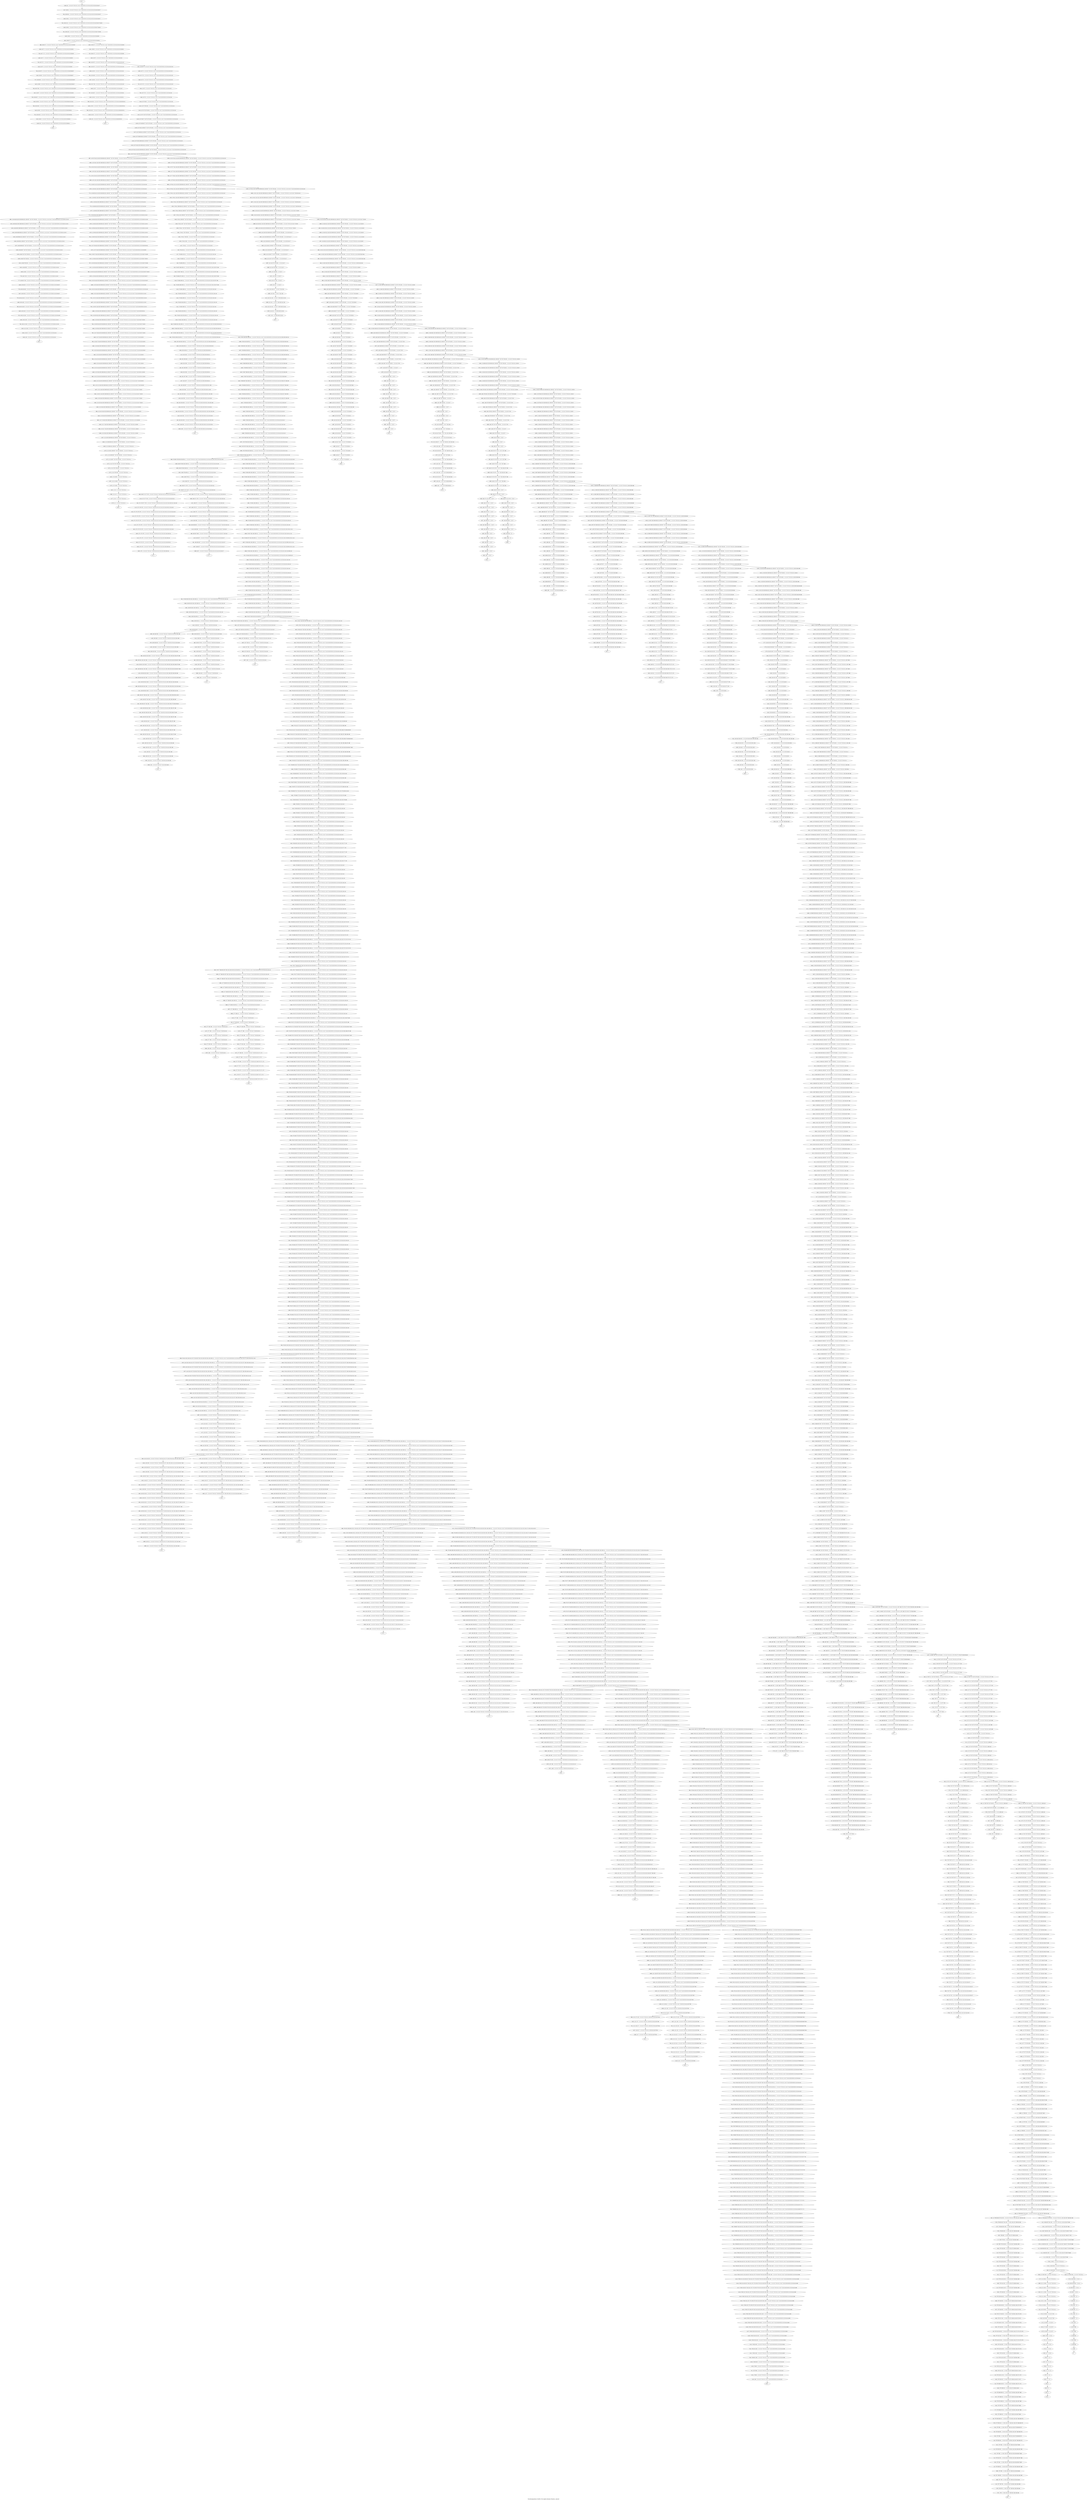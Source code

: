 digraph G {
graph [label="Tree-decomposition of width 22 for register allocator (function _execute)"]
0[label="0 | : "];
1[label="1 | 840 : "];
2[label="2 | 839 840 : "];
3[label="3 | 838 839 : "];
4[label="4 | 837 838 : "];
5[label="5 | 836 837 : 2 3 "];
6[label="6 | 835 836 : 2 3 "];
7[label="7 | 834 835 : 2 3 "];
8[label="8 | 6 834 : 2 3 4 5 "];
9[label="9 | 6 833 834 : 2 3 4 5 "];
10[label="10 | 6 832 833 834 : 2 3 4 5 "];
11[label="11 | 13 831 832 : 2 3 4 5 6 7 8 9 10 11 451 452 457 458 "];
12[label="12 | 13 830 831 832 : 2 3 4 5 6 7 8 9 10 11 451 452 457 458 479 480 "];
13[label="13 | 13 829 830 831 832 : 2 3 4 5 6 7 8 9 10 11 451 452 457 458 477 478 479 480 "];
14[label="14 | 13 828 829 831 832 : 2 3 4 5 6 7 8 9 10 11 451 452 457 458 477 478 479 480 "];
15[label="15 | 13 827 828 831 832 : 2 3 4 5 6 7 8 9 10 11 451 452 457 458 477 478 "];
16[label="16 | 13 826 827 831 832 : 2 3 4 5 6 7 8 9 10 11 451 452 457 458 "];
17[label="17 | 796 797 826 : 2 3 451 452 457 458 461 462 "];
18[label="18 | 796 797 825 826 : 2 3 451 452 457 458 461 462 "];
19[label="19 | 797 824 825 826 : 2 3 451 452 457 458 461 462 "];
20[label="20 | 797 823 824 826 : 2 3 451 452 457 458 461 462 "];
21[label="21 | 797 822 823 826 : 2 3 451 452 457 458 461 462 "];
22[label="22 | 797 821 822 823 : 2 3 451 452 457 458 461 462 "];
23[label="23 | 797 820 821 823 : 2 3 451 452 457 458 461 462 "];
24[label="24 | 797 819 820 823 : 2 3 451 452 457 458 461 462 475 476 "];
25[label="25 | 797 818 819 823 : 2 3 451 452 457 458 461 462 475 476 "];
26[label="26 | 797 817 818 823 : 2 3 451 452 457 458 461 462 475 476 "];
27[label="27 | 797 816 817 823 : 2 3 451 452 457 458 461 462 475 476 "];
28[label="28 | 797 815 816 823 : 2 3 451 452 457 458 461 462 473 474 475 476 "];
29[label="29 | 797 814 815 823 : 2 3 451 452 457 458 461 462 473 474 475 476 "];
30[label="30 | 797 813 814 823 : 2 3 451 452 457 458 461 462 473 474 "];
31[label="31 | 797 812 813 823 : 2 3 451 452 457 458 461 462 "];
32[label="32 | 797 811 812 813 : 2 3 451 452 457 458 461 462 471 472 "];
33[label="33 | 797 810 811 813 : 2 3 451 452 457 458 461 462 471 472 "];
34[label="34 | 797 809 810 813 : 2 3 451 452 457 458 461 462 471 472 "];
35[label="35 | 797 808 809 813 : 2 3 451 452 457 458 461 462 467 468 "];
36[label="36 | 797 807 808 813 : 2 3 451 452 457 458 461 462 467 468 "];
37[label="37 | 797 806 807 813 : 2 3 451 452 457 458 461 462 467 468 "];
38[label="38 | 797 805 806 813 : 2 3 451 452 457 458 461 462 467 468 469 470 "];
39[label="39 | 797 804 805 : 2 3 451 452 457 458 461 462 467 468 469 470 "];
40[label="40 | 797 803 804 : 2 3 451 452 457 458 461 462 467 468 469 470 "];
41[label="41 | 797 802 803 : 2 3 451 452 457 458 461 462 465 466 467 468 "];
42[label="42 | 797 801 802 : 2 3 451 452 457 458 461 462 465 466 467 468 "];
43[label="43 | 797 800 801 : 2 3 451 452 457 458 461 462 465 466 467 468 "];
44[label="44 | 797 799 800 : 2 3 451 452 457 458 461 462 463 464 465 466 "];
45[label="45 | 797 798 799 : 2 3 451 452 457 458 461 462 463 464 "];
46[label="46 | 13 795 796 827 831 832 : 2 3 4 5 6 7 8 9 10 11 451 452 457 458 459 460 461 462 "];
47[label="47 | 13 794 795 827 831 832 : 2 3 4 5 6 7 8 9 10 11 451 452 457 458 459 460 461 462 "];
48[label="48 | 13 793 794 827 831 832 : 2 3 4 5 6 7 8 9 10 11 451 452 457 458 459 460 "];
49[label="49 | 13 792 793 827 831 832 : 2 3 4 5 6 7 8 9 10 11 451 452 457 458 "];
50[label="50 | 13 791 792 832 : 2 3 4 5 6 7 8 9 10 11 451 452 455 456 457 458 "];
51[label="51 | 13 790 791 832 : 2 3 4 5 6 7 8 9 10 11 451 452 453 454 455 456 457 458 "];
52[label="52 | 13 789 790 832 : 2 3 4 5 6 7 8 9 10 11 443 444 451 452 453 454 455 456 "];
53[label="53 | 13 788 789 832 : 2 3 4 5 6 7 8 9 10 11 443 444 449 450 451 452 453 454 "];
54[label="54 | 13 787 788 832 : 2 3 4 5 6 7 8 9 10 11 443 444 449 450 451 452 "];
55[label="55 | 13 786 787 832 : 2 3 4 5 6 7 8 9 10 11 443 444 447 448 449 450 "];
56[label="56 | 13 785 786 832 : 2 3 4 5 6 7 8 9 10 11 443 444 445 446 447 448 "];
57[label="57 | 13 784 785 832 : 2 3 4 5 6 7 8 9 10 11 443 444 445 446 447 448 "];
58[label="58 | 13 783 784 832 : 2 3 4 5 6 7 8 9 10 11 443 444 445 446 "];
59[label="59 | 13 782 783 832 : 2 3 4 5 6 7 8 9 10 11 443 444 "];
60[label="60 | 13 781 782 832 : 2 3 4 5 6 7 8 9 10 11 "];
61[label="61 | 13 780 781 782 832 : 2 3 4 5 6 7 8 9 10 11 "];
62[label="62 | 13 779 780 782 832 : 2 3 4 5 6 7 8 9 10 11 441 442 "];
63[label="63 | 13 778 779 782 832 : 2 3 4 5 6 7 8 9 10 11 441 442 "];
64[label="64 | 13 777 778 782 832 : 2 3 4 5 6 7 8 9 10 11 441 442 "];
65[label="65 | 13 776 777 782 832 : 2 3 4 5 6 7 8 9 10 11 441 442 "];
66[label="66 | 13 775 776 782 832 : 2 3 4 5 6 7 8 9 10 11 439 440 441 442 "];
67[label="67 | 13 774 775 782 832 : 2 3 4 5 6 7 8 9 10 11 427 428 439 440 441 442 "];
68[label="68 | 13 773 774 782 832 : 2 3 4 5 6 7 8 9 10 11 427 428 439 440 "];
69[label="69 | 13 772 773 782 832 : 2 3 4 5 6 7 8 9 10 11 427 428 "];
70[label="70 | 13 771 772 773 782 832 : 2 3 4 5 6 7 8 9 10 11 427 428 "];
71[label="71 | 13 770 771 773 782 832 : 2 3 4 5 6 7 8 9 10 11 427 428 437 438 "];
72[label="72 | 13 769 770 773 782 832 : 2 3 4 5 6 7 8 9 10 11 427 428 437 438 "];
73[label="73 | 13 768 769 773 782 832 : 2 3 4 5 6 7 8 9 10 11 427 428 437 438 "];
74[label="74 | 13 767 768 773 782 832 : 2 3 4 5 6 7 8 9 10 11 427 428 437 438 "];
75[label="75 | 13 766 767 773 782 832 : 2 3 4 5 6 7 8 9 10 11 427 428 435 436 437 438 "];
76[label="76 | 13 765 766 773 782 832 : 2 3 4 5 6 7 8 9 10 11 427 428 435 436 437 438 "];
77[label="77 | 13 764 765 773 782 832 : 2 3 4 5 6 7 8 9 10 11 427 428 433 434 435 436 "];
78[label="78 | 13 763 764 782 832 : 2 3 4 5 6 7 8 9 10 11 427 428 433 434 "];
79[label="79 | 13 762 763 782 832 : 2 3 4 5 6 7 8 9 10 11 427 428 431 432 433 434 "];
80[label="80 | 13 761 762 782 832 : 2 3 4 5 6 7 8 9 10 11 427 428 431 432 "];
81[label="81 | 13 760 761 782 832 : 2 3 4 5 6 7 8 9 10 11 427 428 431 432 "];
82[label="82 | 13 759 760 782 832 : 2 3 4 5 6 7 8 9 10 11 427 428 431 432 "];
83[label="83 | 13 758 759 782 832 : 2 3 4 5 6 7 8 9 10 11 427 428 429 430 431 432 "];
84[label="84 | 13 757 758 782 832 : 2 3 4 5 6 7 8 9 10 11 427 428 429 430 431 432 "];
85[label="85 | 13 756 757 782 832 : 2 3 4 5 6 7 8 9 10 11 427 428 429 430 "];
86[label="86 | 13 755 756 782 832 : 2 3 4 5 6 7 8 9 10 11 427 428 "];
87[label="87 | 13 754 755 782 832 : 2 3 4 5 6 7 8 9 10 11 "];
88[label="88 | 13 753 754 755 782 832 : 2 3 4 5 6 7 8 9 10 11 409 410 "];
89[label="89 | 13 752 753 755 782 832 : 2 3 4 5 6 7 8 9 10 11 409 410 "];
90[label="90 | 13 751 752 755 782 832 : 2 3 4 5 6 7 8 9 10 11 409 410 "];
91[label="91 | 13 750 751 755 782 832 : 2 3 4 5 6 7 8 9 10 11 409 410 "];
92[label="92 | 748 749 750 : 2 3 409 410 "];
93[label="93 | 13 747 748 755 782 832 : 2 3 4 5 6 7 8 9 10 11 409 410 "];
94[label="94 | 722 723 747 : 2 3 4 5 409 410 411 "];
95[label="95 | 722 723 746 747 : 2 3 4 5 409 410 411 "];
96[label="96 | 722 723 745 746 747 : 2 3 4 5 409 410 411 "];
97[label="97 | 722 723 744 745 747 : 2 3 4 5 409 410 411 "];
98[label="98 | 723 743 744 747 : 2 3 4 5 409 410 411 "];
99[label="99 | 723 742 743 747 : 2 3 4 5 409 410 411 425 426 "];
100[label="100 | 723 741 742 747 : 2 3 4 5 409 410 411 425 426 "];
101[label="101 | 723 740 741 747 : 2 3 4 5 409 410 411 423 424 425 426 "];
102[label="102 | 723 739 740 747 : 2 3 4 5 409 410 411 423 424 "];
103[label="103 | 723 738 739 747 : 2 3 4 5 409 410 411 423 424 "];
104[label="104 | 723 737 738 747 : 2 3 4 5 409 410 411 423 424 "];
105[label="105 | 723 736 737 747 : 2 3 4 5 409 410 411 421 422 423 424 "];
106[label="106 | 723 735 736 747 : 2 3 4 5 409 410 411 412 413 421 422 423 424 "];
107[label="107 | 723 734 735 747 : 2 3 4 5 409 410 411 412 413 421 422 "];
108[label="108 | 723 733 734 : 2 3 4 5 409 410 411 412 413 420 "];
109[label="109 | 723 732 733 : 2 3 4 5 409 410 411 412 413 418 419 420 "];
110[label="110 | 723 731 732 : 2 3 4 5 409 410 411 412 413 418 419 420 "];
111[label="111 | 723 730 731 : 2 3 4 5 409 410 411 412 413 416 417 418 419 "];
112[label="112 | 723 729 730 : 2 3 4 5 409 410 411 412 413 416 417 "];
113[label="113 | 723 728 729 : 2 3 4 5 409 410 411 412 413 416 417 "];
114[label="114 | 723 727 728 : 2 3 4 5 409 410 411 412 413 416 417 "];
115[label="115 | 723 726 727 : 2 3 4 5 409 410 411 412 413 414 415 416 417 "];
116[label="116 | 723 725 726 : 2 3 4 5 409 410 411 412 413 414 415 416 417 "];
117[label="117 | 723 724 725 : 2 3 4 5 409 410 411 412 413 414 415 "];
118[label="118 | 13 721 722 755 782 832 : 2 3 4 5 6 7 8 9 10 11 409 410 411 "];
119[label="119 | 13 720 721 755 782 832 : 2 3 4 5 6 7 8 9 10 11 409 410 411 "];
120[label="120 | 13 719 720 755 782 832 : 2 3 4 5 6 7 8 9 10 11 409 410 "];
121[label="121 | 13 718 719 755 782 832 : 2 3 4 5 6 7 8 9 10 11 409 410 "];
122[label="122 | 13 717 718 755 782 832 : 2 3 4 5 6 7 8 9 10 11 "];
123[label="123 | 13 716 717 718 755 782 832 : 2 3 4 5 6 7 8 9 10 11 407 408 "];
124[label="124 | 13 715 716 718 755 782 832 : 2 3 4 5 6 7 8 9 10 11 407 408 "];
125[label="125 | 13 714 715 718 755 782 832 : 2 3 4 5 6 7 8 9 10 11 377 378 407 408 "];
126[label="126 | 13 713 714 718 755 782 832 : 2 3 4 5 6 7 8 9 10 11 377 378 "];
127[label="127 | 13 712 713 718 755 782 832 : 2 3 4 5 6 7 8 9 10 11 377 378 "];
128[label="128 | 13 711 712 718 755 782 832 : 2 3 4 5 6 7 8 9 10 11 377 378 "];
129[label="129 | 709 710 711 : 2 3 377 378 "];
130[label="130 | 13 708 709 718 755 782 832 : 2 3 4 5 6 7 8 9 10 11 377 378 "];
131[label="131 | 689 691 708 : 2 3 375 376 377 378 397 398 399 400 401 402 "];
132[label="132 | 689 691 707 708 : 2 3 375 376 377 378 397 398 399 400 401 402 "];
133[label="133 | 689 691 706 707 708 : 2 3 375 376 377 378 397 398 399 400 401 402 "];
134[label="134 | 689 691 705 706 708 : 2 3 375 376 377 378 397 398 399 400 401 402 "];
135[label="135 | 691 704 705 708 : 2 3 375 376 377 378 397 398 399 400 401 402 "];
136[label="136 | 691 703 704 708 : 2 3 375 376 377 378 397 398 399 400 401 402 "];
137[label="137 | 691 702 703 708 : 2 3 375 376 377 378 397 398 399 400 401 402 405 406 "];
138[label="138 | 691 701 702 708 : 2 3 375 376 377 378 397 398 399 400 401 402 405 406 "];
139[label="139 | 691 700 701 708 : 2 3 375 376 377 378 397 398 399 400 401 402 405 406 "];
140[label="140 | 691 699 700 708 : 2 3 375 376 377 378 397 398 399 400 401 402 405 406 "];
141[label="141 | 691 698 699 708 : 2 3 375 376 377 378 397 398 399 400 401 402 405 406 "];
142[label="142 | 691 697 698 708 : 2 3 375 376 377 378 397 398 399 400 401 402 405 406 "];
143[label="143 | 691 696 697 708 : 2 3 375 376 377 378 397 398 399 400 401 402 "];
144[label="144 | 691 695 696 708 : 2 3 375 376 377 378 397 398 399 400 401 402 403 404 "];
145[label="145 | 691 694 695 708 : 2 3 375 376 377 378 397 398 399 400 401 402 403 404 "];
146[label="146 | 691 693 694 708 : 2 3 375 376 377 378 397 398 399 400 401 402 403 404 "];
147[label="147 | 691 692 693 708 : 2 3 375 376 377 378 397 398 399 400 401 402 403 404 "];
148[label="148 | 689 690 691 : 2 3 375 376 377 378 397 398 399 400 401 402 "];
149[label="149 | 13 688 689 718 755 782 832 : 2 3 4 5 6 7 8 9 10 11 375 376 377 378 383 384 397 398 399 400 "];
150[label="150 | 13 687 688 718 755 782 832 : 2 3 4 5 6 7 8 9 10 11 367 368 375 376 377 378 383 384 397 398 399 400 "];
151[label="151 | 13 686 687 718 755 782 832 : 2 3 4 5 6 7 8 9 10 11 367 368 375 376 377 378 383 384 397 398 "];
152[label="152 | 13 685 686 718 755 782 832 : 2 3 4 5 6 7 8 9 10 11 367 368 375 376 377 378 383 384 "];
153[label="153 | 667 684 685 : 2 3 367 368 375 376 377 378 379 380 381 382 383 384 387 388 "];
154[label="154 | 667 683 684 : 2 3 367 368 375 376 377 378 379 380 381 382 383 384 387 388 "];
155[label="155 | 667 682 683 : 2 3 367 368 375 376 377 378 379 380 381 382 383 384 387 388 395 396 "];
156[label="156 | 667 681 682 : 2 3 367 368 375 376 377 378 379 380 381 382 383 384 387 388 393 394 395 396 "];
157[label="157 | 667 680 681 : 2 3 367 368 375 376 377 378 379 380 381 382 383 384 387 388 393 394 395 396 "];
158[label="158 | 667 679 680 : 2 3 367 368 375 376 377 378 379 380 381 382 383 384 387 388 393 394 "];
159[label="159 | 667 678 679 : 2 3 367 368 375 376 377 378 379 380 381 382 387 388 391 392 393 394 "];
160[label="160 | 667 677 678 : 2 3 367 368 375 376 377 378 379 380 381 382 387 388 391 392 "];
161[label="161 | 667 676 677 : 2 3 367 368 375 376 377 378 379 380 381 382 387 388 389 390 391 392 "];
162[label="162 | 667 675 676 : 2 3 367 368 375 376 377 378 379 380 381 382 387 388 389 390 "];
163[label="163 | 667 674 675 : 2 3 367 368 375 376 377 378 379 380 381 382 387 388 389 390 "];
164[label="164 | 667 673 674 : 2 3 367 368 375 376 377 378 379 380 381 382 387 388 "];
165[label="165 | 667 672 673 : 2 3 367 368 375 376 377 378 379 380 381 382 387 388 "];
166[label="166 | 667 671 685 : 2 3 367 368 375 376 377 378 379 380 381 382 383 384 "];
167[label="167 | 667 670 671 : 2 3 367 368 375 376 377 378 379 380 381 382 383 384 385 386 "];
168[label="168 | 667 669 670 : 2 3 367 368 375 376 377 378 379 380 381 382 383 384 385 386 "];
169[label="169 | 667 668 669 : 2 3 367 368 375 376 377 378 379 380 381 382 383 384 385 386 "];
170[label="170 | 13 666 667 718 755 782 832 : 2 3 4 5 6 7 8 9 10 11 367 368 375 376 377 378 379 380 381 382 "];
171[label="171 | 13 665 666 718 755 782 832 : 2 3 4 5 6 7 8 9 10 11 367 368 375 376 377 378 379 380 381 382 "];
172[label="172 | 13 664 665 718 755 782 832 : 2 3 4 5 6 7 8 9 10 11 367 368 375 376 377 378 379 380 "];
173[label="173 | 13 663 664 718 755 782 832 : 2 3 4 5 6 7 8 9 10 11 367 368 373 374 375 376 377 378 "];
174[label="174 | 13 662 663 718 755 782 832 : 2 3 4 5 6 7 8 9 10 11 367 368 373 374 375 376 "];
175[label="175 | 13 661 662 718 755 782 832 : 2 3 4 5 6 7 8 9 10 11 367 368 371 372 373 374 "];
176[label="176 | 13 660 661 718 755 782 832 : 2 3 4 5 6 7 8 9 10 11 367 368 369 370 371 372 "];
177[label="177 | 13 659 660 718 755 782 832 : 2 3 4 5 6 7 8 9 10 11 367 368 369 370 371 372 "];
178[label="178 | 13 658 659 718 755 782 832 : 2 3 4 5 6 7 8 9 10 11 367 368 369 370 "];
179[label="179 | 13 657 658 718 755 782 832 : 2 3 4 5 6 7 8 9 10 11 367 368 "];
180[label="180 | 13 656 657 718 755 782 832 : 2 3 4 5 6 7 8 9 10 11 "];
181[label="181 | 13 655 656 657 718 755 782 832 : 2 3 4 5 6 7 8 9 10 11 "];
182[label="182 | 13 654 655 657 718 755 782 832 : 2 3 4 5 6 7 8 9 10 11 365 366 "];
183[label="183 | 13 653 654 657 718 755 782 832 : 2 3 4 5 6 7 8 9 10 11 365 366 "];
184[label="184 | 13 652 653 657 718 755 782 832 : 2 3 4 5 6 7 8 9 10 11 365 366 "];
185[label="185 | 13 651 652 657 718 755 782 832 : 2 3 4 5 6 7 8 9 10 11 365 366 "];
186[label="186 | 13 650 651 657 718 755 782 832 : 2 3 4 5 6 7 8 9 10 11 363 364 365 366 "];
187[label="187 | 13 649 650 657 718 755 782 832 : 2 3 4 5 6 7 8 9 10 11 355 356 363 364 365 366 "];
188[label="188 | 13 648 649 657 718 755 782 832 : 2 3 4 5 6 7 8 9 10 11 355 356 361 362 363 364 "];
189[label="189 | 13 647 648 657 718 755 782 832 : 2 3 4 5 6 7 8 9 10 11 355 356 361 362 "];
190[label="190 | 13 646 647 657 718 755 782 832 : 2 3 4 5 6 7 8 9 10 11 355 356 359 360 361 362 "];
191[label="191 | 13 645 646 657 718 755 782 832 : 2 3 4 5 6 7 8 9 10 11 355 356 359 360 "];
192[label="192 | 13 644 645 657 718 755 782 832 : 2 3 4 5 6 7 8 9 10 11 355 356 359 360 "];
193[label="193 | 13 643 644 657 718 755 782 832 : 2 3 4 5 6 7 8 9 10 11 355 356 359 360 "];
194[label="194 | 13 642 643 657 718 755 782 832 : 2 3 4 5 6 7 8 9 10 11 355 356 357 358 359 360 "];
195[label="195 | 13 641 642 657 718 755 782 832 : 2 3 4 5 6 7 8 9 10 11 355 356 357 358 359 360 "];
196[label="196 | 13 640 641 657 718 755 782 832 : 2 3 4 5 6 7 8 9 10 11 355 356 357 358 "];
197[label="197 | 13 639 640 657 718 755 782 832 : 2 3 4 5 6 7 8 9 10 11 355 356 "];
198[label="198 | 13 638 639 657 718 755 782 832 : 2 3 4 5 6 7 8 9 10 11 "];
199[label="199 | 13 637 638 639 657 718 755 782 832 : 2 3 4 5 6 7 8 9 10 11 "];
200[label="200 | 13 636 637 639 657 718 755 782 832 : 2 3 4 5 6 7 8 9 10 11 353 354 "];
201[label="201 | 13 635 636 639 657 718 755 782 832 : 2 3 4 5 6 7 8 9 10 11 353 354 "];
202[label="202 | 13 634 635 639 657 718 755 782 832 : 2 3 4 5 6 7 8 9 10 11 353 354 "];
203[label="203 | 13 633 634 639 657 718 755 782 832 : 2 3 4 5 6 7 8 9 10 11 353 354 "];
204[label="204 | 13 632 633 639 657 718 755 782 832 : 2 3 4 5 6 7 8 9 10 11 351 352 353 354 "];
205[label="205 | 13 631 632 639 657 718 755 782 832 : 2 3 4 5 6 7 8 9 10 11 343 344 351 352 353 354 "];
206[label="206 | 13 630 631 639 657 718 755 782 832 : 2 3 4 5 6 7 8 9 10 11 343 344 349 350 351 352 "];
207[label="207 | 13 629 630 639 657 718 755 782 832 : 2 3 4 5 6 7 8 9 10 11 343 344 349 350 "];
208[label="208 | 13 628 629 639 657 718 755 782 832 : 2 3 4 5 6 7 8 9 10 11 343 344 347 348 349 350 "];
209[label="209 | 13 627 628 639 657 718 755 782 832 : 2 3 4 5 6 7 8 9 10 11 343 344 347 348 "];
210[label="210 | 13 626 627 639 657 718 755 782 832 : 2 3 4 5 6 7 8 9 10 11 343 344 347 348 "];
211[label="211 | 13 625 626 639 657 718 755 782 832 : 2 3 4 5 6 7 8 9 10 11 343 344 347 348 "];
212[label="212 | 13 624 625 639 657 718 755 782 832 : 2 3 4 5 6 7 8 9 10 11 343 344 345 346 347 348 "];
213[label="213 | 13 623 624 639 657 718 755 782 832 : 2 3 4 5 6 7 8 9 10 11 343 344 345 346 347 348 "];
214[label="214 | 13 622 623 639 657 718 755 782 832 : 2 3 4 5 6 7 8 9 10 11 343 344 345 346 "];
215[label="215 | 13 621 622 639 657 718 755 782 832 : 2 3 4 5 6 7 8 9 10 11 343 344 "];
216[label="216 | 13 620 621 639 657 718 755 782 832 : 2 3 4 5 6 7 8 9 10 11 "];
217[label="217 | 13 619 620 621 639 657 718 755 782 832 : 2 3 4 5 6 7 8 9 10 11 "];
218[label="218 | 13 618 619 621 639 657 718 755 782 832 : 2 3 4 5 6 7 8 9 10 11 341 342 "];
219[label="219 | 13 617 618 621 639 657 718 755 782 832 : 2 3 4 5 6 7 8 9 10 11 341 342 "];
220[label="220 | 13 616 617 621 639 657 718 755 782 832 : 2 3 4 5 6 7 8 9 10 11 341 342 "];
221[label="221 | 13 615 616 621 639 657 718 755 782 832 : 2 3 4 5 6 7 8 9 10 11 341 342 "];
222[label="222 | 13 614 615 621 639 657 718 755 782 832 : 2 3 4 5 6 7 8 9 10 11 339 340 341 342 "];
223[label="223 | 13 613 614 621 639 657 718 755 782 832 : 2 3 4 5 6 7 8 9 10 11 333 334 339 340 341 342 "];
224[label="224 | 13 612 613 621 639 657 718 755 782 832 : 2 3 4 5 6 7 8 9 10 11 333 334 339 340 "];
225[label="225 | 13 611 612 621 639 657 718 755 782 832 : 2 3 4 5 6 7 8 9 10 11 333 334 337 338 "];
226[label="226 | 13 610 611 621 639 657 718 755 782 832 : 2 3 4 5 6 7 8 9 10 11 333 334 337 338 "];
227[label="227 | 13 609 610 621 639 657 718 755 782 832 : 2 3 4 5 6 7 8 9 10 11 333 334 337 338 "];
228[label="228 | 13 608 609 621 639 657 718 755 782 832 : 2 3 4 5 6 7 8 9 10 11 333 334 337 338 "];
229[label="229 | 13 607 608 621 639 657 718 755 782 832 : 2 3 4 5 6 7 8 9 10 11 333 334 335 336 337 338 "];
230[label="230 | 13 606 607 621 639 657 718 755 782 832 : 2 3 4 5 6 7 8 9 10 11 333 334 335 336 337 338 "];
231[label="231 | 13 605 606 621 639 657 718 755 782 832 : 2 3 4 5 6 7 8 9 10 11 333 334 335 336 "];
232[label="232 | 13 604 605 621 639 657 718 755 782 832 : 2 3 4 5 6 7 8 9 10 11 333 334 "];
233[label="233 | 13 603 604 621 639 657 718 755 782 832 : 2 3 4 5 6 7 8 9 10 11 "];
234[label="234 | 13 602 603 604 621 639 657 718 755 782 832 : 2 3 4 5 6 7 8 9 10 11 "];
235[label="235 | 13 601 602 604 621 639 657 718 755 782 832 : 2 3 4 5 6 7 8 9 10 11 331 332 "];
236[label="236 | 13 600 601 604 621 639 657 718 755 782 832 : 2 3 4 5 6 7 8 9 10 11 329 330 331 332 "];
237[label="237 | 13 599 600 604 621 639 657 718 755 782 832 : 2 3 4 5 6 7 8 9 10 11 303 304 329 330 331 332 "];
238[label="238 | 13 598 599 604 621 639 657 718 755 782 832 : 2 3 4 5 6 7 8 9 10 11 303 304 329 330 "];
239[label="239 | 13 597 598 604 621 639 657 718 755 782 832 : 2 3 4 5 6 7 8 9 10 11 303 304 327 328 "];
240[label="240 | 13 596 597 604 621 639 657 718 755 782 832 : 2 3 4 5 6 7 8 9 10 11 303 304 327 328 "];
241[label="241 | 13 595 596 604 621 639 657 718 755 782 832 : 2 3 4 5 6 7 8 9 10 11 303 304 327 328 "];
242[label="242 | 13 594 595 604 621 639 657 718 755 782 832 : 2 3 4 5 6 7 8 9 10 11 303 304 "];
243[label="243 | 13 593 594 595 604 621 639 657 718 755 782 832 : 2 3 4 5 6 7 8 9 10 11 303 304 "];
244[label="244 | 13 592 593 595 604 621 639 657 718 755 782 832 : 2 3 4 5 6 7 8 9 10 11 303 304 325 326 "];
245[label="245 | 13 591 592 595 604 621 639 657 718 755 782 832 : 2 3 4 5 6 7 8 9 10 11 303 304 325 326 "];
246[label="246 | 13 590 591 595 604 621 639 657 718 755 782 832 : 2 3 4 5 6 7 8 9 10 11 303 304 321 322 325 326 "];
247[label="247 | 13 589 590 595 604 621 639 657 718 755 782 832 : 2 3 4 5 6 7 8 9 10 11 303 304 321 322 325 326 "];
248[label="248 | 13 588 589 595 604 621 639 657 718 755 782 832 : 2 3 4 5 6 7 8 9 10 11 303 304 321 322 323 324 325 326 "];
249[label="249 | 13 587 588 595 604 621 639 657 718 755 782 832 : 2 3 4 5 6 7 8 9 10 11 303 304 311 312 321 322 323 324 325 326 "];
250[label="250 | 13 586 587 595 604 621 639 657 718 755 782 832 : 2 3 4 5 6 7 8 9 10 11 303 304 311 312 319 320 321 322 323 324 "];
251[label="251 | 13 585 586 595 604 621 639 657 718 755 782 832 : 2 3 4 5 6 7 8 9 10 11 303 304 311 312 319 320 321 322 "];
252[label="252 | 13 584 585 595 604 621 639 657 718 755 782 832 : 2 3 4 5 6 7 8 9 10 11 303 304 311 312 317 318 319 320 "];
253[label="253 | 13 583 584 604 621 639 657 718 755 782 832 : 2 3 4 5 6 7 8 9 10 11 303 304 311 312 317 318 "];
254[label="254 | 13 582 583 604 621 639 657 718 755 782 832 : 2 3 4 5 6 7 8 9 10 11 303 304 311 312 315 316 317 318 "];
255[label="255 | 13 581 582 604 621 639 657 718 755 782 832 : 2 3 4 5 6 7 8 9 10 11 303 304 311 312 315 316 "];
256[label="256 | 13 580 581 604 621 639 657 718 755 782 832 : 2 3 4 5 6 7 8 9 10 11 303 304 311 312 315 316 "];
257[label="257 | 13 579 580 604 621 639 657 718 755 782 832 : 2 3 4 5 6 7 8 9 10 11 303 304 309 310 311 312 315 316 "];
258[label="258 | 13 578 579 604 621 639 657 718 755 782 832 : 2 3 4 5 6 7 8 9 10 11 303 304 309 310 311 312 313 314 315 316 "];
259[label="259 | 13 577 578 604 621 639 657 718 755 782 832 : 2 3 4 5 6 7 8 9 10 11 303 304 309 310 311 312 313 314 315 316 "];
260[label="260 | 13 576 577 604 621 639 657 718 755 782 832 : 2 3 4 5 6 7 8 9 10 11 303 304 309 310 311 312 313 314 "];
261[label="261 | 13 575 576 604 621 639 657 718 755 782 832 : 2 3 4 5 6 7 8 9 10 11 303 304 307 308 309 310 311 312 "];
262[label="262 | 13 574 575 604 621 639 657 718 755 782 832 : 2 3 4 5 6 7 8 9 10 11 303 304 307 308 309 310 "];
263[label="263 | 13 573 574 604 621 639 657 718 755 782 832 : 2 3 4 5 6 7 8 9 10 11 303 304 307 308 "];
264[label="264 | 13 572 573 604 621 639 657 718 755 782 832 : 2 3 4 5 6 7 8 9 10 11 303 304 305 306 "];
265[label="265 | 13 571 572 604 621 639 657 718 755 782 832 : 2 3 4 5 6 7 8 9 10 11 303 304 305 306 "];
266[label="266 | 13 570 571 604 621 639 657 718 755 782 832 : 2 3 4 5 6 7 8 9 10 11 303 304 305 306 "];
267[label="267 | 13 569 570 604 621 639 657 718 755 782 832 : 2 3 4 5 6 7 8 9 10 11 303 304 "];
268[label="268 | 13 568 569 604 621 639 657 718 755 782 832 : 2 3 4 5 6 7 8 9 10 11 "];
269[label="269 | 13 567 568 569 604 621 639 657 718 755 782 832 : 2 3 4 5 6 7 8 9 10 11 "];
270[label="270 | 13 566 567 569 604 621 639 657 718 755 782 832 : 2 3 4 5 6 7 8 9 10 11 301 302 "];
271[label="271 | 13 565 566 569 604 621 639 657 718 755 782 832 : 2 3 4 5 6 7 8 9 10 11 301 302 "];
272[label="272 | 13 564 565 569 604 621 639 657 718 755 782 832 : 2 3 4 5 6 7 8 9 10 11 301 302 "];
273[label="273 | 13 563 564 569 604 621 639 657 718 755 782 832 : 2 3 4 5 6 7 8 9 10 11 301 302 "];
274[label="274 | 13 562 563 569 604 621 639 657 718 755 782 832 : 2 3 4 5 6 7 8 9 10 11 299 300 301 302 "];
275[label="275 | 13 561 562 569 604 621 639 657 718 755 782 832 : 2 3 4 5 6 7 8 9 10 11 299 300 301 302 "];
276[label="276 | 13 560 561 569 604 621 639 657 718 755 782 832 : 2 3 4 5 6 7 8 9 10 11 299 300 "];
277[label="277 | 13 559 560 569 604 621 639 657 718 755 782 832 : 2 3 4 5 6 7 8 9 10 11 297 298 "];
278[label="278 | 13 558 559 569 604 621 639 657 718 755 782 832 : 2 3 4 5 6 7 8 9 10 11 297 298 "];
279[label="279 | 13 557 558 569 604 621 639 657 718 755 782 832 : 2 3 4 5 6 7 8 9 10 11 297 298 "];
280[label="280 | 13 556 557 569 604 621 639 657 718 755 782 832 : 2 3 4 5 6 7 8 9 10 11 297 298 "];
281[label="281 | 13 555 556 569 604 621 639 657 718 755 782 832 : 2 3 4 5 6 7 8 9 10 11 "];
282[label="282 | 13 554 555 569 604 621 639 657 718 755 782 832 : 2 3 4 5 6 7 8 9 10 11 "];
283[label="283 | 13 553 554 555 569 604 621 639 657 718 755 782 832 : 2 3 4 5 6 7 8 9 10 11 "];
284[label="284 | 534 552 553 : 2 3 4 5 8 9 28 29 "];
285[label="285 | 534 551 552 553 : 2 3 4 5 8 9 28 29 "];
286[label="286 | 534 550 551 553 : 2 3 4 5 8 9 28 29 "];
287[label="287 | 534 549 550 553 : 2 3 4 5 8 9 28 29 295 296 "];
288[label="288 | 534 548 549 553 : 2 3 4 5 8 9 28 29 295 296 "];
289[label="289 | 534 547 548 553 : 2 3 4 5 8 9 28 29 293 294 295 296 "];
290[label="290 | 534 546 547 553 : 2 3 4 5 8 9 28 29 293 294 295 296 "];
291[label="291 | 534 545 546 553 : 2 3 4 5 8 9 28 29 291 292 293 294 "];
292[label="292 | 534 544 545 : 2 3 4 5 8 9 28 29 291 292 "];
293[label="293 | 534 543 544 : 2 3 4 5 8 9 28 29 291 292 "];
294[label="294 | 534 542 553 : 2 3 4 5 8 9 28 29 "];
295[label="295 | 534 541 542 : 2 3 4 5 8 9 28 29 "];
296[label="296 | 534 540 541 : 2 3 4 5 8 9 28 29 289 290 "];
297[label="297 | 534 539 540 : 2 3 4 5 8 9 28 29 289 290 "];
298[label="298 | 534 538 539 : 2 3 4 5 8 9 28 29 289 290 "];
299[label="299 | 534 537 538 : 2 3 4 5 8 9 28 29 289 290 "];
300[label="300 | 534 536 537 : 2 3 4 5 8 9 28 29 287 288 289 290 "];
301[label="301 | 534 535 536 : 2 3 4 5 8 9 28 29 287 288 289 290 "];
302[label="302 | 13 533 534 555 569 604 621 639 657 718 755 782 832 : 2 3 4 5 6 7 8 9 10 11 28 29 "];
303[label="303 | 13 532 533 555 569 604 621 639 657 718 755 782 832 : 2 3 4 5 6 7 8 9 10 11 28 29 285 286 "];
304[label="304 | 13 531 532 555 569 604 621 639 657 718 755 782 832 : 2 3 4 5 6 7 8 9 10 11 28 29 283 284 285 286 "];
305[label="305 | 13 530 531 555 569 604 621 639 657 718 755 782 832 : 2 3 4 5 6 7 8 9 10 11 28 29 283 284 285 286 "];
306[label="306 | 13 529 530 555 569 604 621 639 657 718 755 782 832 : 2 3 4 5 6 7 8 9 10 11 28 29 283 284 "];
307[label="307 | 520 528 529 : 2 3 4 5 8 9 28 29 259 260 "];
308[label="308 | 520 527 528 529 : 2 3 4 5 8 9 28 29 259 260 281 282 "];
309[label="309 | 520 526 527 529 : 2 3 4 5 8 9 28 29 259 260 281 282 "];
310[label="310 | 520 525 526 529 : 2 3 4 5 8 9 28 29 259 260 281 282 "];
311[label="311 | 520 524 525 529 : 2 3 4 5 8 9 28 29 259 260 279 280 281 282 "];
312[label="312 | 520 523 524 529 : 2 3 4 5 8 9 28 29 259 260 277 278 279 280 "];
313[label="313 | 520 522 523 529 : 2 3 4 5 8 9 28 29 259 260 277 278 279 280 "];
314[label="314 | 520 521 522 529 : 2 3 4 5 8 9 28 29 259 260 277 278 "];
315[label="315 | 13 519 520 555 569 604 621 639 657 718 755 782 832 : 2 3 4 5 6 7 8 9 10 11 28 29 259 260 "];
316[label="316 | 509 518 519 : 2 3 4 5 8 9 28 29 259 260 "];
317[label="317 | 509 517 518 : 2 3 4 5 8 9 28 29 259 260 275 276 "];
318[label="318 | 509 516 517 : 2 3 4 5 8 9 28 29 259 260 273 274 275 276 "];
319[label="319 | 509 515 516 : 2 3 4 5 8 9 28 29 259 260 273 274 275 276 "];
320[label="320 | 509 514 515 : 2 3 4 5 8 9 28 29 259 260 273 274 "];
321[label="321 | 509 513 514 : 2 3 4 5 8 9 28 29 259 260 271 272 "];
322[label="322 | 509 512 513 : 2 3 4 5 8 9 28 29 259 260 271 272 "];
323[label="323 | 509 511 512 : 2 3 4 5 8 9 28 29 259 260 269 270 271 272 "];
324[label="324 | 509 510 511 : 2 3 4 5 8 9 28 29 259 260 269 270 271 272 "];
325[label="325 | 13 508 509 555 569 604 621 639 657 718 755 782 832 : 2 3 4 5 6 7 8 9 10 11 28 29 259 260 "];
326[label="326 | 13 507 508 555 569 604 621 639 657 718 755 782 832 : 2 3 4 5 6 7 8 9 10 11 28 29 259 260 "];
327[label="327 | 497 506 507 : 2 3 4 5 6 7 8 9 28 29 259 260 "];
328[label="328 | 497 505 506 : 2 3 4 5 6 7 8 9 28 29 259 260 267 268 "];
329[label="329 | 497 504 505 : 2 3 4 5 6 7 8 9 28 29 259 260 265 266 267 268 "];
330[label="330 | 497 503 504 : 2 3 4 5 6 7 8 9 28 29 259 260 261 262 265 266 267 268 "];
331[label="331 | 497 502 503 : 2 3 4 5 6 7 8 9 28 29 259 260 261 262 265 266 "];
332[label="332 | 497 501 502 : 2 3 4 5 6 7 8 9 28 29 259 260 261 262 263 264 "];
333[label="333 | 497 500 501 : 2 3 4 5 6 7 8 9 28 29 259 260 261 262 263 264 "];
334[label="334 | 497 499 500 : 2 3 4 5 6 7 8 9 28 29 259 260 261 262 263 264 "];
335[label="335 | 497 498 499 : 2 3 4 5 6 7 8 9 28 29 259 260 261 262 263 264 "];
336[label="336 | 13 496 497 555 569 604 621 639 657 718 755 782 832 : 2 3 4 5 6 7 8 9 10 11 28 29 259 260 "];
337[label="337 | 13 495 496 555 569 604 621 639 657 718 755 782 832 : 2 3 4 5 6 7 8 9 10 11 28 29 259 260 "];
338[label="338 | 488 494 495 : 2 3 4 5 6 7 8 9 28 29 259 260 "];
339[label="339 | 488 493 494 : 2 3 4 5 6 7 8 9 28 29 259 260 "];
340[label="340 | 488 492 493 : 2 3 4 5 6 7 8 9 28 29 259 260 "];
341[label="341 | 488 491 492 : 2 3 4 5 6 7 8 9 28 29 259 260 "];
342[label="342 | 488 490 491 : 2 3 4 5 6 7 8 9 28 29 259 260 "];
343[label="343 | 488 489 490 : 2 3 4 5 6 7 8 9 28 29 259 260 "];
344[label="344 | 13 487 488 555 569 604 621 639 657 718 755 782 832 : 2 3 4 5 6 7 8 9 10 11 28 29 259 260 "];
345[label="345 | 13 486 487 555 569 604 621 639 657 718 755 782 832 : 2 3 4 5 6 7 8 9 10 11 28 29 259 260 "];
346[label="346 | 13 485 486 555 569 604 621 639 657 718 755 782 832 : 2 3 4 5 6 7 8 9 10 11 28 29 "];
347[label="347 | 13 484 485 555 569 604 621 639 657 718 755 782 832 : 2 3 4 5 6 7 8 9 10 11 28 29 "];
348[label="348 | 13 483 484 555 569 604 621 639 657 718 755 782 832 : 2 3 4 5 6 7 8 9 10 11 28 29 "];
349[label="349 | 13 482 483 555 569 604 621 639 657 718 755 782 832 : 2 3 4 5 6 7 8 9 10 11 28 29 "];
350[label="350 | 13 481 482 555 569 604 621 639 657 718 755 782 832 : 2 3 4 5 6 7 8 9 10 11 28 29 "];
351[label="351 | 13 480 481 555 569 604 621 639 657 718 755 782 832 : 2 3 4 5 6 7 8 9 10 11 28 29 "];
352[label="352 | 13 479 480 481 555 569 604 621 639 657 718 755 782 832 : 2 3 4 5 6 7 8 9 10 11 28 29 "];
353[label="353 | 13 478 479 481 555 569 604 621 639 657 718 755 782 832 : 2 3 4 5 6 7 8 9 10 11 28 29 "];
354[label="354 | 462 477 478 : 2 3 6 7 "];
355[label="355 | 462 476 477 478 : 2 3 6 7 257 258 "];
356[label="356 | 462 475 476 478 : 2 3 6 7 257 258 "];
357[label="357 | 462 474 475 478 : 2 3 6 7 255 256 257 258 "];
358[label="358 | 462 473 474 478 : 2 3 6 7 255 256 257 258 "];
359[label="359 | 462 472 473 478 : 2 3 6 7 255 256 "];
360[label="360 | 462 471 472 478 : 2 3 6 7 "];
361[label="361 | 462 470 471 472 : 2 3 6 7 "];
362[label="362 | 462 469 470 472 : 2 3 6 7 "];
363[label="363 | 462 468 469 472 : 2 3 6 7 "];
364[label="364 | 462 467 468 : 2 3 6 7 "];
365[label="365 | 462 466 467 : 2 3 6 7 "];
366[label="366 | 462 465 478 : 2 3 6 7 "];
367[label="367 | 462 464 465 : 2 3 6 7 "];
368[label="368 | 462 463 464 : 2 3 6 7 "];
369[label="369 | 13 461 462 481 555 569 604 621 639 657 718 755 782 832 : 2 3 4 5 6 7 8 9 10 11 28 29 "];
370[label="370 | 13 460 461 481 555 569 604 621 639 657 718 755 782 832 : 2 3 4 5 6 7 8 9 10 11 28 29 "];
371[label="371 | 451 459 460 : 2 3 6 7 "];
372[label="372 | 451 458 459 : 2 3 6 7 253 254 "];
373[label="373 | 451 457 458 : 2 3 6 7 251 252 253 254 "];
374[label="374 | 451 456 457 : 2 3 6 7 247 248 251 252 253 254 "];
375[label="375 | 451 455 456 : 2 3 6 7 247 248 251 252 "];
376[label="376 | 451 454 455 : 2 3 6 7 247 248 249 250 "];
377[label="377 | 451 453 454 : 2 3 6 7 247 248 249 250 "];
378[label="378 | 451 452 453 : 2 3 6 7 247 248 249 250 "];
379[label="379 | 13 450 451 481 555 569 604 621 639 657 718 755 782 832 : 2 3 4 5 6 7 8 9 10 11 28 29 "];
380[label="380 | 13 449 450 481 555 569 604 621 639 657 718 755 782 832 : 2 3 4 5 6 7 8 9 10 11 28 29 "];
381[label="381 | 443 448 449 : 2 3 6 7 "];
382[label="382 | 443 447 448 449 : 2 3 6 7 "];
383[label="383 | 443 446 447 449 : 2 3 6 7 "];
384[label="384 | 443 445 446 449 : 2 3 6 7 "];
385[label="385 | 443 444 445 : 2 3 6 7 "];
386[label="386 | 13 442 443 481 555 569 604 621 639 657 718 755 782 832 : 2 3 4 5 6 7 8 9 10 11 28 29 "];
387[label="387 | 13 441 442 481 555 569 604 621 639 657 718 755 782 832 : 2 3 4 5 6 7 8 9 10 11 28 29 "];
388[label="388 | 13 440 441 555 569 604 621 639 657 718 755 782 832 : 2 3 4 5 6 7 8 9 10 11 28 29 "];
389[label="389 | 425 439 440 : 2 3 4 5 6 7 8 9 28 29 "];
390[label="390 | 425 438 439 440 : 2 3 4 5 6 7 8 9 28 29 "];
391[label="391 | 425 437 438 439 440 : 2 3 4 5 6 7 8 9 28 29 "];
392[label="392 | 425 436 437 439 440 : 2 3 4 5 6 7 8 9 28 29 "];
393[label="393 | 425 435 436 439 440 : 2 3 4 5 6 7 8 9 28 29 "];
394[label="394 | 425 434 435 439 440 : 2 3 4 5 6 7 8 9 28 29 "];
395[label="395 | 425 433 434 439 440 : 2 3 4 5 6 7 8 9 28 29 245 246 "];
396[label="396 | 425 432 433 439 440 : 2 3 4 5 6 7 8 9 28 29 245 246 "];
397[label="397 | 425 431 432 439 440 : 2 3 4 5 6 7 8 9 28 29 245 246 "];
398[label="398 | 425 430 431 439 440 : 2 3 4 5 6 7 8 9 28 29 245 246 "];
399[label="399 | 425 429 430 440 : 2 3 4 5 6 7 8 9 28 29 "];
400[label="400 | 425 428 429 430 : 2 3 4 5 6 7 8 9 28 29 "];
401[label="401 | 425 427 428 430 : 2 3 4 5 6 7 8 9 28 29 "];
402[label="402 | 425 426 427 : 2 3 4 5 6 7 8 9 28 29 "];
403[label="403 | 13 424 425 555 569 604 621 639 657 718 755 782 832 : 2 3 4 5 6 7 8 9 10 11 28 29 "];
404[label="404 | 13 423 424 555 569 604 621 639 657 718 755 782 832 : 2 3 4 5 6 7 8 9 10 11 28 29 243 244 "];
405[label="405 | 13 422 423 424 555 569 604 621 639 657 718 755 782 832 : 2 3 4 5 6 7 8 9 10 11 14 15 28 29 243 244 "];
406[label="406 | 13 421 422 424 555 569 604 621 639 657 718 755 782 832 : 2 3 4 5 6 7 8 9 10 11 14 15 28 29 243 244 "];
407[label="407 | 13 420 421 424 555 569 604 621 639 657 718 755 782 832 : 2 3 4 5 6 7 8 9 10 11 14 15 28 29 "];
408[label="408 | 13 419 420 421 424 555 569 604 621 639 657 718 755 782 832 : 2 3 4 5 6 7 8 9 10 11 14 15 28 29 "];
409[label="409 | 13 418 419 421 424 555 569 604 621 639 657 718 755 782 832 : 2 3 4 5 6 7 8 9 10 11 14 15 28 29 "];
410[label="410 | 413 417 418 : 2 3 16 17 "];
411[label="411 | 413 416 417 : 2 3 16 17 241 242 "];
412[label="412 | 413 415 416 : 2 3 16 17 239 240 241 242 "];
413[label="413 | 413 414 415 : 2 3 16 17 239 240 241 242 "];
414[label="414 | 13 412 413 421 424 555 569 604 621 639 657 718 755 782 832 : 2 3 4 5 6 7 8 9 10 11 14 15 16 17 28 29 42 43 "];
415[label="415 | 13 411 412 421 424 555 569 604 621 639 657 718 755 782 832 : 2 3 4 5 6 7 8 9 10 11 14 15 16 17 28 29 42 43 "];
416[label="416 | 78 410 411 : 2 3 4 5 6 7 8 9 10 11 16 17 24 25 28 29 30 31 32 33 42 43 118 119 "];
417[label="417 | 78 409 410 411 : 2 3 4 5 6 7 8 9 10 11 16 17 24 25 28 29 30 31 32 33 42 43 118 119 "];
418[label="418 | 78 408 409 411 : 2 3 4 5 6 7 8 9 10 11 16 17 24 25 28 29 30 31 32 33 42 43 118 119 "];
419[label="419 | 78 407 408 409 411 : 2 3 4 5 6 7 8 9 10 11 16 17 24 25 28 29 30 31 32 33 42 43 118 119 237 238 "];
420[label="420 | 78 406 407 409 411 : 2 3 4 5 6 7 8 9 10 11 16 17 24 25 28 29 30 31 32 33 42 43 118 119 237 238 "];
421[label="421 | 78 405 406 409 411 : 2 3 4 5 6 7 8 9 10 11 16 17 24 25 28 29 30 31 32 33 42 43 118 119 237 238 "];
422[label="422 | 78 404 405 409 411 : 2 3 4 5 6 7 8 9 10 11 16 17 24 25 28 29 30 31 32 33 42 43 118 119 "];
423[label="423 | 78 403 404 409 411 : 2 3 4 5 6 7 8 9 10 11 16 17 24 25 28 29 30 31 32 33 42 43 118 119 "];
424[label="424 | 78 402 403 409 411 : 2 3 4 5 6 7 8 9 10 11 16 17 24 25 28 29 30 31 32 33 42 43 118 119 "];
425[label="425 | 78 401 402 403 409 411 : 2 3 4 5 6 7 8 9 10 11 16 17 24 25 28 29 30 31 32 33 42 43 118 119 "];
426[label="426 | 78 400 401 403 409 411 : 2 3 4 5 6 7 8 9 10 11 16 17 24 25 28 29 30 31 32 33 42 43 118 119 228 229 230 231 "];
427[label="427 | 78 391 400 403 409 411 : 2 3 4 5 6 7 8 9 10 11 16 17 24 25 28 29 30 31 32 33 42 43 118 119 228 229 230 231 "];
428[label="428 | 391 399 400 : 2 3 4 5 6 7 8 9 16 17 28 29 42 43 228 229 230 231 "];
429[label="429 | 391 398 399 : 2 3 4 5 6 7 8 9 16 17 28 29 42 43 228 229 230 231 "];
430[label="430 | 391 397 398 : 2 3 4 5 6 7 8 9 16 17 28 29 42 43 228 229 230 231 "];
431[label="431 | 391 396 397 : 2 3 4 5 6 7 8 9 16 17 28 29 42 43 228 229 230 231 236 "];
432[label="432 | 391 395 396 : 2 3 4 5 6 7 8 9 16 17 28 29 42 43 228 229 230 231 235 236 "];
433[label="433 | 391 394 395 : 2 3 4 5 6 7 8 9 16 17 28 29 42 43 228 229 230 231 234 235 236 "];
434[label="434 | 391 393 394 : 2 3 4 5 6 7 8 9 16 17 28 29 42 43 228 229 230 231 232 233 234 235 "];
435[label="435 | 391 392 393 : 2 3 4 5 6 7 8 9 16 17 28 29 42 43 228 229 230 231 232 233 234 "];
436[label="436 | 78 390 391 403 409 411 : 2 3 4 5 6 7 8 9 10 11 16 17 24 25 28 29 30 31 32 33 42 43 118 119 228 229 230 231 "];
437[label="437 | 78 389 390 403 409 411 : 2 3 4 5 6 7 8 9 10 11 16 17 24 25 28 29 30 31 32 33 42 43 118 119 228 229 230 231 "];
438[label="438 | 78 388 389 403 409 411 : 2 3 4 5 6 7 8 9 10 11 16 17 24 25 28 29 30 31 32 33 42 43 118 119 228 229 "];
439[label="439 | 78 387 388 403 409 411 : 2 3 4 5 6 7 8 9 10 11 16 17 24 25 28 29 30 31 32 33 42 43 118 119 228 229 "];
440[label="440 | 78 386 387 403 409 411 : 2 3 4 5 6 7 8 9 10 11 16 17 24 25 28 29 30 31 32 33 42 43 118 119 226 227 228 229 "];
441[label="441 | 78 385 386 403 409 411 : 2 3 4 5 6 7 8 9 10 11 16 17 24 25 28 29 30 31 32 33 42 43 118 119 226 227 228 229 "];
442[label="442 | 78 384 385 403 409 411 : 2 3 4 5 6 7 8 9 10 11 16 17 24 25 28 29 30 31 32 33 42 43 118 119 226 227 228 229 "];
443[label="443 | 78 383 384 403 409 411 : 2 3 4 5 6 7 8 9 10 11 16 17 24 25 28 29 30 31 32 33 42 43 118 119 226 227 "];
444[label="444 | 78 382 383 403 409 411 : 2 3 4 5 6 7 8 9 10 11 16 17 24 25 28 29 30 31 32 33 42 43 118 119 "];
445[label="445 | 78 381 382 403 409 411 : 2 3 4 5 6 7 8 9 10 11 16 17 24 25 28 29 30 31 32 33 42 43 118 119 "];
446[label="446 | 78 380 381 382 403 409 411 : 2 3 4 5 6 7 8 9 10 11 16 17 24 25 28 29 30 31 32 33 42 43 118 119 "];
447[label="447 | 78 379 380 382 403 409 411 : 2 3 4 5 6 7 8 9 10 11 16 17 24 25 28 29 30 31 32 33 42 43 118 119 213 214 "];
448[label="448 | 78 378 379 382 403 409 411 : 2 3 4 5 6 7 8 9 10 11 16 17 24 25 28 29 30 31 32 33 42 43 118 119 213 214 "];
449[label="449 | 78 365 378 382 403 409 411 : 2 3 4 5 6 7 8 9 10 11 16 17 24 25 28 29 30 31 32 33 42 43 118 119 213 214 215 216 "];
450[label="450 | 365 371 378 : 2 3 4 5 6 7 8 9 16 17 28 29 42 43 213 214 215 216 220 221 "];
451[label="451 | 365 371 377 378 : 2 3 4 5 6 7 8 9 16 17 28 29 42 43 213 214 215 216 220 221 "];
452[label="452 | 371 376 377 378 : 2 3 4 5 6 7 8 9 16 17 28 29 42 43 213 214 215 216 220 221 224 225 "];
453[label="453 | 371 375 376 378 : 2 3 4 5 6 7 8 9 16 17 28 29 42 43 213 214 215 216 220 221 222 223 224 225 "];
454[label="454 | 371 374 375 378 : 2 3 4 5 6 7 8 9 16 17 28 29 42 43 213 214 215 216 220 221 222 223 224 225 "];
455[label="455 | 371 373 374 378 : 2 3 4 5 6 7 8 9 16 17 28 29 42 43 213 214 215 216 220 221 222 223 "];
456[label="456 | 371 372 373 : 2 3 4 5 6 7 8 9 16 17 28 29 42 43 213 214 215 216 220 221 "];
457[label="457 | 365 370 371 : 2 3 4 5 6 7 8 9 16 17 28 29 42 43 213 214 215 216 218 219 220 221 "];
458[label="458 | 365 369 370 : 2 3 4 5 6 7 8 9 16 17 28 29 42 43 213 214 215 216 218 219 220 221 "];
459[label="459 | 365 368 369 : 2 3 4 5 6 7 8 9 16 17 28 29 42 43 213 214 215 216 217 218 219 220 221 "];
460[label="460 | 365 367 368 : 2 3 4 5 6 7 8 9 16 17 28 29 42 43 213 214 215 216 217 218 219 "];
461[label="461 | 365 366 367 : 2 3 4 5 6 7 8 9 16 17 28 29 42 43 213 214 215 216 217 "];
462[label="462 | 78 364 365 382 403 409 411 : 2 3 4 5 6 7 8 9 10 11 16 17 24 25 28 29 30 31 32 33 42 43 118 119 213 214 215 216 "];
463[label="463 | 78 363 364 382 403 409 411 : 2 3 4 5 6 7 8 9 10 11 16 17 24 25 28 29 30 31 32 33 42 43 118 119 213 214 215 216 "];
464[label="464 | 78 362 363 382 403 409 411 : 2 3 4 5 6 7 8 9 10 11 16 17 24 25 28 29 30 31 32 33 42 43 118 119 213 214 "];
465[label="465 | 78 361 362 403 409 411 : 2 3 4 5 6 7 8 9 10 11 16 17 24 25 28 29 30 31 32 33 42 43 118 119 "];
466[label="466 | 78 360 361 403 409 411 : 2 3 4 5 6 7 8 9 10 11 16 17 24 25 28 29 30 31 32 33 42 43 118 119 "];
467[label="467 | 78 359 360 361 403 409 411 : 2 3 4 5 6 7 8 9 10 11 16 17 24 25 28 29 30 31 32 33 42 43 118 119 "];
468[label="468 | 78 358 359 361 403 409 411 : 2 3 4 5 6 7 8 9 10 11 16 17 24 25 28 29 30 31 32 33 42 43 118 119 "];
469[label="469 | 78 357 358 361 403 409 411 : 2 3 4 5 6 7 8 9 10 11 16 17 24 25 28 29 30 31 32 33 42 43 118 119 211 212 "];
470[label="470 | 78 356 357 361 403 409 411 : 2 3 4 5 6 7 8 9 10 11 16 17 24 25 28 29 30 31 32 33 42 43 118 119 209 210 211 212 "];
471[label="471 | 78 355 356 361 403 409 411 : 2 3 4 5 6 7 8 9 10 11 16 17 24 25 28 29 30 31 32 33 42 43 118 119 209 210 211 212 "];
472[label="472 | 78 354 355 361 403 409 411 : 2 3 4 5 6 7 8 9 10 11 16 17 24 25 28 29 30 31 32 33 42 43 118 119 209 210 "];
473[label="473 | 78 353 354 361 403 409 411 : 2 3 4 5 6 7 8 9 10 11 16 17 24 25 28 29 30 31 32 33 42 43 118 119 "];
474[label="474 | 78 352 353 361 403 409 411 : 2 3 4 5 6 7 8 9 10 11 16 17 24 25 28 29 30 31 32 33 42 43 118 119 "];
475[label="475 | 78 351 352 353 361 403 409 411 : 2 3 4 5 6 7 8 9 10 11 16 17 24 25 28 29 30 31 32 33 42 43 118 119 "];
476[label="476 | 78 350 351 353 361 403 409 411 : 2 3 4 5 6 7 8 9 10 11 16 17 24 25 28 29 30 31 32 33 42 43 118 119 "];
477[label="477 | 78 330 350 353 361 403 409 411 : 2 3 4 5 6 7 8 9 10 11 16 17 24 25 28 29 30 31 32 33 42 43 118 119 "];
478[label="478 | 330 349 350 : 2 3 4 5 6 7 8 9 16 17 28 29 32 33 42 43 195 196 "];
479[label="479 | 330 348 349 : 2 3 4 5 6 7 8 9 16 17 28 29 32 33 42 43 195 196 "];
480[label="480 | 330 347 350 : 2 3 4 5 6 7 8 9 16 17 28 29 32 33 42 43 "];
481[label="481 | 330 346 347 : 2 3 4 5 6 7 8 9 16 17 28 29 32 33 42 43 "];
482[label="482 | 330 345 346 : 2 3 4 5 6 7 8 9 16 17 28 29 32 33 42 43 "];
483[label="483 | 330 344 345 : 2 3 4 5 6 7 8 9 16 17 28 29 32 33 42 43 "];
484[label="484 | 330 343 348 : 2 3 4 5 6 7 8 9 16 17 28 29 32 33 42 43 195 196 "];
485[label="485 | 330 342 343 348 : 2 3 4 5 6 7 8 9 16 17 28 29 32 33 42 43 195 196 203 204 207 208 "];
486[label="486 | 330 341 342 343 348 : 2 3 4 5 6 7 8 9 16 17 28 29 32 33 42 43 195 196 203 204 205 206 207 208 "];
487[label="487 | 330 340 341 343 348 : 2 3 4 5 6 7 8 9 16 17 28 29 32 33 42 43 195 196 203 204 205 206 207 208 "];
488[label="488 | 330 339 340 343 348 : 2 3 4 5 6 7 8 9 16 17 28 29 32 33 42 43 195 196 201 202 203 204 205 206 "];
489[label="489 | 330 338 339 343 348 : 2 3 4 5 6 7 8 9 16 17 28 29 32 33 42 43 195 196 199 200 201 202 203 204 "];
490[label="490 | 330 337 338 343 348 : 2 3 4 5 6 7 8 9 16 17 28 29 32 33 42 43 195 196 199 200 201 202 "];
491[label="491 | 330 336 337 343 348 : 2 3 4 5 6 7 8 9 16 17 28 29 32 33 42 43 195 196 197 198 199 200 "];
492[label="492 | 330 335 336 343 348 : 2 3 4 5 6 7 8 9 16 17 28 29 32 33 42 43 195 196 197 198 "];
493[label="493 | 330 334 335 343 : 2 3 4 5 6 7 8 9 16 17 28 29 32 33 42 43 195 196 197 198 "];
494[label="494 | 330 333 334 343 : 2 3 4 5 6 7 8 9 16 17 28 29 32 33 42 43 195 196 197 198 "];
495[label="495 | 330 332 333 343 : 2 3 4 5 6 7 8 9 16 17 28 29 32 33 42 43 195 196 "];
496[label="496 | 330 331 332 : 2 3 4 5 6 7 8 9 16 17 28 29 32 33 42 43 195 196 "];
497[label="497 | 78 329 330 353 361 403 409 411 : 2 3 4 5 6 7 8 9 10 11 16 17 24 25 28 29 30 31 32 33 42 43 118 119 "];
498[label="498 | 78 327 329 353 361 403 409 411 : 2 3 4 5 6 7 8 9 10 11 16 17 24 25 28 29 30 31 32 33 42 43 118 119 "];
499[label="499 | 327 328 329 : 2 3 4 5 6 7 8 9 16 17 28 29 32 33 42 43 "];
500[label="500 | 78 326 327 353 361 403 409 411 : 2 3 4 5 6 7 8 9 10 11 16 17 24 25 28 29 30 31 32 33 42 43 118 119 "];
501[label="501 | 78 325 326 353 361 403 409 411 : 2 3 4 5 6 7 8 9 10 11 16 17 24 25 28 29 30 31 32 33 42 43 118 119 "];
502[label="502 | 78 324 325 326 353 361 403 409 411 : 2 3 4 5 6 7 8 9 10 11 16 17 24 25 28 29 30 31 32 33 42 43 118 119 "];
503[label="503 | 78 323 324 326 353 361 403 409 411 : 2 3 4 5 6 7 8 9 10 11 16 17 24 25 28 29 30 31 32 33 42 43 118 119 "];
504[label="504 | 78 322 323 324 326 353 361 403 409 411 : 2 3 4 5 6 7 8 9 10 11 16 17 24 25 28 29 30 31 32 33 42 43 118 119 "];
505[label="505 | 78 321 322 324 326 353 361 403 409 411 : 2 3 4 5 6 7 8 9 10 11 16 17 24 25 28 29 30 31 32 33 42 43 118 119 "];
506[label="506 | 78 320 321 324 326 353 361 403 409 411 : 2 3 4 5 6 7 8 9 10 11 16 17 24 25 28 29 30 31 32 33 42 43 118 119 193 194 "];
507[label="507 | 78 319 320 324 326 353 361 403 409 411 : 2 3 4 5 6 7 8 9 10 11 16 17 24 25 28 29 30 31 32 33 42 43 118 119 191 192 193 194 "];
508[label="508 | 78 318 319 324 326 353 361 403 409 411 : 2 3 4 5 6 7 8 9 10 11 16 17 24 25 28 29 30 31 32 33 42 43 118 119 191 192 193 194 "];
509[label="509 | 78 317 318 324 326 353 361 403 409 411 : 2 3 4 5 6 7 8 9 10 11 16 17 24 25 28 29 30 31 32 33 42 43 118 119 191 192 "];
510[label="510 | 78 316 317 324 326 353 361 403 409 411 : 2 3 4 5 6 7 8 9 10 11 16 17 24 25 28 29 30 31 32 33 42 43 118 119 "];
511[label="511 | 78 315 316 317 324 326 353 361 403 409 411 : 2 3 4 5 6 7 8 9 10 11 16 17 24 25 28 29 30 31 32 33 42 43 118 119 "];
512[label="512 | 78 314 315 317 324 326 353 361 403 409 411 : 2 3 4 5 6 7 8 9 10 11 16 17 24 25 28 29 30 31 32 33 42 43 118 119 189 190 "];
513[label="513 | 78 313 314 317 324 326 353 361 403 409 411 : 2 3 4 5 6 7 8 9 10 11 16 17 24 25 28 29 30 31 32 33 42 43 118 119 185 186 187 188 189 190 "];
514[label="514 | 78 312 313 317 324 326 353 361 403 409 411 : 2 3 4 5 6 7 8 9 10 11 16 17 24 25 28 29 30 31 32 33 42 43 118 119 181 182 185 186 187 188 189 190 "];
515[label="515 | 78 311 312 317 324 326 353 361 403 409 411 : 2 3 4 5 6 7 8 9 10 11 16 17 24 25 28 29 30 31 32 33 42 43 118 119 181 182 183 184 185 186 187 188 "];
516[label="516 | 78 310 311 317 324 326 353 361 403 409 411 : 2 3 4 5 6 7 8 9 10 11 16 17 24 25 28 29 30 31 32 33 42 43 118 119 181 182 183 184 185 186 "];
517[label="517 | 78 309 310 317 324 326 353 361 403 409 411 : 2 3 4 5 6 7 8 9 10 11 16 17 24 25 28 29 30 31 32 33 42 43 118 119 181 182 183 184 "];
518[label="518 | 78 308 309 317 324 326 353 361 403 409 411 : 2 3 4 5 6 7 8 9 10 11 16 17 24 25 28 29 30 31 32 33 42 43 118 119 181 182 "];
519[label="519 | 78 307 308 317 324 326 353 361 403 409 411 : 2 3 4 5 6 7 8 9 10 11 16 17 24 25 28 29 30 31 32 33 42 43 118 119 179 180 181 182 "];
520[label="520 | 78 306 307 317 324 326 353 361 403 409 411 : 2 3 4 5 6 7 8 9 10 11 16 17 24 25 28 29 30 31 32 33 42 43 118 119 179 180 181 182 "];
521[label="521 | 78 305 306 317 324 326 353 361 403 409 411 : 2 3 4 5 6 7 8 9 10 11 16 17 24 25 28 29 30 31 32 33 42 43 118 119 179 180 "];
522[label="522 | 78 304 305 317 324 326 353 361 403 409 411 : 2 3 4 5 6 7 8 9 10 11 16 17 24 25 28 29 30 31 32 33 42 43 118 119 "];
523[label="523 | 78 303 304 317 324 326 353 361 403 409 411 : 2 3 4 5 6 7 8 9 10 11 16 17 24 25 28 29 30 31 32 33 42 43 118 119 "];
524[label="524 | 78 302 303 324 326 353 361 403 409 411 : 2 3 4 5 6 7 8 9 10 11 16 17 24 25 28 29 30 31 32 33 42 43 118 119 "];
525[label="525 | 78 301 302 324 326 353 361 403 409 411 : 2 3 4 5 6 7 8 9 10 11 16 17 24 25 28 29 30 31 32 33 42 43 118 119 "];
526[label="526 | 78 300 301 302 324 326 353 361 403 409 411 : 2 3 4 5 6 7 8 9 10 11 16 17 24 25 28 29 30 31 32 33 42 43 118 119 177 178 "];
527[label="527 | 78 299 300 302 324 326 353 361 403 409 411 : 2 3 4 5 6 7 8 9 10 11 16 17 24 25 28 29 30 31 32 33 42 43 118 119 177 178 "];
528[label="528 | 78 298 299 302 324 326 353 361 403 409 411 : 2 3 4 5 6 7 8 9 10 11 16 17 24 25 28 29 30 31 32 33 42 43 118 119 177 178 "];
529[label="529 | 78 297 298 302 324 326 353 361 403 409 411 : 2 3 4 5 6 7 8 9 10 11 16 17 24 25 28 29 30 31 32 33 42 43 118 119 "];
530[label="530 | 78 296 297 302 324 326 353 361 403 409 411 : 2 3 4 5 6 7 8 9 10 11 16 17 24 25 28 29 30 31 32 33 42 43 118 119 "];
531[label="531 | 78 295 296 297 302 324 326 353 361 403 409 411 : 2 3 4 5 6 7 8 9 10 11 16 17 24 25 28 29 30 31 32 33 42 43 118 119 "];
532[label="532 | 78 294 295 297 302 324 326 353 361 403 409 411 : 2 3 4 5 6 7 8 9 10 11 16 17 24 25 28 29 30 31 32 33 42 43 118 119 "];
533[label="533 | 78 293 294 297 302 324 326 353 361 403 409 411 : 2 3 4 5 6 7 8 9 10 11 16 17 24 25 28 29 30 31 32 33 42 43 118 119 "];
534[label="534 | 78 292 293 297 302 324 326 353 361 403 409 411 : 2 3 4 5 6 7 8 9 10 11 16 17 24 25 28 29 30 31 32 33 42 43 118 119 "];
535[label="535 | 78 291 292 293 297 302 324 326 353 361 403 409 411 : 2 3 4 5 6 7 8 9 10 11 16 17 24 25 28 29 30 31 32 33 42 43 118 119 "];
536[label="536 | 78 290 291 293 297 302 324 326 353 361 403 409 411 : 2 3 4 5 6 7 8 9 10 11 16 17 24 25 28 29 30 31 32 33 42 43 118 119 175 176 "];
537[label="537 | 78 289 290 293 297 302 324 326 353 361 403 409 411 : 2 3 4 5 6 7 8 9 10 11 16 17 24 25 28 29 30 31 32 33 42 43 118 119 175 176 "];
538[label="538 | 78 288 289 293 297 302 324 326 353 361 403 409 411 : 2 3 4 5 6 7 8 9 10 11 16 17 24 25 28 29 30 31 32 33 42 43 118 119 173 174 175 176 "];
539[label="539 | 78 287 288 293 297 302 324 326 353 361 403 409 411 : 2 3 4 5 6 7 8 9 10 11 16 17 24 25 28 29 30 31 32 33 42 43 118 119 173 174 175 176 "];
540[label="540 | 78 286 287 293 297 302 324 326 353 361 403 409 411 : 2 3 4 5 6 7 8 9 10 11 16 17 24 25 28 29 30 31 32 33 42 43 118 119 173 174 "];
541[label="541 | 78 277 286 293 297 302 324 326 353 361 403 409 411 : 2 3 4 5 6 7 8 9 10 11 16 17 24 25 28 29 30 31 32 33 42 43 118 119 "];
542[label="542 | 277 285 286 : 2 3 4 5 6 7 8 9 16 17 28 29 42 43 "];
543[label="543 | 277 284 285 : 2 3 4 5 6 7 8 9 16 17 28 29 42 43 "];
544[label="544 | 277 283 284 : 2 3 4 5 6 7 8 9 16 17 28 29 42 43 "];
545[label="545 | 277 282 286 : 2 3 4 5 6 7 8 9 16 17 28 29 42 43 "];
546[label="546 | 277 281 282 : 2 3 4 5 6 7 8 9 16 17 28 29 42 43 "];
547[label="547 | 277 280 281 : 2 3 4 5 6 7 8 9 16 17 28 29 42 43 171 172 "];
548[label="548 | 277 279 280 : 2 3 4 5 6 7 8 9 16 17 28 29 42 43 169 170 171 172 "];
549[label="549 | 277 278 279 : 2 3 4 5 6 7 8 9 16 17 28 29 42 43 169 170 171 172 "];
550[label="550 | 78 276 277 293 297 302 324 326 353 361 403 409 411 : 2 3 4 5 6 7 8 9 10 11 16 17 24 25 28 29 30 31 32 33 42 43 118 119 "];
551[label="551 | 78 275 276 293 297 302 324 326 353 361 403 409 411 : 2 3 4 5 6 7 8 9 10 11 16 17 24 25 28 29 30 31 32 33 42 43 118 119 "];
552[label="552 | 78 274 275 293 297 302 324 326 353 361 403 409 411 : 2 3 4 5 6 7 8 9 10 11 16 17 24 25 28 29 30 31 32 33 42 43 118 119 "];
553[label="553 | 78 273 274 275 293 297 302 324 326 353 361 403 409 411 : 2 3 4 5 6 7 8 9 10 11 16 17 24 25 28 29 30 31 32 33 42 43 118 119 "];
554[label="554 | 78 272 273 275 293 297 302 324 326 353 361 403 409 411 : 2 3 4 5 6 7 8 9 10 11 16 17 24 25 28 29 30 31 32 33 42 43 118 119 "];
555[label="555 | 78 271 272 275 293 297 302 324 326 353 361 403 409 411 : 2 3 4 5 6 7 8 9 10 11 16 17 24 25 28 29 30 31 32 33 42 43 118 119 167 168 "];
556[label="556 | 78 270 271 275 293 297 302 324 326 353 361 403 409 411 : 2 3 4 5 6 7 8 9 10 11 16 17 24 25 28 29 30 31 32 33 42 43 118 119 165 166 167 168 "];
557[label="557 | 78 269 270 275 293 297 302 324 326 353 361 403 409 411 : 2 3 4 5 6 7 8 9 10 11 16 17 24 25 28 29 30 31 32 33 42 43 118 119 165 166 167 168 "];
558[label="558 | 78 268 269 275 293 297 302 324 326 353 361 403 409 411 : 2 3 4 5 6 7 8 9 10 11 16 17 24 25 28 29 30 31 32 33 42 43 118 119 165 166 "];
559[label="559 | 78 267 268 275 293 297 302 324 326 353 361 403 409 411 : 2 3 4 5 6 7 8 9 10 11 16 17 24 25 28 29 30 31 32 33 42 43 118 119 "];
560[label="560 | 78 266 267 268 275 293 297 302 324 326 353 361 403 409 411 : 2 3 4 5 6 7 8 9 10 11 16 17 24 25 28 29 30 31 32 33 42 43 118 119 163 164 "];
561[label="561 | 78 265 266 268 275 293 297 302 324 326 353 361 403 409 411 : 2 3 4 5 6 7 8 9 10 11 16 17 24 25 28 29 30 31 32 33 42 43 118 119 163 164 "];
562[label="562 | 78 264 265 268 275 293 297 302 324 326 353 361 403 409 411 : 2 3 4 5 6 7 8 9 10 11 16 17 24 25 28 29 30 31 32 33 42 43 118 119 163 164 "];
563[label="563 | 78 263 264 268 275 293 297 302 324 326 353 361 403 409 411 : 2 3 4 5 6 7 8 9 10 11 16 17 24 25 28 29 30 31 32 33 42 43 118 119 "];
564[label="564 | 78 262 263 268 275 293 297 302 324 326 353 361 403 409 411 : 2 3 4 5 6 7 8 9 10 11 16 17 24 25 28 29 30 31 32 33 42 43 118 119 161 162 "];
565[label="565 | 78 261 262 263 275 293 297 302 324 326 353 361 403 409 411 : 2 3 4 5 6 7 8 9 10 11 16 17 24 25 28 29 30 31 32 33 42 43 118 119 161 162 "];
566[label="566 | 78 260 261 263 275 293 297 302 324 326 353 361 403 409 411 : 2 3 4 5 6 7 8 9 10 11 16 17 24 25 28 29 30 31 32 33 42 43 118 119 159 160 161 162 "];
567[label="567 | 78 259 260 263 275 293 297 302 324 326 353 361 403 409 411 : 2 3 4 5 6 7 8 9 10 11 16 17 24 25 28 29 30 31 32 33 42 43 118 119 159 160 161 162 "];
568[label="568 | 78 258 259 263 275 293 297 302 324 326 353 361 403 409 411 : 2 3 4 5 6 7 8 9 10 11 16 17 24 25 28 29 30 31 32 33 42 43 118 119 159 160 "];
569[label="569 | 78 257 258 275 293 297 302 324 326 353 361 403 409 411 : 2 3 4 5 6 7 8 9 10 11 16 17 24 25 28 29 30 31 32 33 42 43 118 119 "];
570[label="570 | 78 256 257 275 293 297 302 324 326 353 361 403 409 411 : 2 3 4 5 6 7 8 9 10 11 16 17 24 25 28 29 30 31 32 33 42 43 118 119 "];
571[label="571 | 78 255 256 257 275 293 297 302 324 326 353 361 403 409 411 : 2 3 4 5 6 7 8 9 10 11 16 17 24 25 28 29 30 31 32 33 42 43 118 119 "];
572[label="572 | 78 254 255 257 275 293 297 302 324 326 353 361 403 409 411 : 2 3 4 5 6 7 8 9 10 11 16 17 24 25 28 29 30 31 32 33 42 43 118 119 157 158 "];
573[label="573 | 78 253 254 257 275 293 297 302 324 326 353 361 403 409 411 : 2 3 4 5 6 7 8 9 10 11 16 17 24 25 28 29 30 31 32 33 42 43 118 119 155 156 157 158 "];
574[label="574 | 78 252 253 257 275 293 297 302 324 326 353 361 403 409 411 : 2 3 4 5 6 7 8 9 10 11 16 17 24 25 28 29 30 31 32 33 42 43 118 119 155 156 157 158 "];
575[label="575 | 78 251 252 257 275 293 297 302 324 326 353 361 403 409 411 : 2 3 4 5 6 7 8 9 10 11 16 17 24 25 28 29 30 31 32 33 42 43 118 119 153 154 155 156 157 158 "];
576[label="576 | 78 250 251 257 275 293 297 302 324 326 353 361 403 409 411 : 2 3 4 5 6 7 8 9 10 11 16 17 24 25 28 29 30 31 32 33 42 43 118 119 153 154 155 156 "];
577[label="577 | 78 249 250 257 275 293 297 302 324 326 353 361 403 409 411 : 2 3 4 5 6 7 8 9 10 11 16 17 24 25 28 29 30 31 32 33 42 43 118 119 153 154 "];
578[label="578 | 78 248 249 275 293 297 302 324 326 353 361 403 409 411 : 2 3 4 5 6 7 8 9 10 11 16 17 24 25 28 29 30 31 32 33 42 43 118 119 "];
579[label="579 | 78 247 248 275 293 297 302 324 326 353 361 403 409 411 : 2 3 4 5 6 7 8 9 10 11 16 17 24 25 28 29 30 31 32 33 42 43 118 119 "];
580[label="580 | 78 246 247 275 293 297 302 324 326 353 361 403 409 411 : 2 3 4 5 6 7 8 9 10 11 16 17 24 25 28 29 30 31 32 33 42 43 118 119 "];
581[label="581 | 78 245 246 247 275 293 297 302 324 326 353 361 403 409 411 : 2 3 4 5 6 7 8 9 10 11 16 17 24 25 28 29 30 31 32 33 42 43 118 119 "];
582[label="582 | 78 244 245 247 275 293 297 302 324 326 353 361 403 409 411 : 2 3 4 5 6 7 8 9 10 11 16 17 24 25 28 29 30 31 32 33 42 43 118 119 "];
583[label="583 | 78 243 244 247 275 293 297 302 324 326 353 361 403 409 411 : 2 3 4 5 6 7 8 9 10 11 16 17 24 25 28 29 30 31 32 33 42 43 118 119 "];
584[label="584 | 78 242 243 247 275 293 297 302 324 326 353 361 403 409 411 : 2 3 4 5 6 7 8 9 10 11 16 17 24 25 28 29 30 31 32 33 42 43 118 119 "];
585[label="585 | 78 241 242 247 275 293 297 302 324 326 353 361 403 409 411 : 2 3 4 5 6 7 8 9 10 11 16 17 24 25 28 29 30 31 32 33 42 43 118 119 "];
586[label="586 | 78 240 241 247 275 293 297 302 324 326 353 361 403 409 411 : 2 3 4 5 6 7 8 9 10 11 16 17 24 25 28 29 30 31 32 33 42 43 118 119 "];
587[label="587 | 78 239 240 241 247 275 293 297 302 324 326 353 361 403 409 411 : 2 3 4 5 6 7 8 9 10 11 16 17 24 25 28 29 30 31 32 33 42 43 118 119 "];
588[label="588 | 78 238 239 241 247 275 293 297 302 324 326 353 361 403 409 411 : 2 3 4 5 6 7 8 9 10 11 16 17 24 25 28 29 30 31 32 33 42 43 118 119 "];
589[label="589 | 78 237 238 241 247 275 293 297 302 324 326 353 361 403 409 411 : 2 3 4 5 6 7 8 9 10 11 16 17 24 25 28 29 30 31 32 33 42 43 118 119 "];
590[label="590 | 78 236 237 241 247 275 293 297 302 324 326 353 361 403 409 411 : 2 3 4 5 6 7 8 9 10 11 16 17 24 25 28 29 30 31 32 33 42 43 118 119 "];
591[label="591 | 78 235 236 241 247 275 293 297 302 324 326 353 361 403 409 411 : 2 3 4 5 6 7 8 9 10 11 16 17 24 25 28 29 30 31 32 33 42 43 118 119 "];
592[label="592 | 78 234 235 241 247 275 293 297 302 324 326 353 361 403 409 411 : 2 3 4 5 6 7 8 9 10 11 16 17 24 25 28 29 30 31 32 33 42 43 118 119 "];
593[label="593 | 78 233 234 241 247 275 293 297 302 324 326 353 361 403 409 411 : 2 3 4 5 6 7 8 9 10 11 16 17 24 25 28 29 30 31 32 33 42 43 118 119 "];
594[label="594 | 78 232 233 234 241 247 275 293 297 302 324 326 353 361 403 409 411 : 2 3 4 5 6 7 8 9 10 11 16 17 24 25 28 29 30 31 32 33 42 43 118 119 137 138 139 140 141 142 "];
595[label="595 | 78 215 232 234 241 247 275 293 297 302 324 326 353 361 403 409 411 : 2 3 4 5 6 7 8 9 10 11 16 17 24 25 28 29 30 31 32 33 42 43 118 119 137 138 139 140 141 142 "];
596[label="596 | 215 231 232 : 2 3 4 5 6 7 8 9 16 17 28 29 42 43 137 138 139 140 141 142 "];
597[label="597 | 215 230 231 : 2 3 4 5 6 7 8 9 16 17 28 29 42 43 137 138 139 140 141 142 "];
598[label="598 | 215 229 230 : 2 3 4 5 6 7 8 9 16 17 28 29 42 43 137 138 139 140 141 142 "];
599[label="599 | 215 219 229 : 2 3 4 5 6 7 8 9 16 17 28 29 42 43 137 138 139 140 141 142 145 146 147 148 "];
600[label="600 | 219 228 229 : 2 3 4 5 6 7 8 9 16 17 28 29 42 43 137 138 139 140 141 142 145 146 147 148 "];
601[label="601 | 219 227 228 : 2 3 4 5 6 7 8 9 16 17 28 29 42 43 137 138 139 140 141 142 145 146 147 148 "];
602[label="602 | 219 226 227 : 2 3 4 5 6 7 8 9 16 17 28 29 42 43 137 138 139 140 141 142 145 146 147 148 151 152 "];
603[label="603 | 219 225 226 : 2 3 4 5 6 7 8 9 16 17 28 29 42 43 137 138 139 140 141 142 145 146 147 148 151 152 "];
604[label="604 | 219 224 225 : 2 3 4 5 6 7 8 9 16 17 28 29 42 43 137 138 139 140 141 142 145 146 147 148 151 152 "];
605[label="605 | 219 223 224 : 2 3 4 5 6 7 8 9 16 17 28 29 42 43 137 138 139 140 141 142 145 146 147 148 149 150 "];
606[label="606 | 219 222 223 : 2 3 4 5 6 7 8 9 16 17 28 29 42 43 137 138 139 140 141 142 145 146 147 148 149 150 "];
607[label="607 | 219 221 222 : 2 3 4 5 6 7 8 9 16 17 28 29 42 43 137 138 139 140 141 142 145 146 147 148 149 150 "];
608[label="608 | 219 220 221 : 2 3 4 5 6 7 8 9 16 17 28 29 42 43 137 138 139 140 141 142 145 146 147 148 "];
609[label="609 | 215 218 219 : 2 3 4 5 6 7 8 9 16 17 28 29 42 43 137 138 139 140 141 142 145 146 147 148 "];
610[label="610 | 215 217 218 : 2 3 4 5 6 7 8 9 16 17 28 29 42 43 137 138 139 140 141 142 143 144 145 146 147 148 "];
611[label="611 | 215 216 217 : 2 3 4 5 6 7 8 9 16 17 28 29 42 43 137 138 139 140 141 142 143 144 145 146 "];
612[label="612 | 78 214 215 234 241 247 275 293 297 302 324 326 353 361 403 409 411 : 2 3 4 5 6 7 8 9 10 11 16 17 24 25 28 29 30 31 32 33 42 43 118 119 137 138 139 140 141 142 "];
613[label="613 | 78 213 214 234 241 247 275 293 297 302 324 326 353 361 403 409 411 : 2 3 4 5 6 7 8 9 10 11 16 17 24 25 28 29 30 31 32 33 42 43 118 119 137 138 139 140 141 142 "];
614[label="614 | 78 212 213 234 241 247 275 293 297 302 324 326 353 361 403 409 411 : 2 3 4 5 6 7 8 9 10 11 16 17 24 25 28 29 30 31 32 33 42 43 118 119 137 138 139 140 "];
615[label="615 | 78 211 212 234 241 247 275 293 297 302 324 326 353 361 403 409 411 : 2 3 4 5 6 7 8 9 10 11 16 17 24 25 28 29 30 31 32 33 42 43 118 119 137 138 "];
616[label="616 | 78 210 211 234 241 247 275 293 297 302 324 326 353 361 403 409 411 : 2 3 4 5 6 7 8 9 10 11 16 17 24 25 28 29 30 31 32 33 42 43 113 114 115 116 117 118 119 "];
617[label="617 | 78 209 210 211 234 241 247 275 293 297 302 324 326 353 361 403 409 411 : 2 3 4 5 6 7 8 9 10 11 16 17 24 25 28 29 30 31 32 33 42 43 113 114 115 116 117 118 119 "];
618[label="618 | 78 208 209 210 211 234 241 247 275 293 297 302 324 326 353 361 403 409 411 : 2 3 4 5 6 7 8 9 10 11 16 17 24 25 28 29 30 31 32 33 42 43 113 114 115 116 117 118 119 124 125 "];
619[label="619 | 78 207 208 210 211 234 241 247 275 293 297 302 324 326 353 361 403 409 411 : 2 3 4 5 6 7 8 9 10 11 16 17 24 25 28 29 30 31 32 33 42 43 113 114 115 116 117 118 119 124 125 "];
620[label="620 | 78 203 207 210 211 234 241 247 275 293 297 302 324 326 353 361 403 409 411 : 2 3 4 5 6 7 8 9 10 11 16 17 24 25 28 29 30 31 32 33 42 43 113 114 115 116 117 118 119 124 125 136 "];
621[label="621 | 78 203 206 210 211 234 241 247 275 293 297 302 324 326 353 361 403 409 411 : 2 3 4 5 6 7 8 9 10 11 16 17 24 25 28 29 30 31 32 33 42 43 113 114 115 116 117 118 119 124 125 136 "];
622[label="622 | 203 205 206 : 2 3 4 5 6 7 8 9 16 17 32 33 42 43 113 114 115 116 117 118 119 124 125 136 "];
623[label="623 | 203 204 205 : 2 3 4 5 6 7 8 9 16 17 32 33 42 43 113 114 115 116 117 118 119 124 125 136 "];
624[label="624 | 78 202 203 206 210 211 234 241 247 275 293 297 302 324 326 353 361 403 409 411 : 2 3 4 5 6 7 8 9 10 11 16 17 24 25 28 29 30 31 32 33 42 43 113 114 115 116 117 118 119 124 125 136 "];
625[label="625 | 78 201 202 206 210 211 234 241 247 275 293 297 302 324 326 353 361 403 409 411 : 2 3 4 5 6 7 8 9 10 11 16 17 24 25 28 29 30 31 32 33 42 43 113 114 115 116 117 118 119 124 125 136 "];
626[label="626 | 78 200 201 206 210 211 234 241 247 275 293 297 302 324 326 353 361 403 409 411 : 2 3 4 5 6 7 8 9 10 11 16 17 24 25 28 29 30 31 32 33 42 43 113 114 115 116 117 118 119 124 125 134 135 "];
627[label="627 | 78 199 200 206 210 211 234 241 247 275 293 297 302 324 326 353 361 403 409 411 : 2 3 4 5 6 7 8 9 10 11 16 17 24 25 28 29 30 31 32 33 42 43 113 114 115 116 117 118 119 124 125 134 135 "];
628[label="628 | 78 198 199 206 210 211 234 241 247 275 293 297 302 324 326 353 361 403 409 411 : 2 3 4 5 6 7 8 9 10 11 16 17 24 25 28 29 30 31 32 33 42 43 113 114 115 116 117 118 119 124 125 132 133 134 135 "];
629[label="629 | 78 197 198 206 210 211 234 241 247 275 293 297 302 324 326 353 361 403 409 411 : 2 3 4 5 6 7 8 9 10 11 16 17 24 25 28 29 30 31 32 33 42 43 113 114 115 116 117 118 119 124 125 130 131 132 133 134 135 "];
630[label="630 | 78 196 197 206 210 211 234 241 247 275 293 297 302 324 326 353 361 403 409 411 : 2 3 4 5 6 7 8 9 10 11 16 17 24 25 28 29 30 31 32 33 42 43 113 114 115 116 117 118 119 124 125 130 131 132 133 "];
631[label="631 | 78 195 196 206 210 211 234 241 247 275 293 297 302 324 326 353 361 403 409 411 : 2 3 4 5 6 7 8 9 10 11 16 17 24 25 28 29 30 31 32 33 42 43 113 114 115 116 117 118 119 124 125 130 131 "];
632[label="632 | 78 191 195 206 210 211 234 241 247 275 293 297 302 324 326 353 361 403 409 411 : 2 3 4 5 6 7 8 9 10 11 16 17 24 25 28 29 30 31 32 33 42 43 113 114 115 116 117 118 119 124 125 "];
633[label="633 | 78 191 194 206 210 211 234 241 247 275 293 297 302 324 326 353 361 403 409 411 : 2 3 4 5 6 7 8 9 10 11 16 17 24 25 28 29 30 31 32 33 42 43 113 114 115 116 117 118 119 124 125 "];
634[label="634 | 191 193 194 : 2 3 4 5 6 7 8 9 16 17 32 33 42 43 113 114 115 116 117 118 119 124 125 "];
635[label="635 | 191 192 193 : 2 3 4 5 6 7 8 9 16 17 32 33 42 43 113 114 115 116 117 118 119 124 125 "];
636[label="636 | 78 190 191 194 206 210 211 234 241 247 275 293 297 302 324 326 353 361 403 409 411 : 2 3 4 5 6 7 8 9 10 11 16 17 24 25 28 29 30 31 32 33 42 43 113 114 115 116 117 118 119 124 125 "];
637[label="637 | 78 180 190 194 206 210 211 234 241 247 275 293 297 302 324 326 353 361 403 409 411 : 2 3 4 5 6 7 8 9 10 11 16 17 24 25 28 29 30 31 32 33 42 43 113 114 115 116 117 118 119 124 125 "];
638[label="638 | 78 180 189 190 194 206 210 211 234 241 247 275 293 297 302 324 326 353 361 403 409 411 : 2 3 4 5 6 7 8 9 10 11 16 17 24 25 28 29 30 31 32 33 42 43 113 114 115 116 117 118 119 124 125 "];
639[label="639 | 180 188 189 190 : 2 3 4 5 6 7 8 9 16 17 32 33 42 43 113 114 115 116 117 118 119 124 125 "];
640[label="640 | 180 187 188 190 : 2 3 4 5 6 7 8 9 16 17 32 33 42 43 113 114 115 116 117 118 119 124 125 128 129 "];
641[label="641 | 180 186 187 190 : 2 3 4 5 6 7 8 9 16 17 32 33 42 43 113 114 115 116 117 118 119 124 125 126 127 128 129 "];
642[label="642 | 180 185 186 190 : 2 3 4 5 6 7 8 9 16 17 32 33 42 43 113 114 115 116 117 118 119 124 125 126 127 128 129 "];
643[label="643 | 180 184 185 190 : 2 3 4 5 6 7 8 9 16 17 32 33 42 43 113 114 115 116 117 118 119 124 125 126 127 128 129 "];
644[label="644 | 180 183 184 190 : 2 3 4 5 6 7 8 9 16 17 32 33 42 43 113 114 115 116 117 118 119 124 125 126 127 "];
645[label="645 | 180 182 183 190 : 2 3 4 5 6 7 8 9 16 17 32 33 42 43 113 114 115 116 117 118 119 124 125 "];
646[label="646 | 180 181 182 : 2 3 4 5 6 7 8 9 16 17 32 33 42 43 113 114 115 116 117 118 119 124 125 "];
647[label="647 | 78 179 180 189 194 206 210 211 234 241 247 275 293 297 302 324 326 353 361 403 409 411 : 2 3 4 5 6 7 8 9 10 11 16 17 24 25 28 29 30 31 32 33 42 43 113 114 115 116 117 118 119 122 123 124 125 "];
648[label="648 | 78 178 179 189 194 206 210 211 234 241 247 275 293 297 302 324 326 353 361 403 409 411 : 2 3 4 5 6 7 8 9 10 11 16 17 24 25 28 29 30 31 32 33 42 43 113 114 115 116 117 118 119 122 123 124 125 "];
649[label="649 | 78 177 178 189 194 206 210 211 234 241 247 275 293 297 302 324 326 353 361 403 409 411 : 2 3 4 5 6 7 8 9 10 11 16 17 24 25 28 29 30 31 32 33 42 43 113 114 115 116 117 118 119 122 123 124 125 "];
650[label="650 | 78 176 177 189 194 206 210 211 234 241 247 275 293 297 302 324 326 353 361 403 409 411 : 2 3 4 5 6 7 8 9 10 11 16 17 24 25 28 29 30 31 32 33 42 43 113 114 115 116 117 118 119 120 121 122 123 "];
651[label="651 | 78 175 176 189 194 206 210 211 234 241 247 275 293 297 302 324 326 353 361 403 409 411 : 2 3 4 5 6 7 8 9 10 11 16 17 24 25 28 29 30 31 32 33 42 43 113 114 115 116 117 118 119 120 121 "];
652[label="652 | 78 174 175 189 194 206 210 211 234 241 247 275 293 297 302 324 326 353 361 403 411 : 2 3 4 5 6 7 8 9 10 11 16 17 24 25 28 29 30 31 32 33 42 43 113 114 115 116 117 118 119 120 121 "];
653[label="653 | 78 173 174 189 194 206 210 211 234 241 247 275 293 297 302 324 326 353 361 403 411 : 2 3 4 5 6 7 8 9 10 11 16 17 24 25 28 29 30 31 32 33 42 43 113 114 115 116 117 118 119 120 121 "];
654[label="654 | 78 172 173 189 194 206 210 211 234 241 247 275 293 297 302 324 326 353 361 403 411 : 2 3 4 5 6 7 8 9 10 11 16 17 24 25 28 29 30 31 32 33 42 43 113 114 115 116 117 118 119 "];
655[label="655 | 78 171 172 211 234 241 247 275 293 297 302 324 326 353 361 403 411 : 2 3 4 5 6 7 8 9 10 11 16 17 24 25 28 29 30 31 32 33 42 43 113 114 115 116 117 118 119 "];
656[label="656 | 78 170 171 211 234 241 247 275 293 297 302 324 326 353 361 403 411 : 2 3 4 5 6 7 8 9 10 11 16 17 24 25 28 29 30 31 32 33 42 43 113 114 115 116 117 118 119 "];
657[label="657 | 78 169 170 211 234 241 247 275 293 297 302 324 326 353 361 403 411 : 2 3 4 5 6 7 8 9 10 11 16 17 24 25 28 29 30 31 32 33 42 43 113 114 115 116 117 "];
658[label="658 | 78 168 169 211 234 241 247 275 293 297 302 324 326 353 361 403 411 : 2 3 4 5 6 7 8 9 10 11 16 17 24 25 28 29 30 31 32 33 42 43 113 114 115 "];
659[label="659 | 78 166 168 211 234 241 247 275 293 297 302 324 326 353 361 403 411 : 2 3 4 5 6 7 8 9 10 11 16 17 24 25 28 29 30 31 32 33 42 43 112 113 "];
660[label="660 | 166 167 168 : 2 3 4 5 6 7 8 9 16 17 28 29 30 31 32 33 42 43 112 113 "];
661[label="661 | 78 165 166 211 234 241 247 275 293 297 302 324 326 353 361 403 411 : 2 3 4 5 6 7 8 9 10 11 16 17 24 25 28 29 30 31 32 33 42 43 112 113 "];
662[label="662 | 78 164 165 211 234 241 247 275 293 297 302 324 326 353 361 403 411 : 2 3 4 5 6 7 8 9 10 11 16 17 24 25 28 29 30 31 32 33 42 43 111 112 113 "];
663[label="663 | 78 163 164 211 234 241 247 275 293 297 302 324 326 353 361 403 411 : 2 3 4 5 6 7 8 9 10 11 16 17 24 25 28 29 30 31 32 33 42 43 111 112 "];
664[label="664 | 78 151 163 211 234 241 247 275 293 297 302 324 326 353 361 403 411 : 2 3 4 5 6 7 8 9 10 11 16 17 24 25 28 29 30 31 32 33 42 43 103 111 "];
665[label="665 | 151 162 163 : 2 3 4 5 6 7 8 9 16 17 28 29 30 31 32 33 42 43 103 111 "];
666[label="666 | 151 161 162 163 : 2 3 4 5 6 7 8 9 16 17 28 29 30 31 32 33 42 43 103 111 "];
667[label="667 | 151 160 161 163 : 2 3 4 5 6 7 8 9 16 17 28 29 30 31 32 33 42 43 103 111 "];
668[label="668 | 151 159 160 161 : 2 3 4 5 6 7 8 9 16 17 28 29 30 31 32 33 42 43 103 111 "];
669[label="669 | 151 158 159 161 : 2 3 4 5 6 7 8 9 16 17 28 29 30 31 32 33 42 43 103 111 "];
670[label="670 | 151 157 158 161 : 2 3 4 5 6 7 8 9 16 17 28 29 30 31 32 33 42 43 103 "];
671[label="671 | 151 156 157 : 2 3 4 5 6 7 8 9 16 17 28 29 30 31 32 33 42 43 103 110 "];
672[label="672 | 151 155 156 : 2 3 4 5 6 7 8 9 16 17 28 29 30 31 32 33 42 43 103 108 109 110 "];
673[label="673 | 151 154 155 : 2 3 4 5 6 7 8 9 16 17 28 29 30 31 32 33 42 43 103 104 105 106 107 108 109 110 "];
674[label="674 | 151 153 154 : 2 3 4 5 6 7 8 9 16 17 28 29 30 31 32 33 42 43 103 104 105 106 107 108 109 "];
675[label="675 | 151 152 153 : 2 3 4 5 6 7 8 9 16 17 28 29 30 31 32 33 42 43 103 104 105 106 107 "];
676[label="676 | 78 150 151 211 234 241 247 275 293 297 302 324 326 353 361 403 411 : 2 3 4 5 6 7 8 9 10 11 16 17 24 25 28 29 30 31 32 33 42 43 103 "];
677[label="677 | 78 149 150 211 234 241 247 275 293 297 302 324 326 353 361 403 411 : 2 3 4 5 6 7 8 9 10 11 16 17 24 25 28 29 30 31 32 33 42 43 103 "];
678[label="678 | 78 148 149 211 234 241 247 275 293 297 302 324 326 353 361 403 411 : 2 3 4 5 6 7 8 9 10 11 16 17 24 25 28 29 30 31 32 33 42 43 103 "];
679[label="679 | 78 147 148 234 241 247 275 293 297 302 324 326 353 361 403 411 : 2 3 4 5 6 7 8 9 10 11 16 17 24 25 28 29 30 31 32 33 42 43 "];
680[label="680 | 78 146 147 234 241 247 275 293 297 302 324 326 353 361 403 411 : 2 3 4 5 6 7 8 9 10 11 16 17 24 25 28 29 30 31 32 33 42 43 "];
681[label="681 | 78 145 146 147 234 241 247 275 293 297 302 324 326 353 361 403 411 : 2 3 4 5 6 7 8 9 10 11 16 17 24 25 28 29 30 31 32 33 42 43 101 102 "];
682[label="682 | 78 144 145 147 234 241 247 275 293 297 302 324 326 353 361 403 411 : 2 3 4 5 6 7 8 9 10 11 16 17 24 25 28 29 30 31 32 33 42 43 101 102 "];
683[label="683 | 78 143 144 147 234 241 247 275 293 297 302 324 326 353 361 403 411 : 2 3 4 5 6 7 8 9 10 11 16 17 24 25 28 29 30 31 32 33 42 43 101 102 "];
684[label="684 | 78 142 143 147 234 241 247 275 293 297 302 324 326 353 361 403 411 : 2 3 4 5 6 7 8 9 10 11 16 17 24 25 28 29 30 31 32 33 42 43 "];
685[label="685 | 78 141 142 147 234 241 247 275 293 297 302 324 326 353 361 403 411 : 2 3 4 5 6 7 8 9 10 11 16 17 24 25 28 29 30 31 32 33 42 43 100 "];
686[label="686 | 78 140 141 147 234 241 247 275 293 297 302 324 326 353 361 403 411 : 2 3 4 5 6 7 8 9 10 11 16 17 24 25 28 29 30 31 32 33 42 43 100 "];
687[label="687 | 78 139 140 147 234 241 247 275 293 297 302 324 326 353 361 403 411 : 2 3 4 5 6 7 8 9 10 11 16 17 24 25 28 29 30 31 32 33 42 43 100 "];
688[label="688 | 78 138 139 147 234 241 247 275 293 297 302 324 326 353 361 403 411 : 2 3 4 5 6 7 8 9 10 11 16 17 24 25 28 29 30 31 32 33 42 43 100 "];
689[label="689 | 78 137 138 147 234 241 247 275 293 297 302 324 326 353 361 403 411 : 2 3 4 5 6 7 8 9 10 11 16 17 24 25 28 29 30 31 32 33 42 43 "];
690[label="690 | 78 136 137 138 147 234 241 247 275 293 297 302 324 326 353 361 403 411 : 2 3 4 5 6 7 8 9 10 11 16 17 24 25 28 29 30 31 32 33 42 43 99 "];
691[label="691 | 78 135 136 138 147 234 241 247 275 293 297 302 324 326 353 361 403 411 : 2 3 4 5 6 7 8 9 10 11 16 17 24 25 28 29 30 31 32 33 42 43 99 "];
692[label="692 | 78 134 135 138 147 234 241 247 275 293 297 302 324 326 353 361 403 411 : 2 3 4 5 6 7 8 9 10 11 16 17 24 25 28 29 30 31 32 33 42 43 99 "];
693[label="693 | 78 133 134 138 147 234 241 247 275 293 297 302 324 326 353 361 403 411 : 2 3 4 5 6 7 8 9 10 11 16 17 24 25 28 29 30 31 32 33 42 43 "];
694[label="694 | 78 132 133 134 138 147 234 241 247 275 293 297 302 324 326 353 361 403 411 : 2 3 4 5 6 7 8 9 10 11 16 17 24 25 28 29 30 31 32 33 42 43 "];
695[label="695 | 78 131 132 134 138 147 234 241 247 275 293 297 302 324 326 353 361 403 411 : 2 3 4 5 6 7 8 9 10 11 16 17 24 25 28 29 30 31 32 33 42 43 "];
696[label="696 | 78 130 131 134 138 147 234 241 247 275 293 297 302 324 326 353 361 403 411 : 2 3 4 5 6 7 8 9 10 11 16 17 24 25 28 29 30 31 32 33 42 43 "];
697[label="697 | 78 129 130 131 134 138 147 234 241 247 275 293 297 302 324 326 353 361 403 411 : 2 3 4 5 6 7 8 9 10 11 16 17 24 25 28 29 30 31 32 33 42 43 97 98 "];
698[label="698 | 78 128 129 131 134 138 147 234 241 247 275 293 297 302 324 326 353 361 403 411 : 2 3 4 5 6 7 8 9 10 11 16 17 24 25 28 29 30 31 32 33 42 43 97 98 "];
699[label="699 | 78 121 128 131 134 138 147 234 241 247 275 293 297 302 324 326 353 361 403 411 : 2 3 4 5 6 7 8 9 10 11 16 17 24 25 28 29 30 31 32 33 42 43 97 98 "];
700[label="700 | 121 127 128 : 2 3 4 5 6 7 8 9 10 11 28 29 32 33 42 43 97 98 "];
701[label="701 | 121 126 127 : 2 3 4 5 6 7 8 9 10 11 28 29 32 33 42 43 97 98 "];
702[label="702 | 121 125 128 : 2 3 4 5 6 7 8 9 10 11 28 29 32 33 42 43 97 98 "];
703[label="703 | 121 124 125 : 2 3 4 5 6 7 8 9 10 11 28 29 32 33 42 43 95 96 97 98 "];
704[label="704 | 121 123 124 : 2 3 4 5 6 7 8 9 10 11 28 29 32 33 42 43 95 96 97 98 "];
705[label="705 | 121 122 123 : 2 3 4 5 6 7 8 9 10 11 28 29 32 33 42 43 95 96 "];
706[label="706 | 78 120 121 131 134 138 147 234 241 247 275 293 297 302 324 326 353 361 403 411 : 2 3 4 5 6 7 8 9 10 11 16 17 24 25 28 29 30 31 32 33 42 43 "];
707[label="707 | 78 119 120 131 134 138 147 234 241 247 275 293 297 302 324 326 353 361 403 411 : 2 3 4 5 6 7 8 9 10 11 16 17 24 25 28 29 30 31 32 33 42 43 "];
708[label="708 | 78 118 119 120 131 134 138 147 234 241 247 275 293 297 302 324 326 353 361 403 411 : 2 3 4 5 6 7 8 9 10 11 16 17 24 25 28 29 30 31 32 33 42 43 "];
709[label="709 | 78 117 118 120 131 134 138 147 234 241 247 275 293 297 302 324 326 353 361 403 411 : 2 3 4 5 6 7 8 9 10 11 16 17 24 25 28 29 30 31 32 33 42 43 "];
710[label="710 | 78 116 117 120 131 134 138 147 234 241 247 275 293 297 302 324 326 353 361 403 411 : 2 3 4 5 6 7 8 9 10 11 16 17 24 25 28 29 30 31 32 33 42 43 91 92 93 94 "];
711[label="711 | 78 115 116 120 131 134 138 147 234 241 247 275 293 297 302 324 326 353 361 403 411 : 2 3 4 5 6 7 8 9 10 11 16 17 24 25 28 29 30 31 32 33 42 43 89 90 91 92 93 94 "];
712[label="712 | 78 114 115 120 131 134 138 147 234 241 247 275 293 297 302 324 326 353 361 403 411 : 2 3 4 5 6 7 8 9 10 11 16 17 24 25 28 29 30 31 32 33 42 43 79 80 89 90 91 92 93 94 "];
713[label="713 | 78 113 114 120 131 134 138 147 234 241 247 275 293 297 302 324 326 353 361 403 411 : 2 3 4 5 6 7 8 9 10 11 16 17 24 25 28 29 30 31 32 33 42 43 79 80 89 90 "];
714[label="714 | 78 112 113 120 131 134 138 147 234 241 247 275 293 297 302 324 326 353 361 403 411 : 2 3 4 5 6 7 8 9 10 11 16 17 24 25 28 29 30 31 32 33 42 43 79 80 "];
715[label="715 | 78 111 112 120 131 134 138 147 234 241 247 275 293 297 302 324 326 353 361 403 411 : 2 3 4 5 6 7 8 9 10 11 16 17 24 25 28 29 30 31 32 33 42 43 79 80 85 86 87 88 "];
716[label="716 | 78 110 111 120 131 134 138 147 234 241 247 275 293 297 302 324 326 353 361 403 411 : 2 3 4 5 6 7 8 9 10 11 16 17 24 25 28 29 30 31 32 33 42 43 79 80 83 84 85 86 87 88 "];
717[label="717 | 78 109 110 120 131 134 138 147 234 241 247 275 293 297 302 324 326 353 361 403 411 : 2 3 4 5 6 7 8 9 10 11 16 17 24 25 28 29 30 31 32 33 42 43 79 80 83 84 85 86 87 88 "];
718[label="718 | 78 108 109 120 131 134 138 147 234 241 247 275 293 297 302 324 326 353 361 403 411 : 2 3 4 5 6 7 8 9 10 11 16 17 24 25 28 29 30 31 32 33 42 43 79 80 83 84 "];
719[label="719 | 78 107 108 120 131 134 138 147 234 241 247 275 293 297 302 324 326 353 361 403 411 : 2 3 4 5 6 7 8 9 10 11 16 17 24 25 28 29 30 31 32 33 42 43 79 80 81 82 "];
720[label="720 | 78 106 107 120 131 134 138 147 234 241 247 275 293 297 302 324 326 353 361 403 411 : 2 3 4 5 6 7 8 9 10 11 16 17 24 25 28 29 30 31 32 33 42 43 79 80 81 82 "];
721[label="721 | 78 105 106 120 131 134 138 147 234 241 247 275 293 297 302 324 326 353 361 403 411 : 2 3 4 5 6 7 8 9 10 11 16 17 24 25 28 29 30 31 32 33 42 43 79 80 81 82 "];
722[label="722 | 78 104 105 120 131 134 138 147 234 241 247 275 293 297 302 324 326 353 361 403 411 : 2 3 4 5 6 7 8 9 10 11 16 17 24 25 28 29 30 31 32 33 42 43 79 80 "];
723[label="723 | 78 103 104 120 131 134 138 147 234 241 247 275 293 297 302 324 326 353 361 403 411 : 2 3 4 5 6 7 8 9 10 11 16 17 24 25 28 29 30 31 32 33 42 43 "];
724[label="724 | 78 102 103 104 120 131 134 138 147 234 241 247 275 293 297 302 324 326 353 361 403 411 : 2 3 4 5 6 7 8 9 10 11 16 17 24 25 28 29 30 31 32 33 42 43 "];
725[label="725 | 78 101 102 104 120 131 134 138 147 234 241 247 275 293 297 302 324 326 353 361 403 411 : 2 3 4 5 6 7 8 9 10 11 16 17 24 25 28 29 30 31 32 33 42 43 "];
726[label="726 | 78 100 101 104 120 131 134 138 147 234 241 247 275 293 297 302 324 326 353 361 403 411 : 2 3 4 5 6 7 8 9 10 11 16 17 24 25 28 29 30 31 32 33 42 43 73 74 "];
727[label="727 | 78 99 100 104 120 131 134 138 147 234 241 247 275 293 297 302 324 326 353 361 403 411 : 2 3 4 5 6 7 8 9 10 11 16 17 24 25 28 29 30 31 32 33 42 43 73 74 "];
728[label="728 | 78 98 99 104 120 131 134 138 147 234 241 247 275 293 297 302 324 326 353 361 403 411 : 2 3 4 5 6 7 8 9 10 11 16 17 24 25 28 29 30 31 32 33 42 43 73 74 "];
729[label="729 | 78 97 98 99 104 120 131 134 138 147 234 241 247 275 293 297 302 324 326 353 361 403 411 : 2 3 4 5 6 7 8 9 10 11 16 17 24 25 28 29 30 31 32 33 42 43 73 74 "];
730[label="730 | 78 96 97 99 104 120 131 134 138 147 234 241 247 275 293 297 302 324 326 353 361 403 411 : 2 3 4 5 6 7 8 9 10 11 16 17 24 25 28 29 30 31 32 33 42 43 73 74 "];
731[label="731 | 78 95 96 99 104 120 131 134 138 147 234 241 247 275 293 297 302 324 326 353 361 403 411 : 2 3 4 5 6 7 8 9 10 11 16 17 24 25 28 29 30 31 32 33 42 43 73 74 77 78 "];
732[label="732 | 78 94 95 99 104 120 131 134 138 147 234 241 247 275 293 297 302 324 326 353 361 403 411 : 2 3 4 5 6 7 8 9 10 11 16 17 24 25 28 29 30 31 32 33 42 43 73 74 75 76 77 78 "];
733[label="733 | 78 93 94 99 104 120 131 134 138 147 234 241 247 275 293 297 302 324 326 353 361 403 411 : 2 3 4 5 6 7 8 9 10 11 16 17 24 25 28 29 30 31 32 33 42 43 73 74 75 76 77 78 "];
734[label="734 | 78 92 93 99 104 120 131 134 138 147 234 241 247 275 293 297 302 324 326 353 361 403 411 : 2 3 4 5 6 7 8 9 10 11 16 17 24 25 28 29 30 31 32 33 42 43 73 74 75 76 "];
735[label="735 | 78 91 92 104 120 131 134 138 147 234 241 247 275 293 297 302 324 326 353 361 403 411 : 2 3 4 5 6 7 8 9 10 11 16 17 24 25 28 29 30 31 32 33 42 43 71 72 73 74 "];
736[label="736 | 78 90 91 104 120 131 134 138 147 234 241 247 275 293 297 302 324 326 353 361 403 411 : 2 3 4 5 6 7 8 9 10 11 16 17 24 25 28 29 30 31 32 33 42 43 71 72 73 74 "];
737[label="737 | 78 89 90 104 120 131 134 138 147 234 241 247 275 293 297 302 324 326 353 361 403 411 : 2 3 4 5 6 7 8 9 10 11 16 17 24 25 28 29 30 31 32 33 42 43 71 72 73 74 "];
738[label="738 | 78 88 89 104 120 131 134 138 147 234 241 247 275 293 297 302 324 326 353 361 403 411 : 2 3 4 5 6 7 8 9 10 11 16 17 24 25 28 29 30 31 32 33 42 43 69 70 71 72 "];
739[label="739 | 78 87 88 104 120 131 134 138 147 234 241 247 275 293 297 302 324 326 353 361 403 411 : 2 3 4 5 6 7 8 9 10 11 16 17 24 25 28 29 30 31 32 33 42 43 69 70 "];
740[label="740 | 78 86 87 104 120 131 134 138 147 234 241 247 275 293 297 302 324 326 353 361 403 411 : 2 3 4 5 6 7 8 9 10 11 16 17 24 25 28 29 30 31 32 33 42 43 69 70 "];
741[label="741 | 78 85 86 104 120 131 134 138 147 234 241 247 275 293 297 302 324 326 353 361 403 411 : 2 3 4 5 6 7 8 9 10 11 16 17 24 25 28 29 30 31 32 33 42 43 69 70 "];
742[label="742 | 78 84 85 104 120 131 134 138 147 234 241 247 275 293 297 302 324 326 353 361 403 411 : 2 3 4 5 6 7 8 9 10 11 16 17 24 25 28 29 30 31 32 33 42 43 "];
743[label="743 | 78 83 84 104 120 131 134 138 147 234 241 247 275 293 297 302 324 326 353 361 403 : 2 3 4 5 6 7 8 9 10 11 16 17 24 25 28 29 30 31 32 33 42 43 "];
744[label="744 | 78 82 83 104 120 131 134 138 147 234 241 247 275 293 297 302 324 326 353 361 403 : 2 3 4 5 6 7 8 9 10 11 16 17 24 25 28 29 30 31 32 33 42 43 68 "];
745[label="745 | 78 81 82 403 : 2 3 4 5 6 7 8 9 10 11 16 17 24 25 28 29 30 31 32 33 42 43 68 "];
746[label="746 | 78 80 81 403 : 2 3 4 5 6 7 8 9 10 11 16 17 24 25 28 29 30 31 32 33 42 43 68 "];
747[label="747 | 78 79 80 : 2 3 4 5 6 7 8 9 10 11 16 17 24 25 28 29 30 31 32 33 42 43 "];
748[label="748 | 13 77 78 421 424 555 569 604 621 639 657 718 755 782 832 : 2 3 4 5 6 7 8 9 10 11 14 15 16 17 24 25 28 29 30 31 32 33 42 43 "];
749[label="749 | 13 76 77 421 424 555 569 604 621 639 657 718 755 782 832 : 2 3 4 5 6 7 8 9 10 11 14 15 16 17 24 25 28 29 30 31 32 33 42 43 "];
750[label="750 | 53 75 76 : 2 3 4 5 6 7 8 9 10 11 16 17 24 25 28 29 30 31 32 33 42 43 "];
751[label="751 | 53 74 75 : 2 3 4 5 6 7 8 9 10 11 16 17 24 25 28 29 30 31 32 33 42 43 52 53 "];
752[label="752 | 53 73 74 : 2 3 4 5 6 7 8 9 10 11 16 17 24 25 28 29 30 31 32 33 42 43 52 53 "];
753[label="753 | 59 63 73 : 2 3 4 5 6 7 8 9 10 11 16 17 28 29 30 31 32 33 42 43 52 53 58 59 "];
754[label="754 | 63 71 72 : 2 3 4 5 6 7 8 9 10 11 16 17 28 29 30 31 32 33 42 43 52 53 58 59 "];
755[label="755 | 63 70 71 : 2 3 4 5 6 7 8 9 10 11 16 17 28 29 30 31 32 33 42 43 52 53 58 59 "];
756[label="756 | 63 69 70 : 2 3 4 5 6 7 8 9 10 11 16 17 28 29 30 31 32 33 42 43 52 53 58 59 66 67 "];
757[label="757 | 63 68 69 : 2 3 4 5 6 7 8 9 10 11 16 17 28 29 30 31 32 33 42 43 52 53 58 59 64 65 66 67 "];
758[label="758 | 63 67 68 : 2 3 4 5 6 7 8 9 10 11 16 17 28 29 30 31 32 33 42 43 52 53 58 59 62 63 64 65 66 67 "];
759[label="759 | 63 66 67 : 2 3 4 5 6 7 8 9 10 11 16 17 28 29 30 31 32 33 42 43 52 53 58 59 60 61 62 63 64 65 "];
760[label="760 | 63 65 66 : 2 3 4 5 6 7 8 9 10 11 16 17 28 29 30 31 32 33 42 43 52 53 58 59 60 61 62 63 "];
761[label="761 | 63 64 65 : 2 3 4 5 6 7 8 9 10 11 16 17 28 29 30 31 32 33 42 43 52 53 58 59 60 61 "];
762[label="762 | 59 62 63 : 2 3 4 5 6 7 8 9 10 11 16 17 28 29 30 31 32 33 42 43 52 53 56 57 58 59 "];
763[label="763 | 59 61 62 : 2 3 4 5 6 7 8 9 10 11 16 17 28 29 30 31 32 33 42 43 52 53 54 55 56 57 58 59 "];
764[label="764 | 59 60 61 : 2 3 4 5 6 7 8 9 10 11 16 17 28 29 30 31 32 33 42 43 52 53 54 55 56 57 "];
765[label="765 | 53 58 59 : 2 3 4 5 6 7 8 9 10 11 16 17 24 25 28 29 30 31 32 33 42 43 52 53 "];
766[label="766 | 53 57 58 : 2 3 4 5 6 7 8 9 10 11 16 17 24 25 28 29 30 31 32 33 42 43 52 53 "];
767[label="767 | 53 56 57 : 2 3 4 5 6 7 8 9 10 11 16 17 24 25 28 29 30 31 32 33 42 43 50 51 "];
768[label="768 | 53 55 56 : 2 3 4 5 6 7 8 9 10 11 16 17 24 25 28 29 30 31 32 33 42 43 48 49 50 51 "];
769[label="769 | 53 54 55 : 2 3 4 5 6 7 8 9 10 11 16 17 24 25 28 29 30 31 32 33 42 43 48 49 50 51 "];
770[label="770 | 13 52 53 421 424 555 569 604 621 639 657 718 755 782 832 : 2 3 4 5 6 7 8 9 10 11 14 15 16 17 24 25 28 29 30 31 32 33 42 43 "];
771[label="771 | 13 51 52 421 424 555 569 604 621 639 657 718 755 782 832 : 2 3 4 5 6 7 8 9 10 11 14 15 16 17 24 25 28 29 30 31 32 33 42 43 "];
772[label="772 | 13 50 51 421 424 555 569 604 621 639 657 718 755 782 832 : 2 3 4 5 6 7 8 9 10 11 14 15 16 17 24 25 28 29 30 31 32 33 42 43 "];
773[label="773 | 13 49 50 421 424 555 569 604 621 639 657 718 755 782 832 : 2 3 4 5 6 7 8 9 10 11 14 15 16 17 24 25 28 29 30 31 32 33 42 43 "];
774[label="774 | 13 48 49 424 555 569 604 621 639 657 718 755 782 832 : 2 3 4 5 6 7 8 9 10 11 14 15 16 17 24 25 28 29 30 31 32 33 42 43 "];
775[label="775 | 13 40 48 424 555 569 604 621 639 657 718 755 782 832 : 2 3 4 5 6 7 8 9 10 11 14 15 16 17 24 25 28 29 30 31 32 33 40 41 42 43 "];
776[label="776 | 40 47 48 : 2 3 4 5 6 7 8 9 10 11 14 15 16 17 24 25 28 29 30 31 32 33 40 41 42 43 "];
777[label="777 | 40 46 47 48 : 2 3 4 5 6 7 8 9 10 11 14 15 16 17 24 25 28 29 30 31 32 33 40 41 42 43 46 47 "];
778[label="778 | 40 45 46 48 : 2 3 4 5 6 7 8 9 10 11 14 15 16 17 24 25 28 29 30 31 32 33 40 41 42 43 46 47 "];
779[label="779 | 40 44 45 48 : 2 3 4 5 6 7 8 9 10 11 14 15 16 17 24 25 28 29 30 31 32 33 40 41 42 43 44 45 46 47 "];
780[label="780 | 40 43 44 48 : 2 3 4 5 6 7 8 9 10 11 14 15 16 17 24 25 28 29 30 31 32 33 40 41 42 43 44 45 46 47 "];
781[label="781 | 40 42 43 48 : 2 3 4 5 6 7 8 9 10 11 14 15 16 17 24 25 28 29 30 31 32 33 40 41 42 43 44 45 "];
782[label="782 | 40 41 42 48 : 2 3 4 5 6 7 8 9 10 11 14 15 16 17 24 25 28 29 30 31 32 33 40 41 42 43 "];
783[label="783 | 13 39 40 424 555 569 604 621 639 657 718 755 782 832 : 2 3 4 5 6 7 8 9 10 11 14 15 16 17 24 25 28 29 30 31 32 33 40 41 42 43 "];
784[label="784 | 13 38 39 424 555 569 604 621 639 657 718 755 782 832 : 2 3 4 5 6 7 8 9 10 11 14 15 16 17 24 25 28 29 30 31 32 33 40 41 42 43 "];
785[label="785 | 13 37 38 424 555 569 604 621 639 657 718 755 782 832 : 2 3 4 5 6 7 8 9 10 11 14 15 16 17 24 25 28 29 30 31 32 33 38 39 40 41 "];
786[label="786 | 13 36 37 424 555 569 604 621 639 657 718 755 782 832 : 2 3 4 5 6 7 8 9 10 11 14 15 16 17 24 25 28 29 30 31 32 33 36 37 38 39 "];
787[label="787 | 13 35 36 424 555 569 604 621 639 657 718 755 782 832 : 2 3 4 5 6 7 8 9 10 11 14 15 16 17 24 25 28 29 30 31 32 33 36 37 38 39 "];
788[label="788 | 13 34 35 424 555 569 604 621 639 657 718 755 782 832 : 2 3 4 5 6 7 8 9 10 11 14 15 16 17 24 25 28 29 30 31 32 33 34 35 36 37 38 39 "];
789[label="789 | 13 33 34 424 555 569 604 621 639 657 718 755 782 832 : 2 3 4 5 6 7 8 9 10 11 14 15 16 17 24 25 28 29 30 31 32 33 34 35 36 37 "];
790[label="790 | 13 32 33 424 555 569 604 621 639 657 718 755 782 832 : 2 3 4 5 6 7 8 9 10 11 12 13 14 15 16 17 24 25 28 29 30 31 32 33 34 35 "];
791[label="791 | 13 31 32 424 555 569 604 621 639 657 718 755 782 832 : 2 3 4 5 6 7 8 9 10 11 12 13 14 15 16 17 24 25 28 29 30 31 32 33 "];
792[label="792 | 13 30 31 424 555 569 604 621 639 657 718 755 782 832 : 2 3 4 5 6 7 8 9 10 11 12 13 14 15 16 17 24 25 28 29 30 31 32 33 "];
793[label="793 | 13 29 30 424 555 569 604 621 639 657 718 755 782 832 : 2 3 4 5 6 7 8 9 10 11 12 13 14 15 16 17 24 25 26 27 28 29 30 31 "];
794[label="794 | 13 28 29 424 555 569 604 621 639 657 718 755 782 832 : 2 3 4 5 6 7 8 9 10 11 12 13 14 15 16 17 24 25 26 27 28 29 "];
795[label="795 | 13 27 28 424 555 569 604 621 639 657 718 755 782 832 : 2 3 4 5 6 7 8 9 10 11 12 13 14 15 16 17 24 25 26 27 28 29 "];
796[label="796 | 13 26 27 424 555 569 604 621 639 657 718 755 782 832 : 2 3 4 5 6 7 8 9 10 11 12 13 14 15 16 17 22 23 24 25 28 29 "];
797[label="797 | 13 25 26 424 555 569 604 621 639 657 718 755 782 832 : 2 3 4 5 6 7 8 9 10 11 12 13 14 15 16 17 22 23 24 25 28 29 "];
798[label="798 | 13 24 25 424 555 569 604 621 639 657 718 755 782 832 : 2 3 4 5 6 7 8 9 10 11 12 13 14 15 16 17 20 21 22 23 28 29 "];
799[label="799 | 13 23 24 424 555 569 604 621 639 657 718 755 782 832 : 2 3 4 5 6 7 8 9 10 11 12 13 14 15 16 17 18 19 20 21 28 29 "];
800[label="800 | 13 22 23 424 555 569 604 621 639 657 718 755 782 832 : 2 3 4 5 6 7 8 9 10 11 12 13 14 15 16 17 18 19 20 21 28 29 "];
801[label="801 | 13 21 22 424 555 569 604 621 639 657 718 755 782 832 : 2 3 4 5 6 7 8 9 10 11 12 13 14 15 16 17 18 19 28 29 "];
802[label="802 | 13 20 21 424 555 569 604 621 639 657 718 755 782 832 : 2 3 4 5 6 7 8 9 10 11 12 13 14 15 16 17 28 29 "];
803[label="803 | 13 19 20 424 555 569 604 621 639 657 718 755 782 832 : 2 3 4 5 6 7 8 9 10 11 12 13 14 15 16 17 28 29 "];
804[label="804 | 13 18 19 424 555 569 604 621 639 657 718 755 782 832 : 2 3 4 5 6 7 8 9 10 11 12 13 14 15 28 29 "];
805[label="805 | 13 17 18 424 555 569 604 621 639 657 718 755 782 832 : 2 3 4 5 6 7 8 9 10 11 12 13 28 29 "];
806[label="806 | 13 16 17 424 555 569 604 621 639 657 718 755 782 832 : 2 3 4 5 6 7 8 9 10 11 28 29 "];
807[label="807 | 13 15 16 832 : 2 3 4 5 6 7 8 9 10 11 "];
808[label="808 | 13 14 15 : 2 3 4 5 6 7 8 9 10 11 "];
809[label="809 | 6 12 13 834 : 2 3 4 5 6 7 8 9 10 11 "];
810[label="810 | 6 11 12 834 : 2 3 4 5 6 7 8 9 10 11 "];
811[label="811 | 6 10 11 834 : 2 3 4 5 6 7 8 9 10 11 "];
812[label="812 | 6 9 10 834 : 2 3 4 5 6 7 8 9 10 11 "];
813[label="813 | 6 8 9 834 : 2 3 4 5 6 7 8 9 "];
814[label="814 | 6 7 8 834 : 2 3 4 5 6 7 "];
815[label="815 | 5 6 : 2 3 4 5 "];
816[label="816 | 4 5 : 2 3 4 5 "];
817[label="817 | 3 4 : 0 1 2 3 "];
818[label="818 | 2 3 : 0 1 2 3 "];
819[label="819 | 1 2 : 0 1 "];
820[label="820 | 0 1 : "];
821[label="821 | 13 796 826 827 831 832 : 2 3 4 5 6 7 8 9 10 11 451 452 457 458 461 462 "];
822[label="822 | 13 748 750 755 782 832 : 2 3 4 5 6 7 8 9 10 11 409 410 "];
823[label="823 | 13 722 747 755 782 832 : 2 3 4 5 6 7 8 9 10 11 409 410 411 "];
824[label="824 | 13 709 711 718 755 782 832 : 2 3 4 5 6 7 8 9 10 11 377 378 "];
825[label="825 | 689 691 705 706 708 : 2 3 375 376 377 378 397 398 399 400 401 402 "];
826[label="826 | 689 691 705 706 708 : 2 3 375 376 377 378 397 398 399 400 401 402 "];
827[label="827 | 13 689 708 718 755 782 832 : 2 3 4 5 6 7 8 9 10 11 375 376 377 378 397 398 399 400 "];
828[label="828 | 667 684 685 : 2 3 367 368 375 376 377 378 379 380 381 382 383 384 387 388 "];
829[label="829 | 667 684 685 : 2 3 367 368 375 376 377 378 379 380 381 382 383 384 387 388 "];
830[label="830 | 13 667 685 718 755 782 832 : 2 3 4 5 6 7 8 9 10 11 367 368 375 376 377 378 379 380 381 382 383 384 "];
831[label="831 | 534 545 546 553 : 2 3 4 5 8 9 28 29 291 292 293 294 "];
832[label="832 | 534 545 546 553 : 2 3 4 5 8 9 28 29 291 292 293 294 "];
833[label="833 | 13 534 553 555 569 604 621 639 657 718 755 782 832 : 2 3 4 5 6 7 8 9 10 11 28 29 "];
834[label="834 | 13 520 529 555 569 604 621 639 657 718 755 782 832 : 2 3 4 5 6 7 8 9 10 11 28 29 259 260 "];
835[label="835 | 13 509 519 555 569 604 621 639 657 718 755 782 832 : 2 3 4 5 6 7 8 9 10 11 28 29 259 260 "];
836[label="836 | 13 497 507 555 569 604 621 639 657 718 755 782 832 : 2 3 4 5 6 7 8 9 10 11 28 29 259 260 "];
837[label="837 | 13 488 495 555 569 604 621 639 657 718 755 782 832 : 2 3 4 5 6 7 8 9 10 11 28 29 259 260 "];
838[label="838 | 462 471 472 478 : 2 3 6 7 "];
839[label="839 | 462 471 472 478 : 2 3 6 7 "];
840[label="840 | 13 462 478 481 555 569 604 621 639 657 718 755 782 832 : 2 3 4 5 6 7 8 9 10 11 28 29 "];
841[label="841 | 13 451 460 481 555 569 604 621 639 657 718 755 782 832 : 2 3 4 5 6 7 8 9 10 11 28 29 "];
842[label="842 | 13 443 449 481 555 569 604 621 639 657 718 755 782 832 : 2 3 4 5 6 7 8 9 10 11 28 29 "];
843[label="843 | 13 425 440 555 569 604 621 639 657 718 755 782 832 : 2 3 4 5 6 7 8 9 10 11 28 29 "];
844[label="844 | 13 413 418 421 424 555 569 604 621 639 657 718 755 782 832 : 2 3 4 5 6 7 8 9 10 11 14 15 16 17 28 29 "];
845[label="845 | 78 391 400 403 409 411 : 2 3 4 5 6 7 8 9 10 11 16 17 24 25 28 29 30 31 32 33 42 43 118 119 228 229 230 231 "];
846[label="846 | 365 371 377 378 : 2 3 4 5 6 7 8 9 16 17 28 29 42 43 213 214 215 216 220 221 "];
847[label="847 | 365 371 377 378 : 2 3 4 5 6 7 8 9 16 17 28 29 42 43 213 214 215 216 220 221 "];
848[label="848 | 78 365 378 382 403 409 411 : 2 3 4 5 6 7 8 9 10 11 16 17 24 25 28 29 30 31 32 33 42 43 118 119 213 214 215 216 "];
849[label="849 | 330 349 350 : 2 3 4 5 6 7 8 9 16 17 28 29 32 33 42 43 195 196 "];
850[label="850 | 330 349 350 : 2 3 4 5 6 7 8 9 16 17 28 29 32 33 42 43 195 196 "];
851[label="851 | 78 330 350 353 361 403 409 411 : 2 3 4 5 6 7 8 9 10 11 16 17 24 25 28 29 30 31 32 33 42 43 118 119 "];
852[label="852 | 78 327 329 353 361 403 409 411 : 2 3 4 5 6 7 8 9 10 11 16 17 24 25 28 29 30 31 32 33 42 43 118 119 "];
853[label="853 | 277 285 286 : 2 3 4 5 6 7 8 9 16 17 28 29 42 43 "];
854[label="854 | 277 285 286 : 2 3 4 5 6 7 8 9 16 17 28 29 42 43 "];
855[label="855 | 78 277 286 293 297 302 324 326 353 361 403 409 411 : 2 3 4 5 6 7 8 9 10 11 16 17 24 25 28 29 30 31 32 33 42 43 118 119 "];
856[label="856 | 215 219 229 : 2 3 4 5 6 7 8 9 16 17 28 29 42 43 137 138 139 140 141 142 145 146 147 148 "];
857[label="857 | 215 219 229 : 2 3 4 5 6 7 8 9 16 17 28 29 42 43 137 138 139 140 141 142 145 146 147 148 "];
858[label="858 | 78 215 232 234 241 247 275 293 297 302 324 326 353 361 403 409 411 : 2 3 4 5 6 7 8 9 10 11 16 17 24 25 28 29 30 31 32 33 42 43 118 119 137 138 139 140 141 142 "];
859[label="859 | 78 203 206 210 211 234 241 247 275 293 297 302 324 326 353 361 403 409 411 : 2 3 4 5 6 7 8 9 10 11 16 17 24 25 28 29 30 31 32 33 42 43 113 114 115 116 117 118 119 124 125 136 "];
860[label="860 | 78 191 194 206 210 211 234 241 247 275 293 297 302 324 326 353 361 403 409 411 : 2 3 4 5 6 7 8 9 10 11 16 17 24 25 28 29 30 31 32 33 42 43 113 114 115 116 117 118 119 124 125 "];
861[label="861 | 78 180 189 190 194 206 210 211 234 241 247 275 293 297 302 324 326 353 361 403 409 411 : 2 3 4 5 6 7 8 9 10 11 16 17 24 25 28 29 30 31 32 33 42 43 113 114 115 116 117 118 119 124 125 "];
862[label="862 | 78 166 168 211 234 241 247 275 293 297 302 324 326 353 361 403 411 : 2 3 4 5 6 7 8 9 10 11 16 17 24 25 28 29 30 31 32 33 42 43 112 113 "];
863[label="863 | 78 151 163 211 234 241 247 275 293 297 302 324 326 353 361 403 411 : 2 3 4 5 6 7 8 9 10 11 16 17 24 25 28 29 30 31 32 33 42 43 103 111 "];
864[label="864 | 121 127 128 : 2 3 4 5 6 7 8 9 10 11 28 29 32 33 42 43 97 98 "];
865[label="865 | 121 127 128 : 2 3 4 5 6 7 8 9 10 11 28 29 32 33 42 43 97 98 "];
866[label="866 | 78 121 128 131 134 138 147 234 241 247 275 293 297 302 324 326 353 361 403 411 : 2 3 4 5 6 7 8 9 10 11 16 17 24 25 28 29 30 31 32 33 42 43 97 98 "];
867[label="867 | 78 121 128 131 134 138 147 234 241 247 275 293 297 302 324 326 353 361 403 411 : 2 3 4 5 6 7 8 9 10 11 16 17 24 25 28 29 30 31 32 33 42 43 97 98 "];
868[label="868 | 78 151 163 211 234 241 247 275 293 297 302 324 326 353 361 403 411 : 2 3 4 5 6 7 8 9 10 11 16 17 24 25 28 29 30 31 32 33 42 43 103 111 "];
869[label="869 | 78 166 168 211 234 241 247 275 293 297 302 324 326 353 361 403 411 : 2 3 4 5 6 7 8 9 10 11 16 17 24 25 28 29 30 31 32 33 42 43 112 113 "];
870[label="870 | 78 180 189 190 194 206 210 211 234 241 247 275 293 297 302 324 326 353 361 403 409 411 : 2 3 4 5 6 7 8 9 10 11 16 17 24 25 28 29 30 31 32 33 42 43 113 114 115 116 117 118 119 124 125 "];
871[label="871 | 78 191 194 206 210 211 234 241 247 275 293 297 302 324 326 353 361 403 409 411 : 2 3 4 5 6 7 8 9 10 11 16 17 24 25 28 29 30 31 32 33 42 43 113 114 115 116 117 118 119 124 125 "];
872[label="872 | 78 203 206 210 211 234 241 247 275 293 297 302 324 326 353 361 403 409 411 : 2 3 4 5 6 7 8 9 10 11 16 17 24 25 28 29 30 31 32 33 42 43 113 114 115 116 117 118 119 124 125 136 "];
873[label="873 | 78 215 232 234 241 247 275 293 297 302 324 326 353 361 403 409 411 : 2 3 4 5 6 7 8 9 10 11 16 17 24 25 28 29 30 31 32 33 42 43 118 119 137 138 139 140 141 142 "];
874[label="874 | 78 277 286 293 297 302 324 326 353 361 403 409 411 : 2 3 4 5 6 7 8 9 10 11 16 17 24 25 28 29 30 31 32 33 42 43 118 119 "];
875[label="875 | 78 327 329 353 361 403 409 411 : 2 3 4 5 6 7 8 9 10 11 16 17 24 25 28 29 30 31 32 33 42 43 118 119 "];
876[label="876 | 78 330 350 353 361 403 409 411 : 2 3 4 5 6 7 8 9 10 11 16 17 24 25 28 29 30 31 32 33 42 43 118 119 "];
877[label="877 | 78 365 378 382 403 409 411 : 2 3 4 5 6 7 8 9 10 11 16 17 24 25 28 29 30 31 32 33 42 43 118 119 213 214 215 216 "];
878[label="878 | 78 391 400 403 409 411 : 2 3 4 5 6 7 8 9 10 11 16 17 24 25 28 29 30 31 32 33 42 43 118 119 228 229 230 231 "];
879[label="879 | 13 78 411 421 424 555 569 604 621 639 657 718 755 782 832 : 2 3 4 5 6 7 8 9 10 11 14 15 16 17 24 25 28 29 30 31 32 33 42 43 "];
880[label="880 | 59 63 72 : 2 3 4 5 6 7 8 9 10 11 16 17 28 29 30 31 32 33 42 43 52 53 58 59 "];
881[label="881 | 59 63 72 : 2 3 4 5 6 7 8 9 10 11 16 17 28 29 30 31 32 33 42 43 52 53 58 59 "];
882[label="882 | 53 59 73 : 2 3 4 5 6 7 8 9 10 11 16 17 24 25 28 29 30 31 32 33 42 43 52 53 "];
883[label="883 | 53 59 73 : 2 3 4 5 6 7 8 9 10 11 16 17 24 25 28 29 30 31 32 33 42 43 52 53 "];
884[label="884 | 13 53 76 421 424 555 569 604 621 639 657 718 755 782 832 : 2 3 4 5 6 7 8 9 10 11 14 15 16 17 24 25 28 29 30 31 32 33 42 43 "];
885[label="885 | 13 40 48 424 555 569 604 621 639 657 718 755 782 832 : 2 3 4 5 6 7 8 9 10 11 14 15 16 17 24 25 28 29 30 31 32 33 40 41 42 43 "];
886[label="886 | 13 40 48 424 555 569 604 621 639 657 718 755 782 832 : 2 3 4 5 6 7 8 9 10 11 14 15 16 17 24 25 28 29 30 31 32 33 40 41 42 43 "];
887[label="887 | 13 53 76 421 424 555 569 604 621 639 657 718 755 782 832 : 2 3 4 5 6 7 8 9 10 11 14 15 16 17 24 25 28 29 30 31 32 33 42 43 "];
888[label="888 | 13 78 411 421 424 555 569 604 621 639 657 718 755 782 832 : 2 3 4 5 6 7 8 9 10 11 14 15 16 17 24 25 28 29 30 31 32 33 42 43 "];
889[label="889 | 13 413 418 421 424 555 569 604 621 639 657 718 755 782 832 : 2 3 4 5 6 7 8 9 10 11 14 15 16 17 28 29 "];
890[label="890 | 13 425 440 555 569 604 621 639 657 718 755 782 832 : 2 3 4 5 6 7 8 9 10 11 28 29 "];
891[label="891 | 13 443 449 481 555 569 604 621 639 657 718 755 782 832 : 2 3 4 5 6 7 8 9 10 11 28 29 "];
892[label="892 | 13 451 460 481 555 569 604 621 639 657 718 755 782 832 : 2 3 4 5 6 7 8 9 10 11 28 29 "];
893[label="893 | 13 462 478 481 555 569 604 621 639 657 718 755 782 832 : 2 3 4 5 6 7 8 9 10 11 28 29 "];
894[label="894 | 13 488 495 555 569 604 621 639 657 718 755 782 832 : 2 3 4 5 6 7 8 9 10 11 28 29 259 260 "];
895[label="895 | 13 497 507 555 569 604 621 639 657 718 755 782 832 : 2 3 4 5 6 7 8 9 10 11 28 29 259 260 "];
896[label="896 | 13 509 519 555 569 604 621 639 657 718 755 782 832 : 2 3 4 5 6 7 8 9 10 11 28 29 259 260 "];
897[label="897 | 13 520 529 555 569 604 621 639 657 718 755 782 832 : 2 3 4 5 6 7 8 9 10 11 28 29 259 260 "];
898[label="898 | 13 534 553 555 569 604 621 639 657 718 755 782 832 : 2 3 4 5 6 7 8 9 10 11 28 29 "];
899[label="899 | 13 667 685 718 755 782 832 : 2 3 4 5 6 7 8 9 10 11 367 368 375 376 377 378 379 380 381 382 383 384 "];
900[label="900 | 13 689 708 718 755 782 832 : 2 3 4 5 6 7 8 9 10 11 375 376 377 378 397 398 399 400 "];
901[label="901 | 13 709 711 718 755 782 832 : 2 3 4 5 6 7 8 9 10 11 377 378 "];
902[label="902 | 13 722 747 755 782 832 : 2 3 4 5 6 7 8 9 10 11 409 410 411 "];
903[label="903 | 13 748 750 755 782 832 : 2 3 4 5 6 7 8 9 10 11 409 410 "];
904[label="904 | 13 796 826 827 831 832 : 2 3 4 5 6 7 8 9 10 11 451 452 457 458 461 462 "];
905[label="905 | 6 13 832 834 : 2 3 4 5 6 7 8 9 10 11 "];
906[label="906 | 6 13 832 834 : 2 3 4 5 6 7 8 9 10 11 "];
907[label="907 | : "];
908[label="908 | 797 799 : 2 3 451 452 457 458 461 462 463 464 "];
909[label="909 | 797 800 : 2 3 451 452 457 458 461 462 465 466 "];
910[label="910 | 797 801 : 2 3 451 452 457 458 461 462 465 466 467 468 "];
911[label="911 | 797 802 : 2 3 451 452 457 458 461 462 465 466 467 468 "];
912[label="912 | 797 803 : 2 3 451 452 457 458 461 462 467 468 "];
913[label="913 | 797 804 : 2 3 451 452 457 458 461 462 467 468 469 470 "];
914[label="914 | 797 805 : 2 3 451 452 457 458 461 462 467 468 469 470 "];
915[label="915 | 797 806 813 : 2 3 451 452 457 458 461 462 467 468 "];
916[label="916 | 797 807 813 : 2 3 451 452 457 458 461 462 467 468 "];
917[label="917 | 797 808 813 : 2 3 451 452 457 458 461 462 467 468 "];
918[label="918 | 797 809 813 : 2 3 451 452 457 458 461 462 "];
919[label="919 | 797 810 813 : 2 3 451 452 457 458 461 462 471 472 "];
920[label="920 | 797 811 813 : 2 3 451 452 457 458 461 462 471 472 "];
921[label="921 | 797 812 813 : 2 3 451 452 457 458 461 462 "];
922[label="922 | 797 813 823 : 2 3 451 452 457 458 461 462 "];
923[label="923 | 797 814 823 : 2 3 451 452 457 458 461 462 473 474 "];
924[label="924 | 797 815 823 : 2 3 451 452 457 458 461 462 473 474 475 476 "];
925[label="925 | 797 816 823 : 2 3 451 452 457 458 461 462 475 476 "];
926[label="926 | 797 817 823 : 2 3 451 452 457 458 461 462 475 476 "];
927[label="927 | 797 818 823 : 2 3 451 452 457 458 461 462 475 476 "];
928[label="928 | 797 819 823 : 2 3 451 452 457 458 461 462 475 476 "];
929[label="929 | 797 820 823 : 2 3 451 452 457 458 461 462 "];
930[label="930 | 797 821 823 : 2 3 451 452 457 458 461 462 "];
931[label="931 | 797 822 823 : 2 3 451 452 457 458 461 462 "];
932[label="932 | 797 823 826 : 2 3 451 452 457 458 461 462 "];
933[label="933 | 797 824 826 : 2 3 451 452 457 458 461 462 "];
934[label="934 | 797 825 826 : 2 3 451 452 457 458 461 462 "];
935[label="935 | 796 826 : 2 3 451 452 457 458 461 462 "];
936[label="936 | : "];
937[label="937 | 748 750 : 2 3 409 410 "];
938[label="938 | : "];
939[label="939 | 723 725 : 2 3 4 5 409 410 411 412 413 414 415 "];
940[label="940 | 723 726 : 2 3 4 5 409 410 411 412 413 414 415 416 417 "];
941[label="941 | 723 727 : 2 3 4 5 409 410 411 412 413 416 417 "];
942[label="942 | 723 728 : 2 3 4 5 409 410 411 412 413 416 417 "];
943[label="943 | 723 729 : 2 3 4 5 409 410 411 412 413 416 417 "];
944[label="944 | 723 730 : 2 3 4 5 409 410 411 412 413 416 417 "];
945[label="945 | 723 731 : 2 3 4 5 409 410 411 412 413 418 419 "];
946[label="946 | 723 732 : 2 3 4 5 409 410 411 412 413 418 419 420 "];
947[label="947 | 723 733 : 2 3 4 5 409 410 411 412 413 420 "];
948[label="948 | 723 734 : 2 3 4 5 409 410 411 412 413 "];
949[label="949 | 723 735 747 : 2 3 4 5 409 410 411 412 413 421 422 "];
950[label="950 | 723 736 747 : 2 3 4 5 409 410 411 421 422 423 424 "];
951[label="951 | 723 737 747 : 2 3 4 5 409 410 411 423 424 "];
952[label="952 | 723 738 747 : 2 3 4 5 409 410 411 423 424 "];
953[label="953 | 723 739 747 : 2 3 4 5 409 410 411 423 424 "];
954[label="954 | 723 740 747 : 2 3 4 5 409 410 411 423 424 "];
955[label="955 | 723 741 747 : 2 3 4 5 409 410 411 425 426 "];
956[label="956 | 723 742 747 : 2 3 4 5 409 410 411 425 426 "];
957[label="957 | 723 743 747 : 2 3 4 5 409 410 411 "];
958[label="958 | 723 744 747 : 2 3 4 5 409 410 411 "];
959[label="959 | 722 723 745 747 : 2 3 4 5 409 410 411 "];
960[label="960 | 722 747 : 2 3 4 5 409 410 411 "];
961[label="961 | : "];
962[label="962 | 709 711 : 2 3 377 378 "];
963[label="963 | : "];
964[label="964 | 691 693 708 : 2 3 375 376 377 378 397 398 399 400 401 402 403 404 "];
965[label="965 | 691 694 708 : 2 3 375 376 377 378 397 398 399 400 401 402 403 404 "];
966[label="966 | 691 695 708 : 2 3 375 376 377 378 397 398 399 400 401 402 403 404 "];
967[label="967 | 691 696 708 : 2 3 375 376 377 378 397 398 399 400 401 402 "];
968[label="968 | 691 697 708 : 2 3 375 376 377 378 397 398 399 400 401 402 "];
969[label="969 | 691 698 708 : 2 3 375 376 377 378 397 398 399 400 401 402 405 406 "];
970[label="970 | 691 699 708 : 2 3 375 376 377 378 397 398 399 400 401 402 405 406 "];
971[label="971 | 691 700 708 : 2 3 375 376 377 378 397 398 399 400 401 402 405 406 "];
972[label="972 | 691 701 708 : 2 3 375 376 377 378 397 398 399 400 401 402 405 406 "];
973[label="973 | 691 702 708 : 2 3 375 376 377 378 397 398 399 400 401 402 405 406 "];
974[label="974 | 691 703 708 : 2 3 375 376 377 378 397 398 399 400 401 402 "];
975[label="975 | 691 704 708 : 2 3 375 376 377 378 397 398 399 400 401 402 "];
976[label="976 | 691 705 708 : 2 3 375 376 377 378 397 398 399 400 401 402 "];
977[label="977 | : "];
978[label="978 | 689 691 : 2 3 375 376 377 378 397 398 399 400 401 402 "];
979[label="979 | 689 691 706 708 : 2 3 375 376 377 378 397 398 399 400 401 402 "];
980[label="980 | 689 708 : 2 3 375 376 377 378 397 398 399 400 "];
981[label="981 | : "];
982[label="982 | 667 673 : 2 3 367 368 375 376 377 378 379 380 381 382 387 388 "];
983[label="983 | 667 674 : 2 3 367 368 375 376 377 378 379 380 381 382 387 388 "];
984[label="984 | 667 675 : 2 3 367 368 375 376 377 378 379 380 381 382 387 388 389 390 "];
985[label="985 | 667 676 : 2 3 367 368 375 376 377 378 379 380 381 382 387 388 389 390 "];
986[label="986 | 667 677 : 2 3 367 368 375 376 377 378 379 380 381 382 387 388 391 392 "];
987[label="987 | 667 678 : 2 3 367 368 375 376 377 378 379 380 381 382 387 388 391 392 "];
988[label="988 | 667 679 : 2 3 367 368 375 376 377 378 379 380 381 382 387 388 393 394 "];
989[label="989 | 667 680 : 2 3 367 368 375 376 377 378 379 380 381 382 383 384 387 388 393 394 "];
990[label="990 | 667 681 : 2 3 367 368 375 376 377 378 379 380 381 382 383 384 387 388 393 394 395 396 "];
991[label="991 | 667 682 : 2 3 367 368 375 376 377 378 379 380 381 382 383 384 387 388 395 396 "];
992[label="992 | 667 683 : 2 3 367 368 375 376 377 378 379 380 381 382 383 384 387 388 "];
993[label="993 | 667 684 : 2 3 367 368 375 376 377 378 379 380 381 382 383 384 387 388 "];
994[label="994 | : "];
995[label="995 | 667 669 : 2 3 367 368 375 376 377 378 379 380 381 382 383 384 385 386 "];
996[label="996 | 667 670 : 2 3 367 368 375 376 377 378 379 380 381 382 383 384 385 386 "];
997[label="997 | 667 671 : 2 3 367 368 375 376 377 378 379 380 381 382 383 384 "];
998[label="998 | 667 685 : 2 3 367 368 375 376 377 378 379 380 381 382 383 384 "];
999[label="999 | 667 685 : 2 3 367 368 375 376 377 378 379 380 381 382 383 384 "];
1000[label="1000 | : "];
1001[label="1001 | 534 544 : 2 3 4 5 8 9 28 29 291 292 "];
1002[label="1002 | 534 545 : 2 3 4 5 8 9 28 29 291 292 "];
1003[label="1003 | : "];
1004[label="1004 | 534 536 : 2 3 4 5 8 9 28 29 287 288 289 290 "];
1005[label="1005 | 534 537 : 2 3 4 5 8 9 28 29 289 290 "];
1006[label="1006 | 534 538 : 2 3 4 5 8 9 28 29 289 290 "];
1007[label="1007 | 534 539 : 2 3 4 5 8 9 28 29 289 290 "];
1008[label="1008 | 534 540 : 2 3 4 5 8 9 28 29 289 290 "];
1009[label="1009 | 534 541 : 2 3 4 5 8 9 28 29 "];
1010[label="1010 | 534 542 : 2 3 4 5 8 9 28 29 "];
1011[label="1011 | 534 553 : 2 3 4 5 8 9 28 29 "];
1012[label="1012 | 534 546 553 : 2 3 4 5 8 9 28 29 293 294 "];
1013[label="1013 | 534 547 553 : 2 3 4 5 8 9 28 29 293 294 295 296 "];
1014[label="1014 | 534 548 553 : 2 3 4 5 8 9 28 29 295 296 "];
1015[label="1015 | 534 549 553 : 2 3 4 5 8 9 28 29 295 296 "];
1016[label="1016 | 534 550 553 : 2 3 4 5 8 9 28 29 "];
1017[label="1017 | 534 551 553 : 2 3 4 5 8 9 28 29 "];
1018[label="1018 | 534 553 : 2 3 4 5 8 9 28 29 "];
1019[label="1019 | : "];
1020[label="1020 | 520 522 529 : 2 3 4 5 8 9 28 29 259 260 277 278 "];
1021[label="1021 | 520 523 529 : 2 3 4 5 8 9 28 29 259 260 277 278 279 280 "];
1022[label="1022 | 520 524 529 : 2 3 4 5 8 9 28 29 259 260 279 280 "];
1023[label="1023 | 520 525 529 : 2 3 4 5 8 9 28 29 259 260 281 282 "];
1024[label="1024 | 520 526 529 : 2 3 4 5 8 9 28 29 259 260 281 282 "];
1025[label="1025 | 520 527 529 : 2 3 4 5 8 9 28 29 259 260 281 282 "];
1026[label="1026 | 520 529 : 2 3 4 5 8 9 28 29 259 260 "];
1027[label="1027 | : "];
1028[label="1028 | 509 511 : 2 3 4 5 8 9 28 29 259 260 269 270 271 272 "];
1029[label="1029 | 509 512 : 2 3 4 5 8 9 28 29 259 260 271 272 "];
1030[label="1030 | 509 513 : 2 3 4 5 8 9 28 29 259 260 271 272 "];
1031[label="1031 | 509 514 : 2 3 4 5 8 9 28 29 259 260 "];
1032[label="1032 | 509 515 : 2 3 4 5 8 9 28 29 259 260 273 274 "];
1033[label="1033 | 509 516 : 2 3 4 5 8 9 28 29 259 260 273 274 275 276 "];
1034[label="1034 | 509 517 : 2 3 4 5 8 9 28 29 259 260 275 276 "];
1035[label="1035 | 509 518 : 2 3 4 5 8 9 28 29 259 260 "];
1036[label="1036 | 509 519 : 2 3 4 5 8 9 28 29 259 260 "];
1037[label="1037 | : "];
1038[label="1038 | 497 499 : 2 3 4 5 6 7 8 9 28 29 259 260 261 262 263 264 "];
1039[label="1039 | 497 500 : 2 3 4 5 6 7 8 9 28 29 259 260 261 262 263 264 "];
1040[label="1040 | 497 501 : 2 3 4 5 6 7 8 9 28 29 259 260 261 262 263 264 "];
1041[label="1041 | 497 502 : 2 3 4 5 6 7 8 9 28 29 259 260 261 262 "];
1042[label="1042 | 497 503 : 2 3 4 5 6 7 8 9 28 29 259 260 261 262 265 266 "];
1043[label="1043 | 497 504 : 2 3 4 5 6 7 8 9 28 29 259 260 265 266 267 268 "];
1044[label="1044 | 497 505 : 2 3 4 5 6 7 8 9 28 29 259 260 267 268 "];
1045[label="1045 | 497 506 : 2 3 4 5 6 7 8 9 28 29 259 260 "];
1046[label="1046 | 497 507 : 2 3 4 5 6 7 8 9 28 29 259 260 "];
1047[label="1047 | : "];
1048[label="1048 | 488 490 : 2 3 4 5 6 7 8 9 28 29 259 260 "];
1049[label="1049 | 488 491 : 2 3 4 5 6 7 8 9 28 29 259 260 "];
1050[label="1050 | 488 492 : 2 3 4 5 6 7 8 9 28 29 259 260 "];
1051[label="1051 | 488 493 : 2 3 4 5 6 7 8 9 28 29 259 260 "];
1052[label="1052 | 488 494 : 2 3 4 5 6 7 8 9 28 29 259 260 "];
1053[label="1053 | 488 495 : 2 3 4 5 6 7 8 9 28 29 259 260 "];
1054[label="1054 | : "];
1055[label="1055 | 462 467 : 2 3 6 7 "];
1056[label="1056 | 462 468 : 2 3 6 7 "];
1057[label="1057 | 462 469 472 : 2 3 6 7 "];
1058[label="1058 | 462 470 472 : 2 3 6 7 "];
1059[label="1059 | 462 471 472 : 2 3 6 7 "];
1060[label="1060 | : "];
1061[label="1061 | 462 464 : 2 3 6 7 "];
1062[label="1062 | 462 465 : 2 3 6 7 "];
1063[label="1063 | 462 478 : 2 3 6 7 "];
1064[label="1064 | 462 472 478 : 2 3 6 7 "];
1065[label="1065 | 462 473 478 : 2 3 6 7 255 256 "];
1066[label="1066 | 462 474 478 : 2 3 6 7 255 256 257 258 "];
1067[label="1067 | 462 475 478 : 2 3 6 7 257 258 "];
1068[label="1068 | 462 476 478 : 2 3 6 7 257 258 "];
1069[label="1069 | 462 478 : 2 3 6 7 "];
1070[label="1070 | : "];
1071[label="1071 | 451 453 : 2 3 6 7 247 248 249 250 "];
1072[label="1072 | 451 454 : 2 3 6 7 247 248 249 250 "];
1073[label="1073 | 451 455 : 2 3 6 7 247 248 "];
1074[label="1074 | 451 456 : 2 3 6 7 247 248 251 252 "];
1075[label="1075 | 451 457 : 2 3 6 7 251 252 253 254 "];
1076[label="1076 | 451 458 : 2 3 6 7 253 254 "];
1077[label="1077 | 451 459 : 2 3 6 7 "];
1078[label="1078 | 451 460 : 2 3 6 7 "];
1079[label="1079 | : "];
1080[label="1080 | 443 445 : 2 3 6 7 "];
1081[label="1081 | 443 446 449 : 2 3 6 7 "];
1082[label="1082 | 443 447 449 : 2 3 6 7 "];
1083[label="1083 | 443 449 : 2 3 6 7 "];
1084[label="1084 | : "];
1085[label="1085 | 425 427 : 2 3 4 5 6 7 8 9 28 29 "];
1086[label="1086 | 425 428 430 : 2 3 4 5 6 7 8 9 28 29 "];
1087[label="1087 | 425 429 430 : 2 3 4 5 6 7 8 9 28 29 "];
1088[label="1088 | 425 430 440 : 2 3 4 5 6 7 8 9 28 29 "];
1089[label="1089 | 425 431 439 440 : 2 3 4 5 6 7 8 9 28 29 245 246 "];
1090[label="1090 | 425 432 439 440 : 2 3 4 5 6 7 8 9 28 29 245 246 "];
1091[label="1091 | 425 433 439 440 : 2 3 4 5 6 7 8 9 28 29 245 246 "];
1092[label="1092 | 425 434 439 440 : 2 3 4 5 6 7 8 9 28 29 "];
1093[label="1093 | 425 435 439 440 : 2 3 4 5 6 7 8 9 28 29 "];
1094[label="1094 | 425 436 439 440 : 2 3 4 5 6 7 8 9 28 29 "];
1095[label="1095 | 425 437 439 440 : 2 3 4 5 6 7 8 9 28 29 "];
1096[label="1096 | 425 440 : 2 3 4 5 6 7 8 9 28 29 "];
1097[label="1097 | : "];
1098[label="1098 | 413 415 : 2 3 16 17 239 240 241 242 "];
1099[label="1099 | 413 416 : 2 3 16 17 241 242 "];
1100[label="1100 | 413 417 : 2 3 16 17 "];
1101[label="1101 | 413 418 : 2 3 16 17 "];
1102[label="1102 | : "];
1103[label="1103 | 391 393 : 2 3 4 5 6 7 8 9 16 17 28 29 42 43 228 229 230 231 232 233 234 "];
1104[label="1104 | 391 394 : 2 3 4 5 6 7 8 9 16 17 28 29 42 43 228 229 230 231 234 235 "];
1105[label="1105 | 391 395 : 2 3 4 5 6 7 8 9 16 17 28 29 42 43 228 229 230 231 235 236 "];
1106[label="1106 | 391 396 : 2 3 4 5 6 7 8 9 16 17 28 29 42 43 228 229 230 231 236 "];
1107[label="1107 | 391 397 : 2 3 4 5 6 7 8 9 16 17 28 29 42 43 228 229 230 231 "];
1108[label="1108 | 391 398 : 2 3 4 5 6 7 8 9 16 17 28 29 42 43 228 229 230 231 "];
1109[label="1109 | 391 399 : 2 3 4 5 6 7 8 9 16 17 28 29 42 43 228 229 230 231 "];
1110[label="1110 | 391 400 : 2 3 4 5 6 7 8 9 16 17 28 29 42 43 228 229 230 231 "];
1111[label="1111 | : "];
1112[label="1112 | 371 373 : 2 3 4 5 6 7 8 9 16 17 28 29 42 43 213 214 215 216 220 221 "];
1113[label="1113 | 371 374 378 : 2 3 4 5 6 7 8 9 16 17 28 29 42 43 213 214 215 216 220 221 222 223 "];
1114[label="1114 | 371 375 378 : 2 3 4 5 6 7 8 9 16 17 28 29 42 43 213 214 215 216 220 221 222 223 224 225 "];
1115[label="1115 | 371 376 378 : 2 3 4 5 6 7 8 9 16 17 28 29 42 43 213 214 215 216 220 221 224 225 "];
1116[label="1116 | 371 377 378 : 2 3 4 5 6 7 8 9 16 17 28 29 42 43 213 214 215 216 220 221 "];
1117[label="1117 | : "];
1118[label="1118 | 365 367 : 2 3 4 5 6 7 8 9 16 17 28 29 42 43 213 214 215 216 217 "];
1119[label="1119 | 365 368 : 2 3 4 5 6 7 8 9 16 17 28 29 42 43 213 214 215 216 217 218 219 "];
1120[label="1120 | 365 369 : 2 3 4 5 6 7 8 9 16 17 28 29 42 43 213 214 215 216 218 219 220 221 "];
1121[label="1121 | 365 370 : 2 3 4 5 6 7 8 9 16 17 28 29 42 43 213 214 215 216 218 219 220 221 "];
1122[label="1122 | 365 371 : 2 3 4 5 6 7 8 9 16 17 28 29 42 43 213 214 215 216 220 221 "];
1123[label="1123 | 365 378 : 2 3 4 5 6 7 8 9 16 17 28 29 42 43 213 214 215 216 "];
1124[label="1124 | : "];
1125[label="1125 | 330 332 : 2 3 4 5 6 7 8 9 16 17 28 29 32 33 42 43 195 196 "];
1126[label="1126 | 330 333 343 : 2 3 4 5 6 7 8 9 16 17 28 29 32 33 42 43 195 196 "];
1127[label="1127 | 330 334 343 : 2 3 4 5 6 7 8 9 16 17 28 29 32 33 42 43 195 196 197 198 "];
1128[label="1128 | 330 335 343 : 2 3 4 5 6 7 8 9 16 17 28 29 32 33 42 43 195 196 197 198 "];
1129[label="1129 | 330 336 343 348 : 2 3 4 5 6 7 8 9 16 17 28 29 32 33 42 43 195 196 197 198 "];
1130[label="1130 | 330 337 343 348 : 2 3 4 5 6 7 8 9 16 17 28 29 32 33 42 43 195 196 199 200 "];
1131[label="1131 | 330 338 343 348 : 2 3 4 5 6 7 8 9 16 17 28 29 32 33 42 43 195 196 199 200 201 202 "];
1132[label="1132 | 330 339 343 348 : 2 3 4 5 6 7 8 9 16 17 28 29 32 33 42 43 195 196 201 202 203 204 "];
1133[label="1133 | 330 340 343 348 : 2 3 4 5 6 7 8 9 16 17 28 29 32 33 42 43 195 196 203 204 205 206 "];
1134[label="1134 | 330 341 343 348 : 2 3 4 5 6 7 8 9 16 17 28 29 32 33 42 43 195 196 203 204 205 206 207 208 "];
1135[label="1135 | 330 348 : 2 3 4 5 6 7 8 9 16 17 28 29 32 33 42 43 195 196 "];
1136[label="1136 | 330 349 : 2 3 4 5 6 7 8 9 16 17 28 29 32 33 42 43 195 196 "];
1137[label="1137 | : "];
1138[label="1138 | 330 345 : 2 3 4 5 6 7 8 9 16 17 28 29 32 33 42 43 "];
1139[label="1139 | 330 346 : 2 3 4 5 6 7 8 9 16 17 28 29 32 33 42 43 "];
1140[label="1140 | 330 347 : 2 3 4 5 6 7 8 9 16 17 28 29 32 33 42 43 "];
1141[label="1141 | 330 350 : 2 3 4 5 6 7 8 9 16 17 28 29 32 33 42 43 "];
1142[label="1142 | 330 350 : 2 3 4 5 6 7 8 9 16 17 28 29 32 33 42 43 "];
1143[label="1143 | : "];
1144[label="1144 | 327 329 : 2 3 4 5 6 7 8 9 16 17 28 29 32 33 42 43 "];
1145[label="1145 | : "];
1146[label="1146 | 277 284 : 2 3 4 5 6 7 8 9 16 17 28 29 42 43 "];
1147[label="1147 | 277 285 : 2 3 4 5 6 7 8 9 16 17 28 29 42 43 "];
1148[label="1148 | : "];
1149[label="1149 | 277 279 : 2 3 4 5 6 7 8 9 16 17 28 29 42 43 169 170 171 172 "];
1150[label="1150 | 277 280 : 2 3 4 5 6 7 8 9 16 17 28 29 42 43 171 172 "];
1151[label="1151 | 277 281 : 2 3 4 5 6 7 8 9 16 17 28 29 42 43 "];
1152[label="1152 | 277 282 : 2 3 4 5 6 7 8 9 16 17 28 29 42 43 "];
1153[label="1153 | 277 286 : 2 3 4 5 6 7 8 9 16 17 28 29 42 43 "];
1154[label="1154 | 277 286 : 2 3 4 5 6 7 8 9 16 17 28 29 42 43 "];
1155[label="1155 | : "];
1156[label="1156 | 219 221 : 2 3 4 5 6 7 8 9 16 17 28 29 42 43 137 138 139 140 141 142 145 146 147 148 "];
1157[label="1157 | 219 222 : 2 3 4 5 6 7 8 9 16 17 28 29 42 43 137 138 139 140 141 142 145 146 147 148 149 150 "];
1158[label="1158 | 219 223 : 2 3 4 5 6 7 8 9 16 17 28 29 42 43 137 138 139 140 141 142 145 146 147 148 149 150 "];
1159[label="1159 | 219 224 : 2 3 4 5 6 7 8 9 16 17 28 29 42 43 137 138 139 140 141 142 145 146 147 148 "];
1160[label="1160 | 219 225 : 2 3 4 5 6 7 8 9 16 17 28 29 42 43 137 138 139 140 141 142 145 146 147 148 151 152 "];
1161[label="1161 | 219 226 : 2 3 4 5 6 7 8 9 16 17 28 29 42 43 137 138 139 140 141 142 145 146 147 148 151 152 "];
1162[label="1162 | 219 227 : 2 3 4 5 6 7 8 9 16 17 28 29 42 43 137 138 139 140 141 142 145 146 147 148 "];
1163[label="1163 | 219 228 : 2 3 4 5 6 7 8 9 16 17 28 29 42 43 137 138 139 140 141 142 145 146 147 148 "];
1164[label="1164 | 219 229 : 2 3 4 5 6 7 8 9 16 17 28 29 42 43 137 138 139 140 141 142 145 146 147 148 "];
1165[label="1165 | : "];
1166[label="1166 | 215 217 : 2 3 4 5 6 7 8 9 16 17 28 29 42 43 137 138 139 140 141 142 143 144 145 146 "];
1167[label="1167 | 215 218 : 2 3 4 5 6 7 8 9 16 17 28 29 42 43 137 138 139 140 141 142 145 146 147 148 "];
1168[label="1168 | 215 219 : 2 3 4 5 6 7 8 9 16 17 28 29 42 43 137 138 139 140 141 142 145 146 147 148 "];
1169[label="1169 | 215 229 : 2 3 4 5 6 7 8 9 16 17 28 29 42 43 137 138 139 140 141 142 "];
1170[label="1170 | 215 230 : 2 3 4 5 6 7 8 9 16 17 28 29 42 43 137 138 139 140 141 142 "];
1171[label="1171 | 215 231 : 2 3 4 5 6 7 8 9 16 17 28 29 42 43 137 138 139 140 141 142 "];
1172[label="1172 | 215 232 : 2 3 4 5 6 7 8 9 16 17 28 29 42 43 137 138 139 140 141 142 "];
1173[label="1173 | : "];
1174[label="1174 | 203 205 : 2 3 4 5 6 7 8 9 16 17 32 33 42 43 113 114 115 116 117 118 119 124 125 136 "];
1175[label="1175 | 203 206 : 2 3 4 5 6 7 8 9 16 17 32 33 42 43 113 114 115 116 117 118 119 124 125 136 "];
1176[label="1176 | : "];
1177[label="1177 | 191 193 : 2 3 4 5 6 7 8 9 16 17 32 33 42 43 113 114 115 116 117 118 119 124 125 "];
1178[label="1178 | 191 194 : 2 3 4 5 6 7 8 9 16 17 32 33 42 43 113 114 115 116 117 118 119 124 125 "];
1179[label="1179 | : "];
1180[label="1180 | 180 182 : 2 3 4 5 6 7 8 9 16 17 32 33 42 43 113 114 115 116 117 118 119 124 125 "];
1181[label="1181 | 180 183 190 : 2 3 4 5 6 7 8 9 16 17 32 33 42 43 113 114 115 116 117 118 119 124 125 "];
1182[label="1182 | 180 184 190 : 2 3 4 5 6 7 8 9 16 17 32 33 42 43 113 114 115 116 117 118 119 124 125 126 127 "];
1183[label="1183 | 180 185 190 : 2 3 4 5 6 7 8 9 16 17 32 33 42 43 113 114 115 116 117 118 119 124 125 126 127 128 129 "];
1184[label="1184 | 180 186 190 : 2 3 4 5 6 7 8 9 16 17 32 33 42 43 113 114 115 116 117 118 119 124 125 126 127 128 129 "];
1185[label="1185 | 180 187 190 : 2 3 4 5 6 7 8 9 16 17 32 33 42 43 113 114 115 116 117 118 119 124 125 128 129 "];
1186[label="1186 | 180 188 190 : 2 3 4 5 6 7 8 9 16 17 32 33 42 43 113 114 115 116 117 118 119 124 125 "];
1187[label="1187 | 180 189 190 : 2 3 4 5 6 7 8 9 16 17 32 33 42 43 113 114 115 116 117 118 119 124 125 "];
1188[label="1188 | : "];
1189[label="1189 | 166 168 : 2 3 4 5 6 7 8 9 16 17 28 29 30 31 32 33 42 43 112 113 "];
1190[label="1190 | : "];
1191[label="1191 | 151 153 : 2 3 4 5 6 7 8 9 16 17 28 29 30 31 32 33 42 43 103 104 105 106 107 "];
1192[label="1192 | 151 154 : 2 3 4 5 6 7 8 9 16 17 28 29 30 31 32 33 42 43 103 104 105 106 107 108 109 "];
1193[label="1193 | 151 155 : 2 3 4 5 6 7 8 9 16 17 28 29 30 31 32 33 42 43 103 108 109 110 "];
1194[label="1194 | 151 156 : 2 3 4 5 6 7 8 9 16 17 28 29 30 31 32 33 42 43 103 110 "];
1195[label="1195 | 151 157 : 2 3 4 5 6 7 8 9 16 17 28 29 30 31 32 33 42 43 103 "];
1196[label="1196 | 151 158 161 : 2 3 4 5 6 7 8 9 16 17 28 29 30 31 32 33 42 43 103 "];
1197[label="1197 | 151 159 161 : 2 3 4 5 6 7 8 9 16 17 28 29 30 31 32 33 42 43 103 111 "];
1198[label="1198 | 151 160 161 : 2 3 4 5 6 7 8 9 16 17 28 29 30 31 32 33 42 43 103 111 "];
1199[label="1199 | 151 161 163 : 2 3 4 5 6 7 8 9 16 17 28 29 30 31 32 33 42 43 103 111 "];
1200[label="1200 | 151 163 : 2 3 4 5 6 7 8 9 16 17 28 29 30 31 32 33 42 43 103 111 "];
1201[label="1201 | : "];
1202[label="1202 | 121 127 : 2 3 4 5 6 7 8 9 10 11 28 29 32 33 42 43 97 98 "];
1203[label="1203 | : "];
1204[label="1204 | 121 123 : 2 3 4 5 6 7 8 9 10 11 28 29 32 33 42 43 95 96 "];
1205[label="1205 | 121 124 : 2 3 4 5 6 7 8 9 10 11 28 29 32 33 42 43 95 96 97 98 "];
1206[label="1206 | 121 125 : 2 3 4 5 6 7 8 9 10 11 28 29 32 33 42 43 97 98 "];
1207[label="1207 | 121 128 : 2 3 4 5 6 7 8 9 10 11 28 29 32 33 42 43 97 98 "];
1208[label="1208 | 121 128 : 2 3 4 5 6 7 8 9 10 11 28 29 32 33 42 43 97 98 "];
1209[label="1209 | : "];
1210[label="1210 | 78 80 : 2 3 4 5 6 7 8 9 10 11 16 17 24 25 28 29 30 31 32 33 42 43 "];
1211[label="1211 | 78 81 403 : 2 3 4 5 6 7 8 9 10 11 16 17 24 25 28 29 30 31 32 33 42 43 68 "];
1212[label="1212 | 78 82 403 : 2 3 4 5 6 7 8 9 10 11 16 17 24 25 28 29 30 31 32 33 42 43 68 "];
1213[label="1213 | 78 83 104 120 131 134 138 147 234 241 247 275 293 297 302 324 326 353 361 403 : 2 3 4 5 6 7 8 9 10 11 16 17 24 25 28 29 30 31 32 33 42 43 "];
1214[label="1214 | 78 84 104 120 131 134 138 147 234 241 247 275 293 297 302 324 326 353 361 403 : 2 3 4 5 6 7 8 9 10 11 16 17 24 25 28 29 30 31 32 33 42 43 "];
1215[label="1215 | 78 85 104 120 131 134 138 147 234 241 247 275 293 297 302 324 326 353 361 403 411 : 2 3 4 5 6 7 8 9 10 11 16 17 24 25 28 29 30 31 32 33 42 43 "];
1216[label="1216 | 78 86 104 120 131 134 138 147 234 241 247 275 293 297 302 324 326 353 361 403 411 : 2 3 4 5 6 7 8 9 10 11 16 17 24 25 28 29 30 31 32 33 42 43 69 70 "];
1217[label="1217 | 78 87 104 120 131 134 138 147 234 241 247 275 293 297 302 324 326 353 361 403 411 : 2 3 4 5 6 7 8 9 10 11 16 17 24 25 28 29 30 31 32 33 42 43 69 70 "];
1218[label="1218 | 78 88 104 120 131 134 138 147 234 241 247 275 293 297 302 324 326 353 361 403 411 : 2 3 4 5 6 7 8 9 10 11 16 17 24 25 28 29 30 31 32 33 42 43 69 70 "];
1219[label="1219 | 78 89 104 120 131 134 138 147 234 241 247 275 293 297 302 324 326 353 361 403 411 : 2 3 4 5 6 7 8 9 10 11 16 17 24 25 28 29 30 31 32 33 42 43 71 72 "];
1220[label="1220 | 78 90 104 120 131 134 138 147 234 241 247 275 293 297 302 324 326 353 361 403 411 : 2 3 4 5 6 7 8 9 10 11 16 17 24 25 28 29 30 31 32 33 42 43 71 72 73 74 "];
1221[label="1221 | 78 91 104 120 131 134 138 147 234 241 247 275 293 297 302 324 326 353 361 403 411 : 2 3 4 5 6 7 8 9 10 11 16 17 24 25 28 29 30 31 32 33 42 43 71 72 73 74 "];
1222[label="1222 | 78 92 104 120 131 134 138 147 234 241 247 275 293 297 302 324 326 353 361 403 411 : 2 3 4 5 6 7 8 9 10 11 16 17 24 25 28 29 30 31 32 33 42 43 73 74 "];
1223[label="1223 | 78 93 99 104 120 131 134 138 147 234 241 247 275 293 297 302 324 326 353 361 403 411 : 2 3 4 5 6 7 8 9 10 11 16 17 24 25 28 29 30 31 32 33 42 43 73 74 75 76 "];
1224[label="1224 | 78 94 99 104 120 131 134 138 147 234 241 247 275 293 297 302 324 326 353 361 403 411 : 2 3 4 5 6 7 8 9 10 11 16 17 24 25 28 29 30 31 32 33 42 43 73 74 75 76 77 78 "];
1225[label="1225 | 78 95 99 104 120 131 134 138 147 234 241 247 275 293 297 302 324 326 353 361 403 411 : 2 3 4 5 6 7 8 9 10 11 16 17 24 25 28 29 30 31 32 33 42 43 73 74 77 78 "];
1226[label="1226 | 78 96 99 104 120 131 134 138 147 234 241 247 275 293 297 302 324 326 353 361 403 411 : 2 3 4 5 6 7 8 9 10 11 16 17 24 25 28 29 30 31 32 33 42 43 73 74 "];
1227[label="1227 | 78 97 99 104 120 131 134 138 147 234 241 247 275 293 297 302 324 326 353 361 403 411 : 2 3 4 5 6 7 8 9 10 11 16 17 24 25 28 29 30 31 32 33 42 43 73 74 "];
1228[label="1228 | 78 99 104 120 131 134 138 147 234 241 247 275 293 297 302 324 326 353 361 403 411 : 2 3 4 5 6 7 8 9 10 11 16 17 24 25 28 29 30 31 32 33 42 43 73 74 "];
1229[label="1229 | 78 100 104 120 131 134 138 147 234 241 247 275 293 297 302 324 326 353 361 403 411 : 2 3 4 5 6 7 8 9 10 11 16 17 24 25 28 29 30 31 32 33 42 43 73 74 "];
1230[label="1230 | 78 101 104 120 131 134 138 147 234 241 247 275 293 297 302 324 326 353 361 403 411 : 2 3 4 5 6 7 8 9 10 11 16 17 24 25 28 29 30 31 32 33 42 43 "];
1231[label="1231 | 78 102 104 120 131 134 138 147 234 241 247 275 293 297 302 324 326 353 361 403 411 : 2 3 4 5 6 7 8 9 10 11 16 17 24 25 28 29 30 31 32 33 42 43 "];
1232[label="1232 | 78 104 120 131 134 138 147 234 241 247 275 293 297 302 324 326 353 361 403 411 : 2 3 4 5 6 7 8 9 10 11 16 17 24 25 28 29 30 31 32 33 42 43 "];
1233[label="1233 | 78 105 120 131 134 138 147 234 241 247 275 293 297 302 324 326 353 361 403 411 : 2 3 4 5 6 7 8 9 10 11 16 17 24 25 28 29 30 31 32 33 42 43 79 80 "];
1234[label="1234 | 78 106 120 131 134 138 147 234 241 247 275 293 297 302 324 326 353 361 403 411 : 2 3 4 5 6 7 8 9 10 11 16 17 24 25 28 29 30 31 32 33 42 43 79 80 81 82 "];
1235[label="1235 | 78 107 120 131 134 138 147 234 241 247 275 293 297 302 324 326 353 361 403 411 : 2 3 4 5 6 7 8 9 10 11 16 17 24 25 28 29 30 31 32 33 42 43 79 80 81 82 "];
1236[label="1236 | 78 108 120 131 134 138 147 234 241 247 275 293 297 302 324 326 353 361 403 411 : 2 3 4 5 6 7 8 9 10 11 16 17 24 25 28 29 30 31 32 33 42 43 79 80 "];
1237[label="1237 | 78 109 120 131 134 138 147 234 241 247 275 293 297 302 324 326 353 361 403 411 : 2 3 4 5 6 7 8 9 10 11 16 17 24 25 28 29 30 31 32 33 42 43 79 80 83 84 "];
1238[label="1238 | 78 110 120 131 134 138 147 234 241 247 275 293 297 302 324 326 353 361 403 411 : 2 3 4 5 6 7 8 9 10 11 16 17 24 25 28 29 30 31 32 33 42 43 79 80 83 84 85 86 87 88 "];
1239[label="1239 | 78 111 120 131 134 138 147 234 241 247 275 293 297 302 324 326 353 361 403 411 : 2 3 4 5 6 7 8 9 10 11 16 17 24 25 28 29 30 31 32 33 42 43 79 80 85 86 87 88 "];
1240[label="1240 | 78 112 120 131 134 138 147 234 241 247 275 293 297 302 324 326 353 361 403 411 : 2 3 4 5 6 7 8 9 10 11 16 17 24 25 28 29 30 31 32 33 42 43 79 80 "];
1241[label="1241 | 78 113 120 131 134 138 147 234 241 247 275 293 297 302 324 326 353 361 403 411 : 2 3 4 5 6 7 8 9 10 11 16 17 24 25 28 29 30 31 32 33 42 43 79 80 "];
1242[label="1242 | 78 114 120 131 134 138 147 234 241 247 275 293 297 302 324 326 353 361 403 411 : 2 3 4 5 6 7 8 9 10 11 16 17 24 25 28 29 30 31 32 33 42 43 79 80 89 90 "];
1243[label="1243 | 78 115 120 131 134 138 147 234 241 247 275 293 297 302 324 326 353 361 403 411 : 2 3 4 5 6 7 8 9 10 11 16 17 24 25 28 29 30 31 32 33 42 43 89 90 91 92 93 94 "];
1244[label="1244 | 78 116 120 131 134 138 147 234 241 247 275 293 297 302 324 326 353 361 403 411 : 2 3 4 5 6 7 8 9 10 11 16 17 24 25 28 29 30 31 32 33 42 43 91 92 93 94 "];
1245[label="1245 | 78 117 120 131 134 138 147 234 241 247 275 293 297 302 324 326 353 361 403 411 : 2 3 4 5 6 7 8 9 10 11 16 17 24 25 28 29 30 31 32 33 42 43 "];
1246[label="1246 | 78 118 120 131 134 138 147 234 241 247 275 293 297 302 324 326 353 361 403 411 : 2 3 4 5 6 7 8 9 10 11 16 17 24 25 28 29 30 31 32 33 42 43 "];
1247[label="1247 | 78 120 131 134 138 147 234 241 247 275 293 297 302 324 326 353 361 403 411 : 2 3 4 5 6 7 8 9 10 11 16 17 24 25 28 29 30 31 32 33 42 43 "];
1248[label="1248 | 78 121 131 134 138 147 234 241 247 275 293 297 302 324 326 353 361 403 411 : 2 3 4 5 6 7 8 9 10 11 16 17 24 25 28 29 30 31 32 33 42 43 "];
1249[label="1249 | 78 128 131 134 138 147 234 241 247 275 293 297 302 324 326 353 361 403 411 : 2 3 4 5 6 7 8 9 10 11 16 17 24 25 28 29 30 31 32 33 42 43 97 98 "];
1250[label="1250 | 78 129 131 134 138 147 234 241 247 275 293 297 302 324 326 353 361 403 411 : 2 3 4 5 6 7 8 9 10 11 16 17 24 25 28 29 30 31 32 33 42 43 97 98 "];
1251[label="1251 | 78 131 134 138 147 234 241 247 275 293 297 302 324 326 353 361 403 411 : 2 3 4 5 6 7 8 9 10 11 16 17 24 25 28 29 30 31 32 33 42 43 "];
1252[label="1252 | 78 132 134 138 147 234 241 247 275 293 297 302 324 326 353 361 403 411 : 2 3 4 5 6 7 8 9 10 11 16 17 24 25 28 29 30 31 32 33 42 43 "];
1253[label="1253 | 78 134 138 147 234 241 247 275 293 297 302 324 326 353 361 403 411 : 2 3 4 5 6 7 8 9 10 11 16 17 24 25 28 29 30 31 32 33 42 43 "];
1254[label="1254 | 78 135 138 147 234 241 247 275 293 297 302 324 326 353 361 403 411 : 2 3 4 5 6 7 8 9 10 11 16 17 24 25 28 29 30 31 32 33 42 43 99 "];
1255[label="1255 | 78 136 138 147 234 241 247 275 293 297 302 324 326 353 361 403 411 : 2 3 4 5 6 7 8 9 10 11 16 17 24 25 28 29 30 31 32 33 42 43 99 "];
1256[label="1256 | 78 138 147 234 241 247 275 293 297 302 324 326 353 361 403 411 : 2 3 4 5 6 7 8 9 10 11 16 17 24 25 28 29 30 31 32 33 42 43 "];
1257[label="1257 | 78 139 147 234 241 247 275 293 297 302 324 326 353 361 403 411 : 2 3 4 5 6 7 8 9 10 11 16 17 24 25 28 29 30 31 32 33 42 43 100 "];
1258[label="1258 | 78 140 147 234 241 247 275 293 297 302 324 326 353 361 403 411 : 2 3 4 5 6 7 8 9 10 11 16 17 24 25 28 29 30 31 32 33 42 43 100 "];
1259[label="1259 | 78 141 147 234 241 247 275 293 297 302 324 326 353 361 403 411 : 2 3 4 5 6 7 8 9 10 11 16 17 24 25 28 29 30 31 32 33 42 43 100 "];
1260[label="1260 | 78 142 147 234 241 247 275 293 297 302 324 326 353 361 403 411 : 2 3 4 5 6 7 8 9 10 11 16 17 24 25 28 29 30 31 32 33 42 43 "];
1261[label="1261 | 78 143 147 234 241 247 275 293 297 302 324 326 353 361 403 411 : 2 3 4 5 6 7 8 9 10 11 16 17 24 25 28 29 30 31 32 33 42 43 "];
1262[label="1262 | 78 144 147 234 241 247 275 293 297 302 324 326 353 361 403 411 : 2 3 4 5 6 7 8 9 10 11 16 17 24 25 28 29 30 31 32 33 42 43 101 102 "];
1263[label="1263 | 78 145 147 234 241 247 275 293 297 302 324 326 353 361 403 411 : 2 3 4 5 6 7 8 9 10 11 16 17 24 25 28 29 30 31 32 33 42 43 101 102 "];
1264[label="1264 | 78 147 234 241 247 275 293 297 302 324 326 353 361 403 411 : 2 3 4 5 6 7 8 9 10 11 16 17 24 25 28 29 30 31 32 33 42 43 "];
1265[label="1265 | 78 148 234 241 247 275 293 297 302 324 326 353 361 403 411 : 2 3 4 5 6 7 8 9 10 11 16 17 24 25 28 29 30 31 32 33 42 43 "];
1266[label="1266 | 78 149 211 234 241 247 275 293 297 302 324 326 353 361 403 411 : 2 3 4 5 6 7 8 9 10 11 16 17 24 25 28 29 30 31 32 33 42 43 103 "];
1267[label="1267 | 78 150 211 234 241 247 275 293 297 302 324 326 353 361 403 411 : 2 3 4 5 6 7 8 9 10 11 16 17 24 25 28 29 30 31 32 33 42 43 103 "];
1268[label="1268 | 78 151 211 234 241 247 275 293 297 302 324 326 353 361 403 411 : 2 3 4 5 6 7 8 9 10 11 16 17 24 25 28 29 30 31 32 33 42 43 103 "];
1269[label="1269 | 78 163 211 234 241 247 275 293 297 302 324 326 353 361 403 411 : 2 3 4 5 6 7 8 9 10 11 16 17 24 25 28 29 30 31 32 33 42 43 111 "];
1270[label="1270 | 78 164 211 234 241 247 275 293 297 302 324 326 353 361 403 411 : 2 3 4 5 6 7 8 9 10 11 16 17 24 25 28 29 30 31 32 33 42 43 111 112 "];
1271[label="1271 | 78 165 211 234 241 247 275 293 297 302 324 326 353 361 403 411 : 2 3 4 5 6 7 8 9 10 11 16 17 24 25 28 29 30 31 32 33 42 43 112 113 "];
1272[label="1272 | 78 166 211 234 241 247 275 293 297 302 324 326 353 361 403 411 : 2 3 4 5 6 7 8 9 10 11 16 17 24 25 28 29 30 31 32 33 42 43 112 113 "];
1273[label="1273 | 78 168 211 234 241 247 275 293 297 302 324 326 353 361 403 411 : 2 3 4 5 6 7 8 9 10 11 16 17 24 25 28 29 30 31 32 33 42 43 113 "];
1274[label="1274 | 78 169 211 234 241 247 275 293 297 302 324 326 353 361 403 411 : 2 3 4 5 6 7 8 9 10 11 16 17 24 25 28 29 30 31 32 33 42 43 113 114 115 "];
1275[label="1275 | 78 170 211 234 241 247 275 293 297 302 324 326 353 361 403 411 : 2 3 4 5 6 7 8 9 10 11 16 17 24 25 28 29 30 31 32 33 42 43 113 114 115 116 117 "];
1276[label="1276 | 78 171 211 234 241 247 275 293 297 302 324 326 353 361 403 411 : 2 3 4 5 6 7 8 9 10 11 16 17 24 25 28 29 30 31 32 33 42 43 113 114 115 116 117 118 119 "];
1277[label="1277 | 78 172 211 234 241 247 275 293 297 302 324 326 353 361 403 411 : 2 3 4 5 6 7 8 9 10 11 16 17 24 25 28 29 30 31 32 33 42 43 113 114 115 116 117 118 119 "];
1278[label="1278 | 78 173 189 194 206 210 211 234 241 247 275 293 297 302 324 326 353 361 403 411 : 2 3 4 5 6 7 8 9 10 11 16 17 24 25 28 29 30 31 32 33 42 43 113 114 115 116 117 118 119 "];
1279[label="1279 | 78 174 189 194 206 210 211 234 241 247 275 293 297 302 324 326 353 361 403 411 : 2 3 4 5 6 7 8 9 10 11 16 17 24 25 28 29 30 31 32 33 42 43 113 114 115 116 117 118 119 120 121 "];
1280[label="1280 | 78 175 189 194 206 210 211 234 241 247 275 293 297 302 324 326 353 361 403 411 : 2 3 4 5 6 7 8 9 10 11 16 17 24 25 28 29 30 31 32 33 42 43 113 114 115 116 117 118 119 120 121 "];
1281[label="1281 | 78 176 189 194 206 210 211 234 241 247 275 293 297 302 324 326 353 361 403 409 411 : 2 3 4 5 6 7 8 9 10 11 16 17 24 25 28 29 30 31 32 33 42 43 113 114 115 116 117 118 119 120 121 "];
1282[label="1282 | 78 177 189 194 206 210 211 234 241 247 275 293 297 302 324 326 353 361 403 409 411 : 2 3 4 5 6 7 8 9 10 11 16 17 24 25 28 29 30 31 32 33 42 43 113 114 115 116 117 118 119 122 123 "];
1283[label="1283 | 78 178 189 194 206 210 211 234 241 247 275 293 297 302 324 326 353 361 403 409 411 : 2 3 4 5 6 7 8 9 10 11 16 17 24 25 28 29 30 31 32 33 42 43 113 114 115 116 117 118 119 122 123 124 125 "];
1284[label="1284 | 78 179 189 194 206 210 211 234 241 247 275 293 297 302 324 326 353 361 403 409 411 : 2 3 4 5 6 7 8 9 10 11 16 17 24 25 28 29 30 31 32 33 42 43 113 114 115 116 117 118 119 122 123 124 125 "];
1285[label="1285 | 78 180 189 194 206 210 211 234 241 247 275 293 297 302 324 326 353 361 403 409 411 : 2 3 4 5 6 7 8 9 10 11 16 17 24 25 28 29 30 31 32 33 42 43 113 114 115 116 117 118 119 124 125 "];
1286[label="1286 | 78 190 194 206 210 211 234 241 247 275 293 297 302 324 326 353 361 403 409 411 : 2 3 4 5 6 7 8 9 10 11 16 17 24 25 28 29 30 31 32 33 42 43 113 114 115 116 117 118 119 124 125 "];
1287[label="1287 | 78 191 206 210 211 234 241 247 275 293 297 302 324 326 353 361 403 409 411 : 2 3 4 5 6 7 8 9 10 11 16 17 24 25 28 29 30 31 32 33 42 43 113 114 115 116 117 118 119 124 125 "];
1288[label="1288 | 78 195 206 210 211 234 241 247 275 293 297 302 324 326 353 361 403 409 411 : 2 3 4 5 6 7 8 9 10 11 16 17 24 25 28 29 30 31 32 33 42 43 113 114 115 116 117 118 119 124 125 "];
1289[label="1289 | 78 196 206 210 211 234 241 247 275 293 297 302 324 326 353 361 403 409 411 : 2 3 4 5 6 7 8 9 10 11 16 17 24 25 28 29 30 31 32 33 42 43 113 114 115 116 117 118 119 124 125 130 131 "];
1290[label="1290 | 78 197 206 210 211 234 241 247 275 293 297 302 324 326 353 361 403 409 411 : 2 3 4 5 6 7 8 9 10 11 16 17 24 25 28 29 30 31 32 33 42 43 113 114 115 116 117 118 119 124 125 130 131 132 133 "];
1291[label="1291 | 78 198 206 210 211 234 241 247 275 293 297 302 324 326 353 361 403 409 411 : 2 3 4 5 6 7 8 9 10 11 16 17 24 25 28 29 30 31 32 33 42 43 113 114 115 116 117 118 119 124 125 132 133 134 135 "];
1292[label="1292 | 78 199 206 210 211 234 241 247 275 293 297 302 324 326 353 361 403 409 411 : 2 3 4 5 6 7 8 9 10 11 16 17 24 25 28 29 30 31 32 33 42 43 113 114 115 116 117 118 119 124 125 134 135 "];
1293[label="1293 | 78 200 206 210 211 234 241 247 275 293 297 302 324 326 353 361 403 409 411 : 2 3 4 5 6 7 8 9 10 11 16 17 24 25 28 29 30 31 32 33 42 43 113 114 115 116 117 118 119 124 125 134 135 "];
1294[label="1294 | 78 201 206 210 211 234 241 247 275 293 297 302 324 326 353 361 403 409 411 : 2 3 4 5 6 7 8 9 10 11 16 17 24 25 28 29 30 31 32 33 42 43 113 114 115 116 117 118 119 124 125 "];
1295[label="1295 | 78 202 206 210 211 234 241 247 275 293 297 302 324 326 353 361 403 409 411 : 2 3 4 5 6 7 8 9 10 11 16 17 24 25 28 29 30 31 32 33 42 43 113 114 115 116 117 118 119 124 125 136 "];
1296[label="1296 | 78 203 210 211 234 241 247 275 293 297 302 324 326 353 361 403 409 411 : 2 3 4 5 6 7 8 9 10 11 16 17 24 25 28 29 30 31 32 33 42 43 113 114 115 116 117 118 119 124 125 136 "];
1297[label="1297 | 78 207 210 211 234 241 247 275 293 297 302 324 326 353 361 403 409 411 : 2 3 4 5 6 7 8 9 10 11 16 17 24 25 28 29 30 31 32 33 42 43 113 114 115 116 117 118 119 124 125 "];
1298[label="1298 | 78 208 210 211 234 241 247 275 293 297 302 324 326 353 361 403 409 411 : 2 3 4 5 6 7 8 9 10 11 16 17 24 25 28 29 30 31 32 33 42 43 113 114 115 116 117 118 119 124 125 "];
1299[label="1299 | 78 211 234 241 247 275 293 297 302 324 326 353 361 403 409 411 : 2 3 4 5 6 7 8 9 10 11 16 17 24 25 28 29 30 31 32 33 42 43 118 119 "];
1300[label="1300 | 78 212 234 241 247 275 293 297 302 324 326 353 361 403 409 411 : 2 3 4 5 6 7 8 9 10 11 16 17 24 25 28 29 30 31 32 33 42 43 118 119 137 138 "];
1301[label="1301 | 78 213 234 241 247 275 293 297 302 324 326 353 361 403 409 411 : 2 3 4 5 6 7 8 9 10 11 16 17 24 25 28 29 30 31 32 33 42 43 118 119 137 138 139 140 "];
1302[label="1302 | 78 214 234 241 247 275 293 297 302 324 326 353 361 403 409 411 : 2 3 4 5 6 7 8 9 10 11 16 17 24 25 28 29 30 31 32 33 42 43 118 119 137 138 139 140 141 142 "];
1303[label="1303 | 78 215 234 241 247 275 293 297 302 324 326 353 361 403 409 411 : 2 3 4 5 6 7 8 9 10 11 16 17 24 25 28 29 30 31 32 33 42 43 118 119 137 138 139 140 141 142 "];
1304[label="1304 | 78 232 234 241 247 275 293 297 302 324 326 353 361 403 409 411 : 2 3 4 5 6 7 8 9 10 11 16 17 24 25 28 29 30 31 32 33 42 43 118 119 137 138 139 140 141 142 "];
1305[label="1305 | 78 234 241 247 275 293 297 302 324 326 353 361 403 409 411 : 2 3 4 5 6 7 8 9 10 11 16 17 24 25 28 29 30 31 32 33 42 43 118 119 "];
1306[label="1306 | 78 235 241 247 275 293 297 302 324 326 353 361 403 409 411 : 2 3 4 5 6 7 8 9 10 11 16 17 24 25 28 29 30 31 32 33 42 43 118 119 "];
1307[label="1307 | 78 236 241 247 275 293 297 302 324 326 353 361 403 409 411 : 2 3 4 5 6 7 8 9 10 11 16 17 24 25 28 29 30 31 32 33 42 43 118 119 "];
1308[label="1308 | 78 237 241 247 275 293 297 302 324 326 353 361 403 409 411 : 2 3 4 5 6 7 8 9 10 11 16 17 24 25 28 29 30 31 32 33 42 43 118 119 "];
1309[label="1309 | 78 238 241 247 275 293 297 302 324 326 353 361 403 409 411 : 2 3 4 5 6 7 8 9 10 11 16 17 24 25 28 29 30 31 32 33 42 43 118 119 "];
1310[label="1310 | 78 239 241 247 275 293 297 302 324 326 353 361 403 409 411 : 2 3 4 5 6 7 8 9 10 11 16 17 24 25 28 29 30 31 32 33 42 43 118 119 "];
1311[label="1311 | 78 241 247 275 293 297 302 324 326 353 361 403 409 411 : 2 3 4 5 6 7 8 9 10 11 16 17 24 25 28 29 30 31 32 33 42 43 118 119 "];
1312[label="1312 | 78 242 247 275 293 297 302 324 326 353 361 403 409 411 : 2 3 4 5 6 7 8 9 10 11 16 17 24 25 28 29 30 31 32 33 42 43 118 119 "];
1313[label="1313 | 78 243 247 275 293 297 302 324 326 353 361 403 409 411 : 2 3 4 5 6 7 8 9 10 11 16 17 24 25 28 29 30 31 32 33 42 43 118 119 "];
1314[label="1314 | 78 244 247 275 293 297 302 324 326 353 361 403 409 411 : 2 3 4 5 6 7 8 9 10 11 16 17 24 25 28 29 30 31 32 33 42 43 118 119 "];
1315[label="1315 | 78 245 247 275 293 297 302 324 326 353 361 403 409 411 : 2 3 4 5 6 7 8 9 10 11 16 17 24 25 28 29 30 31 32 33 42 43 118 119 "];
1316[label="1316 | 78 247 275 293 297 302 324 326 353 361 403 409 411 : 2 3 4 5 6 7 8 9 10 11 16 17 24 25 28 29 30 31 32 33 42 43 118 119 "];
1317[label="1317 | 78 248 275 293 297 302 324 326 353 361 403 409 411 : 2 3 4 5 6 7 8 9 10 11 16 17 24 25 28 29 30 31 32 33 42 43 118 119 "];
1318[label="1318 | 78 249 275 293 297 302 324 326 353 361 403 409 411 : 2 3 4 5 6 7 8 9 10 11 16 17 24 25 28 29 30 31 32 33 42 43 118 119 "];
1319[label="1319 | 78 250 257 275 293 297 302 324 326 353 361 403 409 411 : 2 3 4 5 6 7 8 9 10 11 16 17 24 25 28 29 30 31 32 33 42 43 118 119 153 154 "];
1320[label="1320 | 78 251 257 275 293 297 302 324 326 353 361 403 409 411 : 2 3 4 5 6 7 8 9 10 11 16 17 24 25 28 29 30 31 32 33 42 43 118 119 153 154 155 156 "];
1321[label="1321 | 78 252 257 275 293 297 302 324 326 353 361 403 409 411 : 2 3 4 5 6 7 8 9 10 11 16 17 24 25 28 29 30 31 32 33 42 43 118 119 155 156 157 158 "];
1322[label="1322 | 78 253 257 275 293 297 302 324 326 353 361 403 409 411 : 2 3 4 5 6 7 8 9 10 11 16 17 24 25 28 29 30 31 32 33 42 43 118 119 155 156 157 158 "];
1323[label="1323 | 78 254 257 275 293 297 302 324 326 353 361 403 409 411 : 2 3 4 5 6 7 8 9 10 11 16 17 24 25 28 29 30 31 32 33 42 43 118 119 157 158 "];
1324[label="1324 | 78 255 257 275 293 297 302 324 326 353 361 403 409 411 : 2 3 4 5 6 7 8 9 10 11 16 17 24 25 28 29 30 31 32 33 42 43 118 119 "];
1325[label="1325 | 78 257 275 293 297 302 324 326 353 361 403 409 411 : 2 3 4 5 6 7 8 9 10 11 16 17 24 25 28 29 30 31 32 33 42 43 118 119 "];
1326[label="1326 | 78 258 275 293 297 302 324 326 353 361 403 409 411 : 2 3 4 5 6 7 8 9 10 11 16 17 24 25 28 29 30 31 32 33 42 43 118 119 "];
1327[label="1327 | 78 259 263 275 293 297 302 324 326 353 361 403 409 411 : 2 3 4 5 6 7 8 9 10 11 16 17 24 25 28 29 30 31 32 33 42 43 118 119 159 160 "];
1328[label="1328 | 78 260 263 275 293 297 302 324 326 353 361 403 409 411 : 2 3 4 5 6 7 8 9 10 11 16 17 24 25 28 29 30 31 32 33 42 43 118 119 159 160 161 162 "];
1329[label="1329 | 78 261 263 275 293 297 302 324 326 353 361 403 409 411 : 2 3 4 5 6 7 8 9 10 11 16 17 24 25 28 29 30 31 32 33 42 43 118 119 161 162 "];
1330[label="1330 | 78 262 263 275 293 297 302 324 326 353 361 403 409 411 : 2 3 4 5 6 7 8 9 10 11 16 17 24 25 28 29 30 31 32 33 42 43 118 119 161 162 "];
1331[label="1331 | 78 263 268 275 293 297 302 324 326 353 361 403 409 411 : 2 3 4 5 6 7 8 9 10 11 16 17 24 25 28 29 30 31 32 33 42 43 118 119 "];
1332[label="1332 | 78 264 268 275 293 297 302 324 326 353 361 403 409 411 : 2 3 4 5 6 7 8 9 10 11 16 17 24 25 28 29 30 31 32 33 42 43 118 119 "];
1333[label="1333 | 78 265 268 275 293 297 302 324 326 353 361 403 409 411 : 2 3 4 5 6 7 8 9 10 11 16 17 24 25 28 29 30 31 32 33 42 43 118 119 163 164 "];
1334[label="1334 | 78 266 268 275 293 297 302 324 326 353 361 403 409 411 : 2 3 4 5 6 7 8 9 10 11 16 17 24 25 28 29 30 31 32 33 42 43 118 119 163 164 "];
1335[label="1335 | 78 268 275 293 297 302 324 326 353 361 403 409 411 : 2 3 4 5 6 7 8 9 10 11 16 17 24 25 28 29 30 31 32 33 42 43 118 119 "];
1336[label="1336 | 78 269 275 293 297 302 324 326 353 361 403 409 411 : 2 3 4 5 6 7 8 9 10 11 16 17 24 25 28 29 30 31 32 33 42 43 118 119 165 166 "];
1337[label="1337 | 78 270 275 293 297 302 324 326 353 361 403 409 411 : 2 3 4 5 6 7 8 9 10 11 16 17 24 25 28 29 30 31 32 33 42 43 118 119 165 166 167 168 "];
1338[label="1338 | 78 271 275 293 297 302 324 326 353 361 403 409 411 : 2 3 4 5 6 7 8 9 10 11 16 17 24 25 28 29 30 31 32 33 42 43 118 119 167 168 "];
1339[label="1339 | 78 272 275 293 297 302 324 326 353 361 403 409 411 : 2 3 4 5 6 7 8 9 10 11 16 17 24 25 28 29 30 31 32 33 42 43 118 119 "];
1340[label="1340 | 78 273 275 293 297 302 324 326 353 361 403 409 411 : 2 3 4 5 6 7 8 9 10 11 16 17 24 25 28 29 30 31 32 33 42 43 118 119 "];
1341[label="1341 | 78 275 293 297 302 324 326 353 361 403 409 411 : 2 3 4 5 6 7 8 9 10 11 16 17 24 25 28 29 30 31 32 33 42 43 118 119 "];
1342[label="1342 | 78 276 293 297 302 324 326 353 361 403 409 411 : 2 3 4 5 6 7 8 9 10 11 16 17 24 25 28 29 30 31 32 33 42 43 118 119 "];
1343[label="1343 | 78 277 293 297 302 324 326 353 361 403 409 411 : 2 3 4 5 6 7 8 9 10 11 16 17 24 25 28 29 30 31 32 33 42 43 118 119 "];
1344[label="1344 | 78 286 293 297 302 324 326 353 361 403 409 411 : 2 3 4 5 6 7 8 9 10 11 16 17 24 25 28 29 30 31 32 33 42 43 118 119 "];
1345[label="1345 | 78 287 293 297 302 324 326 353 361 403 409 411 : 2 3 4 5 6 7 8 9 10 11 16 17 24 25 28 29 30 31 32 33 42 43 118 119 173 174 "];
1346[label="1346 | 78 288 293 297 302 324 326 353 361 403 409 411 : 2 3 4 5 6 7 8 9 10 11 16 17 24 25 28 29 30 31 32 33 42 43 118 119 173 174 175 176 "];
1347[label="1347 | 78 289 293 297 302 324 326 353 361 403 409 411 : 2 3 4 5 6 7 8 9 10 11 16 17 24 25 28 29 30 31 32 33 42 43 118 119 175 176 "];
1348[label="1348 | 78 290 293 297 302 324 326 353 361 403 409 411 : 2 3 4 5 6 7 8 9 10 11 16 17 24 25 28 29 30 31 32 33 42 43 118 119 175 176 "];
1349[label="1349 | 78 291 293 297 302 324 326 353 361 403 409 411 : 2 3 4 5 6 7 8 9 10 11 16 17 24 25 28 29 30 31 32 33 42 43 118 119 "];
1350[label="1350 | 78 293 297 302 324 326 353 361 403 409 411 : 2 3 4 5 6 7 8 9 10 11 16 17 24 25 28 29 30 31 32 33 42 43 118 119 "];
1351[label="1351 | 78 294 297 302 324 326 353 361 403 409 411 : 2 3 4 5 6 7 8 9 10 11 16 17 24 25 28 29 30 31 32 33 42 43 118 119 "];
1352[label="1352 | 78 295 297 302 324 326 353 361 403 409 411 : 2 3 4 5 6 7 8 9 10 11 16 17 24 25 28 29 30 31 32 33 42 43 118 119 "];
1353[label="1353 | 78 297 302 324 326 353 361 403 409 411 : 2 3 4 5 6 7 8 9 10 11 16 17 24 25 28 29 30 31 32 33 42 43 118 119 "];
1354[label="1354 | 78 298 302 324 326 353 361 403 409 411 : 2 3 4 5 6 7 8 9 10 11 16 17 24 25 28 29 30 31 32 33 42 43 118 119 "];
1355[label="1355 | 78 299 302 324 326 353 361 403 409 411 : 2 3 4 5 6 7 8 9 10 11 16 17 24 25 28 29 30 31 32 33 42 43 118 119 177 178 "];
1356[label="1356 | 78 300 302 324 326 353 361 403 409 411 : 2 3 4 5 6 7 8 9 10 11 16 17 24 25 28 29 30 31 32 33 42 43 118 119 177 178 "];
1357[label="1357 | 78 302 324 326 353 361 403 409 411 : 2 3 4 5 6 7 8 9 10 11 16 17 24 25 28 29 30 31 32 33 42 43 118 119 "];
1358[label="1358 | 78 303 324 326 353 361 403 409 411 : 2 3 4 5 6 7 8 9 10 11 16 17 24 25 28 29 30 31 32 33 42 43 118 119 "];
1359[label="1359 | 78 304 317 324 326 353 361 403 409 411 : 2 3 4 5 6 7 8 9 10 11 16 17 24 25 28 29 30 31 32 33 42 43 118 119 "];
1360[label="1360 | 78 305 317 324 326 353 361 403 409 411 : 2 3 4 5 6 7 8 9 10 11 16 17 24 25 28 29 30 31 32 33 42 43 118 119 "];
1361[label="1361 | 78 306 317 324 326 353 361 403 409 411 : 2 3 4 5 6 7 8 9 10 11 16 17 24 25 28 29 30 31 32 33 42 43 118 119 179 180 "];
1362[label="1362 | 78 307 317 324 326 353 361 403 409 411 : 2 3 4 5 6 7 8 9 10 11 16 17 24 25 28 29 30 31 32 33 42 43 118 119 179 180 181 182 "];
1363[label="1363 | 78 308 317 324 326 353 361 403 409 411 : 2 3 4 5 6 7 8 9 10 11 16 17 24 25 28 29 30 31 32 33 42 43 118 119 181 182 "];
1364[label="1364 | 78 309 317 324 326 353 361 403 409 411 : 2 3 4 5 6 7 8 9 10 11 16 17 24 25 28 29 30 31 32 33 42 43 118 119 181 182 "];
1365[label="1365 | 78 310 317 324 326 353 361 403 409 411 : 2 3 4 5 6 7 8 9 10 11 16 17 24 25 28 29 30 31 32 33 42 43 118 119 181 182 183 184 "];
1366[label="1366 | 78 311 317 324 326 353 361 403 409 411 : 2 3 4 5 6 7 8 9 10 11 16 17 24 25 28 29 30 31 32 33 42 43 118 119 181 182 183 184 185 186 "];
1367[label="1367 | 78 312 317 324 326 353 361 403 409 411 : 2 3 4 5 6 7 8 9 10 11 16 17 24 25 28 29 30 31 32 33 42 43 118 119 181 182 185 186 187 188 "];
1368[label="1368 | 78 313 317 324 326 353 361 403 409 411 : 2 3 4 5 6 7 8 9 10 11 16 17 24 25 28 29 30 31 32 33 42 43 118 119 185 186 187 188 189 190 "];
1369[label="1369 | 78 314 317 324 326 353 361 403 409 411 : 2 3 4 5 6 7 8 9 10 11 16 17 24 25 28 29 30 31 32 33 42 43 118 119 189 190 "];
1370[label="1370 | 78 315 317 324 326 353 361 403 409 411 : 2 3 4 5 6 7 8 9 10 11 16 17 24 25 28 29 30 31 32 33 42 43 118 119 "];
1371[label="1371 | 78 317 324 326 353 361 403 409 411 : 2 3 4 5 6 7 8 9 10 11 16 17 24 25 28 29 30 31 32 33 42 43 118 119 "];
1372[label="1372 | 78 318 324 326 353 361 403 409 411 : 2 3 4 5 6 7 8 9 10 11 16 17 24 25 28 29 30 31 32 33 42 43 118 119 191 192 "];
1373[label="1373 | 78 319 324 326 353 361 403 409 411 : 2 3 4 5 6 7 8 9 10 11 16 17 24 25 28 29 30 31 32 33 42 43 118 119 191 192 193 194 "];
1374[label="1374 | 78 320 324 326 353 361 403 409 411 : 2 3 4 5 6 7 8 9 10 11 16 17 24 25 28 29 30 31 32 33 42 43 118 119 193 194 "];
1375[label="1375 | 78 321 324 326 353 361 403 409 411 : 2 3 4 5 6 7 8 9 10 11 16 17 24 25 28 29 30 31 32 33 42 43 118 119 "];
1376[label="1376 | 78 322 324 326 353 361 403 409 411 : 2 3 4 5 6 7 8 9 10 11 16 17 24 25 28 29 30 31 32 33 42 43 118 119 "];
1377[label="1377 | 78 324 326 353 361 403 409 411 : 2 3 4 5 6 7 8 9 10 11 16 17 24 25 28 29 30 31 32 33 42 43 118 119 "];
1378[label="1378 | 78 326 353 361 403 409 411 : 2 3 4 5 6 7 8 9 10 11 16 17 24 25 28 29 30 31 32 33 42 43 118 119 "];
1379[label="1379 | 78 327 353 361 403 409 411 : 2 3 4 5 6 7 8 9 10 11 16 17 24 25 28 29 30 31 32 33 42 43 118 119 "];
1380[label="1380 | 78 329 353 361 403 409 411 : 2 3 4 5 6 7 8 9 10 11 16 17 24 25 28 29 30 31 32 33 42 43 118 119 "];
1381[label="1381 | 78 330 353 361 403 409 411 : 2 3 4 5 6 7 8 9 10 11 16 17 24 25 28 29 30 31 32 33 42 43 118 119 "];
1382[label="1382 | 78 350 353 361 403 409 411 : 2 3 4 5 6 7 8 9 10 11 16 17 24 25 28 29 30 31 32 33 42 43 118 119 "];
1383[label="1383 | 78 351 353 361 403 409 411 : 2 3 4 5 6 7 8 9 10 11 16 17 24 25 28 29 30 31 32 33 42 43 118 119 "];
1384[label="1384 | 78 353 361 403 409 411 : 2 3 4 5 6 7 8 9 10 11 16 17 24 25 28 29 30 31 32 33 42 43 118 119 "];
1385[label="1385 | 78 354 361 403 409 411 : 2 3 4 5 6 7 8 9 10 11 16 17 24 25 28 29 30 31 32 33 42 43 118 119 "];
1386[label="1386 | 78 355 361 403 409 411 : 2 3 4 5 6 7 8 9 10 11 16 17 24 25 28 29 30 31 32 33 42 43 118 119 209 210 "];
1387[label="1387 | 78 356 361 403 409 411 : 2 3 4 5 6 7 8 9 10 11 16 17 24 25 28 29 30 31 32 33 42 43 118 119 209 210 211 212 "];
1388[label="1388 | 78 357 361 403 409 411 : 2 3 4 5 6 7 8 9 10 11 16 17 24 25 28 29 30 31 32 33 42 43 118 119 211 212 "];
1389[label="1389 | 78 358 361 403 409 411 : 2 3 4 5 6 7 8 9 10 11 16 17 24 25 28 29 30 31 32 33 42 43 118 119 "];
1390[label="1390 | 78 359 361 403 409 411 : 2 3 4 5 6 7 8 9 10 11 16 17 24 25 28 29 30 31 32 33 42 43 118 119 "];
1391[label="1391 | 78 361 403 409 411 : 2 3 4 5 6 7 8 9 10 11 16 17 24 25 28 29 30 31 32 33 42 43 118 119 "];
1392[label="1392 | 78 362 403 409 411 : 2 3 4 5 6 7 8 9 10 11 16 17 24 25 28 29 30 31 32 33 42 43 118 119 "];
1393[label="1393 | 78 363 382 403 409 411 : 2 3 4 5 6 7 8 9 10 11 16 17 24 25 28 29 30 31 32 33 42 43 118 119 213 214 "];
1394[label="1394 | 78 364 382 403 409 411 : 2 3 4 5 6 7 8 9 10 11 16 17 24 25 28 29 30 31 32 33 42 43 118 119 213 214 215 216 "];
1395[label="1395 | 78 365 382 403 409 411 : 2 3 4 5 6 7 8 9 10 11 16 17 24 25 28 29 30 31 32 33 42 43 118 119 213 214 215 216 "];
1396[label="1396 | 78 378 382 403 409 411 : 2 3 4 5 6 7 8 9 10 11 16 17 24 25 28 29 30 31 32 33 42 43 118 119 213 214 "];
1397[label="1397 | 78 379 382 403 409 411 : 2 3 4 5 6 7 8 9 10 11 16 17 24 25 28 29 30 31 32 33 42 43 118 119 213 214 "];
1398[label="1398 | 78 380 382 403 409 411 : 2 3 4 5 6 7 8 9 10 11 16 17 24 25 28 29 30 31 32 33 42 43 118 119 "];
1399[label="1399 | 78 382 403 409 411 : 2 3 4 5 6 7 8 9 10 11 16 17 24 25 28 29 30 31 32 33 42 43 118 119 "];
1400[label="1400 | 78 383 403 409 411 : 2 3 4 5 6 7 8 9 10 11 16 17 24 25 28 29 30 31 32 33 42 43 118 119 "];
1401[label="1401 | 78 384 403 409 411 : 2 3 4 5 6 7 8 9 10 11 16 17 24 25 28 29 30 31 32 33 42 43 118 119 226 227 "];
1402[label="1402 | 78 385 403 409 411 : 2 3 4 5 6 7 8 9 10 11 16 17 24 25 28 29 30 31 32 33 42 43 118 119 226 227 228 229 "];
1403[label="1403 | 78 386 403 409 411 : 2 3 4 5 6 7 8 9 10 11 16 17 24 25 28 29 30 31 32 33 42 43 118 119 226 227 228 229 "];
1404[label="1404 | 78 387 403 409 411 : 2 3 4 5 6 7 8 9 10 11 16 17 24 25 28 29 30 31 32 33 42 43 118 119 228 229 "];
1405[label="1405 | 78 388 403 409 411 : 2 3 4 5 6 7 8 9 10 11 16 17 24 25 28 29 30 31 32 33 42 43 118 119 228 229 "];
1406[label="1406 | 78 389 403 409 411 : 2 3 4 5 6 7 8 9 10 11 16 17 24 25 28 29 30 31 32 33 42 43 118 119 228 229 "];
1407[label="1407 | 78 390 403 409 411 : 2 3 4 5 6 7 8 9 10 11 16 17 24 25 28 29 30 31 32 33 42 43 118 119 228 229 230 231 "];
1408[label="1408 | 78 391 403 409 411 : 2 3 4 5 6 7 8 9 10 11 16 17 24 25 28 29 30 31 32 33 42 43 118 119 228 229 230 231 "];
1409[label="1409 | 78 400 403 409 411 : 2 3 4 5 6 7 8 9 10 11 16 17 24 25 28 29 30 31 32 33 42 43 118 119 228 229 230 231 "];
1410[label="1410 | 78 401 403 409 411 : 2 3 4 5 6 7 8 9 10 11 16 17 24 25 28 29 30 31 32 33 42 43 118 119 "];
1411[label="1411 | 78 403 409 411 : 2 3 4 5 6 7 8 9 10 11 16 17 24 25 28 29 30 31 32 33 42 43 118 119 "];
1412[label="1412 | 78 404 409 411 : 2 3 4 5 6 7 8 9 10 11 16 17 24 25 28 29 30 31 32 33 42 43 118 119 "];
1413[label="1413 | 78 405 409 411 : 2 3 4 5 6 7 8 9 10 11 16 17 24 25 28 29 30 31 32 33 42 43 118 119 "];
1414[label="1414 | 78 406 409 411 : 2 3 4 5 6 7 8 9 10 11 16 17 24 25 28 29 30 31 32 33 42 43 118 119 237 238 "];
1415[label="1415 | 78 407 409 411 : 2 3 4 5 6 7 8 9 10 11 16 17 24 25 28 29 30 31 32 33 42 43 118 119 237 238 "];
1416[label="1416 | 78 409 411 : 2 3 4 5 6 7 8 9 10 11 16 17 24 25 28 29 30 31 32 33 42 43 118 119 "];
1417[label="1417 | 78 411 : 2 3 4 5 6 7 8 9 10 11 16 17 24 25 28 29 30 31 32 33 42 43 "];
1418[label="1418 | : "];
1419[label="1419 | 63 65 : 2 3 4 5 6 7 8 9 10 11 16 17 28 29 30 31 32 33 42 43 52 53 58 59 60 61 "];
1420[label="1420 | 63 66 : 2 3 4 5 6 7 8 9 10 11 16 17 28 29 30 31 32 33 42 43 52 53 58 59 60 61 62 63 "];
1421[label="1421 | 63 67 : 2 3 4 5 6 7 8 9 10 11 16 17 28 29 30 31 32 33 42 43 52 53 58 59 62 63 64 65 "];
1422[label="1422 | 63 68 : 2 3 4 5 6 7 8 9 10 11 16 17 28 29 30 31 32 33 42 43 52 53 58 59 64 65 66 67 "];
1423[label="1423 | 63 69 : 2 3 4 5 6 7 8 9 10 11 16 17 28 29 30 31 32 33 42 43 52 53 58 59 66 67 "];
1424[label="1424 | 63 70 : 2 3 4 5 6 7 8 9 10 11 16 17 28 29 30 31 32 33 42 43 52 53 58 59 "];
1425[label="1425 | 63 71 : 2 3 4 5 6 7 8 9 10 11 16 17 28 29 30 31 32 33 42 43 52 53 58 59 "];
1426[label="1426 | 63 72 : 2 3 4 5 6 7 8 9 10 11 16 17 28 29 30 31 32 33 42 43 52 53 58 59 "];
1427[label="1427 | : "];
1428[label="1428 | 59 61 : 2 3 4 5 6 7 8 9 10 11 16 17 28 29 30 31 32 33 42 43 52 53 54 55 56 57 "];
1429[label="1429 | 59 62 : 2 3 4 5 6 7 8 9 10 11 16 17 28 29 30 31 32 33 42 43 52 53 56 57 58 59 "];
1430[label="1430 | 59 63 : 2 3 4 5 6 7 8 9 10 11 16 17 28 29 30 31 32 33 42 43 52 53 58 59 "];
1431[label="1431 | 59 63 : 2 3 4 5 6 7 8 9 10 11 16 17 28 29 30 31 32 33 42 43 52 53 58 59 "];
1432[label="1432 | 59 73 : 2 3 4 5 6 7 8 9 10 11 16 17 28 29 30 31 32 33 42 43 52 53 "];
1433[label="1433 | : "];
1434[label="1434 | 53 55 : 2 3 4 5 6 7 8 9 10 11 16 17 24 25 28 29 30 31 32 33 42 43 48 49 50 51 "];
1435[label="1435 | 53 56 : 2 3 4 5 6 7 8 9 10 11 16 17 24 25 28 29 30 31 32 33 42 43 50 51 "];
1436[label="1436 | 53 57 : 2 3 4 5 6 7 8 9 10 11 16 17 24 25 28 29 30 31 32 33 42 43 "];
1437[label="1437 | 53 58 : 2 3 4 5 6 7 8 9 10 11 16 17 24 25 28 29 30 31 32 33 42 43 52 53 "];
1438[label="1438 | 53 59 : 2 3 4 5 6 7 8 9 10 11 16 17 24 25 28 29 30 31 32 33 42 43 52 53 "];
1439[label="1439 | 53 73 : 2 3 4 5 6 7 8 9 10 11 16 17 24 25 28 29 30 31 32 33 42 43 52 53 "];
1440[label="1440 | 53 74 : 2 3 4 5 6 7 8 9 10 11 16 17 24 25 28 29 30 31 32 33 42 43 52 53 "];
1441[label="1441 | 53 75 : 2 3 4 5 6 7 8 9 10 11 16 17 24 25 28 29 30 31 32 33 42 43 "];
1442[label="1442 | 53 76 : 2 3 4 5 6 7 8 9 10 11 16 17 24 25 28 29 30 31 32 33 42 43 "];
1443[label="1443 | : "];
1444[label="1444 | 40 42 48 : 2 3 4 5 6 7 8 9 10 11 14 15 16 17 24 25 28 29 30 31 32 33 40 41 42 43 "];
1445[label="1445 | 40 43 48 : 2 3 4 5 6 7 8 9 10 11 14 15 16 17 24 25 28 29 30 31 32 33 40 41 42 43 44 45 "];
1446[label="1446 | 40 44 48 : 2 3 4 5 6 7 8 9 10 11 14 15 16 17 24 25 28 29 30 31 32 33 40 41 42 43 44 45 46 47 "];
1447[label="1447 | 40 45 48 : 2 3 4 5 6 7 8 9 10 11 14 15 16 17 24 25 28 29 30 31 32 33 40 41 42 43 46 47 "];
1448[label="1448 | 40 46 48 : 2 3 4 5 6 7 8 9 10 11 14 15 16 17 24 25 28 29 30 31 32 33 40 41 42 43 46 47 "];
1449[label="1449 | 40 48 : 2 3 4 5 6 7 8 9 10 11 14 15 16 17 24 25 28 29 30 31 32 33 40 41 42 43 "];
1450[label="1450 | : "];
1451[label="1451 | 13 15 : 2 3 4 5 6 7 8 9 10 11 "];
1452[label="1452 | 13 16 832 : 2 3 4 5 6 7 8 9 10 11 "];
1453[label="1453 | 13 17 424 555 569 604 621 639 657 718 755 782 832 : 2 3 4 5 6 7 8 9 10 11 28 29 "];
1454[label="1454 | 13 18 424 555 569 604 621 639 657 718 755 782 832 : 2 3 4 5 6 7 8 9 10 11 12 13 28 29 "];
1455[label="1455 | 13 19 424 555 569 604 621 639 657 718 755 782 832 : 2 3 4 5 6 7 8 9 10 11 12 13 14 15 28 29 "];
1456[label="1456 | 13 20 424 555 569 604 621 639 657 718 755 782 832 : 2 3 4 5 6 7 8 9 10 11 12 13 14 15 16 17 28 29 "];
1457[label="1457 | 13 21 424 555 569 604 621 639 657 718 755 782 832 : 2 3 4 5 6 7 8 9 10 11 12 13 14 15 16 17 28 29 "];
1458[label="1458 | 13 22 424 555 569 604 621 639 657 718 755 782 832 : 2 3 4 5 6 7 8 9 10 11 12 13 14 15 16 17 18 19 28 29 "];
1459[label="1459 | 13 23 424 555 569 604 621 639 657 718 755 782 832 : 2 3 4 5 6 7 8 9 10 11 12 13 14 15 16 17 18 19 20 21 28 29 "];
1460[label="1460 | 13 24 424 555 569 604 621 639 657 718 755 782 832 : 2 3 4 5 6 7 8 9 10 11 12 13 14 15 16 17 20 21 28 29 "];
1461[label="1461 | 13 25 424 555 569 604 621 639 657 718 755 782 832 : 2 3 4 5 6 7 8 9 10 11 12 13 14 15 16 17 22 23 28 29 "];
1462[label="1462 | 13 26 424 555 569 604 621 639 657 718 755 782 832 : 2 3 4 5 6 7 8 9 10 11 12 13 14 15 16 17 22 23 24 25 28 29 "];
1463[label="1463 | 13 27 424 555 569 604 621 639 657 718 755 782 832 : 2 3 4 5 6 7 8 9 10 11 12 13 14 15 16 17 24 25 28 29 "];
1464[label="1464 | 13 28 424 555 569 604 621 639 657 718 755 782 832 : 2 3 4 5 6 7 8 9 10 11 12 13 14 15 16 17 24 25 26 27 28 29 "];
1465[label="1465 | 13 29 424 555 569 604 621 639 657 718 755 782 832 : 2 3 4 5 6 7 8 9 10 11 12 13 14 15 16 17 24 25 26 27 28 29 "];
1466[label="1466 | 13 30 424 555 569 604 621 639 657 718 755 782 832 : 2 3 4 5 6 7 8 9 10 11 12 13 14 15 16 17 24 25 28 29 30 31 "];
1467[label="1467 | 13 31 424 555 569 604 621 639 657 718 755 782 832 : 2 3 4 5 6 7 8 9 10 11 12 13 14 15 16 17 24 25 28 29 30 31 32 33 "];
1468[label="1468 | 13 32 424 555 569 604 621 639 657 718 755 782 832 : 2 3 4 5 6 7 8 9 10 11 12 13 14 15 16 17 24 25 28 29 30 31 32 33 "];
1469[label="1469 | 13 33 424 555 569 604 621 639 657 718 755 782 832 : 2 3 4 5 6 7 8 9 10 11 14 15 16 17 24 25 28 29 30 31 32 33 34 35 "];
1470[label="1470 | 13 34 424 555 569 604 621 639 657 718 755 782 832 : 2 3 4 5 6 7 8 9 10 11 14 15 16 17 24 25 28 29 30 31 32 33 34 35 36 37 "];
1471[label="1471 | 13 35 424 555 569 604 621 639 657 718 755 782 832 : 2 3 4 5 6 7 8 9 10 11 14 15 16 17 24 25 28 29 30 31 32 33 36 37 38 39 "];
1472[label="1472 | 13 36 424 555 569 604 621 639 657 718 755 782 832 : 2 3 4 5 6 7 8 9 10 11 14 15 16 17 24 25 28 29 30 31 32 33 36 37 38 39 "];
1473[label="1473 | 13 37 424 555 569 604 621 639 657 718 755 782 832 : 2 3 4 5 6 7 8 9 10 11 14 15 16 17 24 25 28 29 30 31 32 33 38 39 "];
1474[label="1474 | 13 38 424 555 569 604 621 639 657 718 755 782 832 : 2 3 4 5 6 7 8 9 10 11 14 15 16 17 24 25 28 29 30 31 32 33 40 41 "];
1475[label="1475 | 13 39 424 555 569 604 621 639 657 718 755 782 832 : 2 3 4 5 6 7 8 9 10 11 14 15 16 17 24 25 28 29 30 31 32 33 40 41 42 43 "];
1476[label="1476 | 13 40 424 555 569 604 621 639 657 718 755 782 832 : 2 3 4 5 6 7 8 9 10 11 14 15 16 17 24 25 28 29 30 31 32 33 40 41 42 43 "];
1477[label="1477 | 13 48 424 555 569 604 621 639 657 718 755 782 832 : 2 3 4 5 6 7 8 9 10 11 14 15 16 17 24 25 28 29 30 31 32 33 42 43 "];
1478[label="1478 | 13 49 424 555 569 604 621 639 657 718 755 782 832 : 2 3 4 5 6 7 8 9 10 11 14 15 16 17 24 25 28 29 30 31 32 33 42 43 "];
1479[label="1479 | 13 50 421 424 555 569 604 621 639 657 718 755 782 832 : 2 3 4 5 6 7 8 9 10 11 14 15 16 17 24 25 28 29 30 31 32 33 42 43 "];
1480[label="1480 | 13 51 421 424 555 569 604 621 639 657 718 755 782 832 : 2 3 4 5 6 7 8 9 10 11 14 15 16 17 24 25 28 29 30 31 32 33 42 43 "];
1481[label="1481 | 13 52 421 424 555 569 604 621 639 657 718 755 782 832 : 2 3 4 5 6 7 8 9 10 11 14 15 16 17 24 25 28 29 30 31 32 33 42 43 "];
1482[label="1482 | 13 53 421 424 555 569 604 621 639 657 718 755 782 832 : 2 3 4 5 6 7 8 9 10 11 14 15 16 17 24 25 28 29 30 31 32 33 42 43 "];
1483[label="1483 | 13 76 421 424 555 569 604 621 639 657 718 755 782 832 : 2 3 4 5 6 7 8 9 10 11 14 15 16 17 24 25 28 29 30 31 32 33 42 43 "];
1484[label="1484 | 13 77 421 424 555 569 604 621 639 657 718 755 782 832 : 2 3 4 5 6 7 8 9 10 11 14 15 16 17 24 25 28 29 30 31 32 33 42 43 "];
1485[label="1485 | 13 78 421 424 555 569 604 621 639 657 718 755 782 832 : 2 3 4 5 6 7 8 9 10 11 14 15 16 17 24 25 28 29 30 31 32 33 42 43 "];
1486[label="1486 | 13 411 421 424 555 569 604 621 639 657 718 755 782 832 : 2 3 4 5 6 7 8 9 10 11 14 15 16 17 28 29 42 43 "];
1487[label="1487 | 13 412 421 424 555 569 604 621 639 657 718 755 782 832 : 2 3 4 5 6 7 8 9 10 11 14 15 16 17 28 29 42 43 "];
1488[label="1488 | 13 413 421 424 555 569 604 621 639 657 718 755 782 832 : 2 3 4 5 6 7 8 9 10 11 14 15 16 17 28 29 "];
1489[label="1489 | 13 418 421 424 555 569 604 621 639 657 718 755 782 832 : 2 3 4 5 6 7 8 9 10 11 14 15 28 29 "];
1490[label="1490 | 13 419 421 424 555 569 604 621 639 657 718 755 782 832 : 2 3 4 5 6 7 8 9 10 11 14 15 28 29 "];
1491[label="1491 | 13 421 424 555 569 604 621 639 657 718 755 782 832 : 2 3 4 5 6 7 8 9 10 11 14 15 28 29 "];
1492[label="1492 | 13 422 424 555 569 604 621 639 657 718 755 782 832 : 2 3 4 5 6 7 8 9 10 11 14 15 28 29 243 244 "];
1493[label="1493 | 13 424 555 569 604 621 639 657 718 755 782 832 : 2 3 4 5 6 7 8 9 10 11 28 29 "];
1494[label="1494 | 13 425 555 569 604 621 639 657 718 755 782 832 : 2 3 4 5 6 7 8 9 10 11 28 29 "];
1495[label="1495 | 13 440 555 569 604 621 639 657 718 755 782 832 : 2 3 4 5 6 7 8 9 10 11 28 29 "];
1496[label="1496 | 13 441 555 569 604 621 639 657 718 755 782 832 : 2 3 4 5 6 7 8 9 10 11 28 29 "];
1497[label="1497 | 13 442 481 555 569 604 621 639 657 718 755 782 832 : 2 3 4 5 6 7 8 9 10 11 28 29 "];
1498[label="1498 | 13 443 481 555 569 604 621 639 657 718 755 782 832 : 2 3 4 5 6 7 8 9 10 11 28 29 "];
1499[label="1499 | 13 449 481 555 569 604 621 639 657 718 755 782 832 : 2 3 4 5 6 7 8 9 10 11 28 29 "];
1500[label="1500 | 13 450 481 555 569 604 621 639 657 718 755 782 832 : 2 3 4 5 6 7 8 9 10 11 28 29 "];
1501[label="1501 | 13 451 481 555 569 604 621 639 657 718 755 782 832 : 2 3 4 5 6 7 8 9 10 11 28 29 "];
1502[label="1502 | 13 460 481 555 569 604 621 639 657 718 755 782 832 : 2 3 4 5 6 7 8 9 10 11 28 29 "];
1503[label="1503 | 13 461 481 555 569 604 621 639 657 718 755 782 832 : 2 3 4 5 6 7 8 9 10 11 28 29 "];
1504[label="1504 | 13 462 481 555 569 604 621 639 657 718 755 782 832 : 2 3 4 5 6 7 8 9 10 11 28 29 "];
1505[label="1505 | 13 478 481 555 569 604 621 639 657 718 755 782 832 : 2 3 4 5 6 7 8 9 10 11 28 29 "];
1506[label="1506 | 13 479 481 555 569 604 621 639 657 718 755 782 832 : 2 3 4 5 6 7 8 9 10 11 28 29 "];
1507[label="1507 | 13 481 555 569 604 621 639 657 718 755 782 832 : 2 3 4 5 6 7 8 9 10 11 28 29 "];
1508[label="1508 | 13 482 555 569 604 621 639 657 718 755 782 832 : 2 3 4 5 6 7 8 9 10 11 28 29 "];
1509[label="1509 | 13 483 555 569 604 621 639 657 718 755 782 832 : 2 3 4 5 6 7 8 9 10 11 28 29 "];
1510[label="1510 | 13 484 555 569 604 621 639 657 718 755 782 832 : 2 3 4 5 6 7 8 9 10 11 28 29 "];
1511[label="1511 | 13 485 555 569 604 621 639 657 718 755 782 832 : 2 3 4 5 6 7 8 9 10 11 28 29 "];
1512[label="1512 | 13 486 555 569 604 621 639 657 718 755 782 832 : 2 3 4 5 6 7 8 9 10 11 28 29 "];
1513[label="1513 | 13 487 555 569 604 621 639 657 718 755 782 832 : 2 3 4 5 6 7 8 9 10 11 28 29 259 260 "];
1514[label="1514 | 13 488 555 569 604 621 639 657 718 755 782 832 : 2 3 4 5 6 7 8 9 10 11 28 29 259 260 "];
1515[label="1515 | 13 495 555 569 604 621 639 657 718 755 782 832 : 2 3 4 5 6 7 8 9 10 11 28 29 259 260 "];
1516[label="1516 | 13 496 555 569 604 621 639 657 718 755 782 832 : 2 3 4 5 6 7 8 9 10 11 28 29 259 260 "];
1517[label="1517 | 13 497 555 569 604 621 639 657 718 755 782 832 : 2 3 4 5 6 7 8 9 10 11 28 29 259 260 "];
1518[label="1518 | 13 507 555 569 604 621 639 657 718 755 782 832 : 2 3 4 5 6 7 8 9 10 11 28 29 259 260 "];
1519[label="1519 | 13 508 555 569 604 621 639 657 718 755 782 832 : 2 3 4 5 6 7 8 9 10 11 28 29 259 260 "];
1520[label="1520 | 13 509 555 569 604 621 639 657 718 755 782 832 : 2 3 4 5 6 7 8 9 10 11 28 29 259 260 "];
1521[label="1521 | 13 519 555 569 604 621 639 657 718 755 782 832 : 2 3 4 5 6 7 8 9 10 11 28 29 259 260 "];
1522[label="1522 | 13 520 555 569 604 621 639 657 718 755 782 832 : 2 3 4 5 6 7 8 9 10 11 28 29 259 260 "];
1523[label="1523 | 13 529 555 569 604 621 639 657 718 755 782 832 : 2 3 4 5 6 7 8 9 10 11 28 29 "];
1524[label="1524 | 13 530 555 569 604 621 639 657 718 755 782 832 : 2 3 4 5 6 7 8 9 10 11 28 29 283 284 "];
1525[label="1525 | 13 531 555 569 604 621 639 657 718 755 782 832 : 2 3 4 5 6 7 8 9 10 11 28 29 283 284 285 286 "];
1526[label="1526 | 13 532 555 569 604 621 639 657 718 755 782 832 : 2 3 4 5 6 7 8 9 10 11 28 29 285 286 "];
1527[label="1527 | 13 533 555 569 604 621 639 657 718 755 782 832 : 2 3 4 5 6 7 8 9 10 11 28 29 "];
1528[label="1528 | 13 534 555 569 604 621 639 657 718 755 782 832 : 2 3 4 5 6 7 8 9 10 11 28 29 "];
1529[label="1529 | 13 553 555 569 604 621 639 657 718 755 782 832 : 2 3 4 5 6 7 8 9 10 11 "];
1530[label="1530 | 13 555 569 604 621 639 657 718 755 782 832 : 2 3 4 5 6 7 8 9 10 11 "];
1531[label="1531 | 13 556 569 604 621 639 657 718 755 782 832 : 2 3 4 5 6 7 8 9 10 11 "];
1532[label="1532 | 13 557 569 604 621 639 657 718 755 782 832 : 2 3 4 5 6 7 8 9 10 11 297 298 "];
1533[label="1533 | 13 558 569 604 621 639 657 718 755 782 832 : 2 3 4 5 6 7 8 9 10 11 297 298 "];
1534[label="1534 | 13 559 569 604 621 639 657 718 755 782 832 : 2 3 4 5 6 7 8 9 10 11 297 298 "];
1535[label="1535 | 13 560 569 604 621 639 657 718 755 782 832 : 2 3 4 5 6 7 8 9 10 11 "];
1536[label="1536 | 13 561 569 604 621 639 657 718 755 782 832 : 2 3 4 5 6 7 8 9 10 11 299 300 "];
1537[label="1537 | 13 562 569 604 621 639 657 718 755 782 832 : 2 3 4 5 6 7 8 9 10 11 299 300 301 302 "];
1538[label="1538 | 13 563 569 604 621 639 657 718 755 782 832 : 2 3 4 5 6 7 8 9 10 11 301 302 "];
1539[label="1539 | 13 564 569 604 621 639 657 718 755 782 832 : 2 3 4 5 6 7 8 9 10 11 301 302 "];
1540[label="1540 | 13 565 569 604 621 639 657 718 755 782 832 : 2 3 4 5 6 7 8 9 10 11 301 302 "];
1541[label="1541 | 13 566 569 604 621 639 657 718 755 782 832 : 2 3 4 5 6 7 8 9 10 11 301 302 "];
1542[label="1542 | 13 567 569 604 621 639 657 718 755 782 832 : 2 3 4 5 6 7 8 9 10 11 "];
1543[label="1543 | 13 569 604 621 639 657 718 755 782 832 : 2 3 4 5 6 7 8 9 10 11 "];
1544[label="1544 | 13 570 604 621 639 657 718 755 782 832 : 2 3 4 5 6 7 8 9 10 11 303 304 "];
1545[label="1545 | 13 571 604 621 639 657 718 755 782 832 : 2 3 4 5 6 7 8 9 10 11 303 304 305 306 "];
1546[label="1546 | 13 572 604 621 639 657 718 755 782 832 : 2 3 4 5 6 7 8 9 10 11 303 304 305 306 "];
1547[label="1547 | 13 573 604 621 639 657 718 755 782 832 : 2 3 4 5 6 7 8 9 10 11 303 304 "];
1548[label="1548 | 13 574 604 621 639 657 718 755 782 832 : 2 3 4 5 6 7 8 9 10 11 303 304 307 308 "];
1549[label="1549 | 13 575 604 621 639 657 718 755 782 832 : 2 3 4 5 6 7 8 9 10 11 303 304 307 308 309 310 "];
1550[label="1550 | 13 576 604 621 639 657 718 755 782 832 : 2 3 4 5 6 7 8 9 10 11 303 304 309 310 311 312 "];
1551[label="1551 | 13 577 604 621 639 657 718 755 782 832 : 2 3 4 5 6 7 8 9 10 11 303 304 309 310 311 312 313 314 "];
1552[label="1552 | 13 578 604 621 639 657 718 755 782 832 : 2 3 4 5 6 7 8 9 10 11 303 304 309 310 311 312 313 314 315 316 "];
1553[label="1553 | 13 579 604 621 639 657 718 755 782 832 : 2 3 4 5 6 7 8 9 10 11 303 304 309 310 311 312 315 316 "];
1554[label="1554 | 13 580 604 621 639 657 718 755 782 832 : 2 3 4 5 6 7 8 9 10 11 303 304 311 312 315 316 "];
1555[label="1555 | 13 581 604 621 639 657 718 755 782 832 : 2 3 4 5 6 7 8 9 10 11 303 304 311 312 315 316 "];
1556[label="1556 | 13 582 604 621 639 657 718 755 782 832 : 2 3 4 5 6 7 8 9 10 11 303 304 311 312 315 316 "];
1557[label="1557 | 13 583 604 621 639 657 718 755 782 832 : 2 3 4 5 6 7 8 9 10 11 303 304 311 312 317 318 "];
1558[label="1558 | 13 584 604 621 639 657 718 755 782 832 : 2 3 4 5 6 7 8 9 10 11 303 304 311 312 317 318 "];
1559[label="1559 | 13 585 595 604 621 639 657 718 755 782 832 : 2 3 4 5 6 7 8 9 10 11 303 304 311 312 319 320 "];
1560[label="1560 | 13 586 595 604 621 639 657 718 755 782 832 : 2 3 4 5 6 7 8 9 10 11 303 304 311 312 319 320 321 322 "];
1561[label="1561 | 13 587 595 604 621 639 657 718 755 782 832 : 2 3 4 5 6 7 8 9 10 11 303 304 311 312 321 322 323 324 "];
1562[label="1562 | 13 588 595 604 621 639 657 718 755 782 832 : 2 3 4 5 6 7 8 9 10 11 303 304 321 322 323 324 325 326 "];
1563[label="1563 | 13 589 595 604 621 639 657 718 755 782 832 : 2 3 4 5 6 7 8 9 10 11 303 304 321 322 325 326 "];
1564[label="1564 | 13 590 595 604 621 639 657 718 755 782 832 : 2 3 4 5 6 7 8 9 10 11 303 304 321 322 325 326 "];
1565[label="1565 | 13 591 595 604 621 639 657 718 755 782 832 : 2 3 4 5 6 7 8 9 10 11 303 304 325 326 "];
1566[label="1566 | 13 592 595 604 621 639 657 718 755 782 832 : 2 3 4 5 6 7 8 9 10 11 303 304 325 326 "];
1567[label="1567 | 13 593 595 604 621 639 657 718 755 782 832 : 2 3 4 5 6 7 8 9 10 11 303 304 "];
1568[label="1568 | 13 595 604 621 639 657 718 755 782 832 : 2 3 4 5 6 7 8 9 10 11 303 304 "];
1569[label="1569 | 13 596 604 621 639 657 718 755 782 832 : 2 3 4 5 6 7 8 9 10 11 303 304 327 328 "];
1570[label="1570 | 13 597 604 621 639 657 718 755 782 832 : 2 3 4 5 6 7 8 9 10 11 303 304 327 328 "];
1571[label="1571 | 13 598 604 621 639 657 718 755 782 832 : 2 3 4 5 6 7 8 9 10 11 303 304 "];
1572[label="1572 | 13 599 604 621 639 657 718 755 782 832 : 2 3 4 5 6 7 8 9 10 11 303 304 329 330 "];
1573[label="1573 | 13 600 604 621 639 657 718 755 782 832 : 2 3 4 5 6 7 8 9 10 11 329 330 331 332 "];
1574[label="1574 | 13 601 604 621 639 657 718 755 782 832 : 2 3 4 5 6 7 8 9 10 11 331 332 "];
1575[label="1575 | 13 602 604 621 639 657 718 755 782 832 : 2 3 4 5 6 7 8 9 10 11 "];
1576[label="1576 | 13 604 621 639 657 718 755 782 832 : 2 3 4 5 6 7 8 9 10 11 "];
1577[label="1577 | 13 605 621 639 657 718 755 782 832 : 2 3 4 5 6 7 8 9 10 11 333 334 "];
1578[label="1578 | 13 606 621 639 657 718 755 782 832 : 2 3 4 5 6 7 8 9 10 11 333 334 335 336 "];
1579[label="1579 | 13 607 621 639 657 718 755 782 832 : 2 3 4 5 6 7 8 9 10 11 333 334 335 336 337 338 "];
1580[label="1580 | 13 608 621 639 657 718 755 782 832 : 2 3 4 5 6 7 8 9 10 11 333 334 337 338 "];
1581[label="1581 | 13 609 621 639 657 718 755 782 832 : 2 3 4 5 6 7 8 9 10 11 333 334 337 338 "];
1582[label="1582 | 13 610 621 639 657 718 755 782 832 : 2 3 4 5 6 7 8 9 10 11 333 334 337 338 "];
1583[label="1583 | 13 611 621 639 657 718 755 782 832 : 2 3 4 5 6 7 8 9 10 11 333 334 337 338 "];
1584[label="1584 | 13 612 621 639 657 718 755 782 832 : 2 3 4 5 6 7 8 9 10 11 333 334 "];
1585[label="1585 | 13 613 621 639 657 718 755 782 832 : 2 3 4 5 6 7 8 9 10 11 333 334 339 340 "];
1586[label="1586 | 13 614 621 639 657 718 755 782 832 : 2 3 4 5 6 7 8 9 10 11 339 340 341 342 "];
1587[label="1587 | 13 615 621 639 657 718 755 782 832 : 2 3 4 5 6 7 8 9 10 11 341 342 "];
1588[label="1588 | 13 616 621 639 657 718 755 782 832 : 2 3 4 5 6 7 8 9 10 11 341 342 "];
1589[label="1589 | 13 617 621 639 657 718 755 782 832 : 2 3 4 5 6 7 8 9 10 11 341 342 "];
1590[label="1590 | 13 618 621 639 657 718 755 782 832 : 2 3 4 5 6 7 8 9 10 11 341 342 "];
1591[label="1591 | 13 619 621 639 657 718 755 782 832 : 2 3 4 5 6 7 8 9 10 11 "];
1592[label="1592 | 13 621 639 657 718 755 782 832 : 2 3 4 5 6 7 8 9 10 11 "];
1593[label="1593 | 13 622 639 657 718 755 782 832 : 2 3 4 5 6 7 8 9 10 11 343 344 "];
1594[label="1594 | 13 623 639 657 718 755 782 832 : 2 3 4 5 6 7 8 9 10 11 343 344 345 346 "];
1595[label="1595 | 13 624 639 657 718 755 782 832 : 2 3 4 5 6 7 8 9 10 11 343 344 345 346 347 348 "];
1596[label="1596 | 13 625 639 657 718 755 782 832 : 2 3 4 5 6 7 8 9 10 11 343 344 347 348 "];
1597[label="1597 | 13 626 639 657 718 755 782 832 : 2 3 4 5 6 7 8 9 10 11 343 344 347 348 "];
1598[label="1598 | 13 627 639 657 718 755 782 832 : 2 3 4 5 6 7 8 9 10 11 343 344 347 348 "];
1599[label="1599 | 13 628 639 657 718 755 782 832 : 2 3 4 5 6 7 8 9 10 11 343 344 347 348 "];
1600[label="1600 | 13 629 639 657 718 755 782 832 : 2 3 4 5 6 7 8 9 10 11 343 344 349 350 "];
1601[label="1601 | 13 630 639 657 718 755 782 832 : 2 3 4 5 6 7 8 9 10 11 343 344 349 350 "];
1602[label="1602 | 13 631 639 657 718 755 782 832 : 2 3 4 5 6 7 8 9 10 11 343 344 351 352 "];
1603[label="1603 | 13 632 639 657 718 755 782 832 : 2 3 4 5 6 7 8 9 10 11 351 352 353 354 "];
1604[label="1604 | 13 633 639 657 718 755 782 832 : 2 3 4 5 6 7 8 9 10 11 353 354 "];
1605[label="1605 | 13 634 639 657 718 755 782 832 : 2 3 4 5 6 7 8 9 10 11 353 354 "];
1606[label="1606 | 13 635 639 657 718 755 782 832 : 2 3 4 5 6 7 8 9 10 11 353 354 "];
1607[label="1607 | 13 636 639 657 718 755 782 832 : 2 3 4 5 6 7 8 9 10 11 353 354 "];
1608[label="1608 | 13 637 639 657 718 755 782 832 : 2 3 4 5 6 7 8 9 10 11 "];
1609[label="1609 | 13 639 657 718 755 782 832 : 2 3 4 5 6 7 8 9 10 11 "];
1610[label="1610 | 13 640 657 718 755 782 832 : 2 3 4 5 6 7 8 9 10 11 355 356 "];
1611[label="1611 | 13 641 657 718 755 782 832 : 2 3 4 5 6 7 8 9 10 11 355 356 357 358 "];
1612[label="1612 | 13 642 657 718 755 782 832 : 2 3 4 5 6 7 8 9 10 11 355 356 357 358 359 360 "];
1613[label="1613 | 13 643 657 718 755 782 832 : 2 3 4 5 6 7 8 9 10 11 355 356 359 360 "];
1614[label="1614 | 13 644 657 718 755 782 832 : 2 3 4 5 6 7 8 9 10 11 355 356 359 360 "];
1615[label="1615 | 13 645 657 718 755 782 832 : 2 3 4 5 6 7 8 9 10 11 355 356 359 360 "];
1616[label="1616 | 13 646 657 718 755 782 832 : 2 3 4 5 6 7 8 9 10 11 355 356 359 360 "];
1617[label="1617 | 13 647 657 718 755 782 832 : 2 3 4 5 6 7 8 9 10 11 355 356 361 362 "];
1618[label="1618 | 13 648 657 718 755 782 832 : 2 3 4 5 6 7 8 9 10 11 355 356 361 362 "];
1619[label="1619 | 13 649 657 718 755 782 832 : 2 3 4 5 6 7 8 9 10 11 355 356 363 364 "];
1620[label="1620 | 13 650 657 718 755 782 832 : 2 3 4 5 6 7 8 9 10 11 363 364 365 366 "];
1621[label="1621 | 13 651 657 718 755 782 832 : 2 3 4 5 6 7 8 9 10 11 365 366 "];
1622[label="1622 | 13 652 657 718 755 782 832 : 2 3 4 5 6 7 8 9 10 11 365 366 "];
1623[label="1623 | 13 653 657 718 755 782 832 : 2 3 4 5 6 7 8 9 10 11 365 366 "];
1624[label="1624 | 13 654 657 718 755 782 832 : 2 3 4 5 6 7 8 9 10 11 365 366 "];
1625[label="1625 | 13 655 657 718 755 782 832 : 2 3 4 5 6 7 8 9 10 11 "];
1626[label="1626 | 13 657 718 755 782 832 : 2 3 4 5 6 7 8 9 10 11 "];
1627[label="1627 | 13 658 718 755 782 832 : 2 3 4 5 6 7 8 9 10 11 367 368 "];
1628[label="1628 | 13 659 718 755 782 832 : 2 3 4 5 6 7 8 9 10 11 367 368 369 370 "];
1629[label="1629 | 13 660 718 755 782 832 : 2 3 4 5 6 7 8 9 10 11 367 368 369 370 371 372 "];
1630[label="1630 | 13 661 718 755 782 832 : 2 3 4 5 6 7 8 9 10 11 367 368 371 372 "];
1631[label="1631 | 13 662 718 755 782 832 : 2 3 4 5 6 7 8 9 10 11 367 368 373 374 "];
1632[label="1632 | 13 663 718 755 782 832 : 2 3 4 5 6 7 8 9 10 11 367 368 373 374 375 376 "];
1633[label="1633 | 13 664 718 755 782 832 : 2 3 4 5 6 7 8 9 10 11 367 368 375 376 377 378 "];
1634[label="1634 | 13 665 718 755 782 832 : 2 3 4 5 6 7 8 9 10 11 367 368 375 376 377 378 379 380 "];
1635[label="1635 | 13 666 718 755 782 832 : 2 3 4 5 6 7 8 9 10 11 367 368 375 376 377 378 379 380 381 382 "];
1636[label="1636 | 13 667 718 755 782 832 : 2 3 4 5 6 7 8 9 10 11 367 368 375 376 377 378 379 380 381 382 "];
1637[label="1637 | 13 685 718 755 782 832 : 2 3 4 5 6 7 8 9 10 11 367 368 375 376 377 378 383 384 "];
1638[label="1638 | 13 686 718 755 782 832 : 2 3 4 5 6 7 8 9 10 11 367 368 375 376 377 378 383 384 "];
1639[label="1639 | 13 687 718 755 782 832 : 2 3 4 5 6 7 8 9 10 11 367 368 375 376 377 378 383 384 397 398 "];
1640[label="1640 | 13 688 718 755 782 832 : 2 3 4 5 6 7 8 9 10 11 375 376 377 378 383 384 397 398 399 400 "];
1641[label="1641 | 13 689 718 755 782 832 : 2 3 4 5 6 7 8 9 10 11 375 376 377 378 397 398 399 400 "];
1642[label="1642 | 13 708 718 755 782 832 : 2 3 4 5 6 7 8 9 10 11 377 378 "];
1643[label="1643 | 13 709 718 755 782 832 : 2 3 4 5 6 7 8 9 10 11 377 378 "];
1644[label="1644 | 13 711 718 755 782 832 : 2 3 4 5 6 7 8 9 10 11 377 378 "];
1645[label="1645 | 13 712 718 755 782 832 : 2 3 4 5 6 7 8 9 10 11 377 378 "];
1646[label="1646 | 13 713 718 755 782 832 : 2 3 4 5 6 7 8 9 10 11 377 378 "];
1647[label="1647 | 13 714 718 755 782 832 : 2 3 4 5 6 7 8 9 10 11 377 378 "];
1648[label="1648 | 13 715 718 755 782 832 : 2 3 4 5 6 7 8 9 10 11 407 408 "];
1649[label="1649 | 13 716 718 755 782 832 : 2 3 4 5 6 7 8 9 10 11 407 408 "];
1650[label="1650 | 13 718 755 782 832 : 2 3 4 5 6 7 8 9 10 11 "];
1651[label="1651 | 13 719 755 782 832 : 2 3 4 5 6 7 8 9 10 11 409 410 "];
1652[label="1652 | 13 720 755 782 832 : 2 3 4 5 6 7 8 9 10 11 409 410 "];
1653[label="1653 | 13 721 755 782 832 : 2 3 4 5 6 7 8 9 10 11 409 410 411 "];
1654[label="1654 | 13 722 755 782 832 : 2 3 4 5 6 7 8 9 10 11 409 410 411 "];
1655[label="1655 | 13 747 755 782 832 : 2 3 4 5 6 7 8 9 10 11 409 410 "];
1656[label="1656 | 13 748 755 782 832 : 2 3 4 5 6 7 8 9 10 11 409 410 "];
1657[label="1657 | 13 750 755 782 832 : 2 3 4 5 6 7 8 9 10 11 409 410 "];
1658[label="1658 | 13 751 755 782 832 : 2 3 4 5 6 7 8 9 10 11 409 410 "];
1659[label="1659 | 13 752 755 782 832 : 2 3 4 5 6 7 8 9 10 11 409 410 "];
1660[label="1660 | 13 753 755 782 832 : 2 3 4 5 6 7 8 9 10 11 409 410 "];
1661[label="1661 | 13 755 782 832 : 2 3 4 5 6 7 8 9 10 11 "];
1662[label="1662 | 13 756 782 832 : 2 3 4 5 6 7 8 9 10 11 427 428 "];
1663[label="1663 | 13 757 782 832 : 2 3 4 5 6 7 8 9 10 11 427 428 429 430 "];
1664[label="1664 | 13 758 782 832 : 2 3 4 5 6 7 8 9 10 11 427 428 429 430 431 432 "];
1665[label="1665 | 13 759 782 832 : 2 3 4 5 6 7 8 9 10 11 427 428 431 432 "];
1666[label="1666 | 13 760 782 832 : 2 3 4 5 6 7 8 9 10 11 427 428 431 432 "];
1667[label="1667 | 13 761 782 832 : 2 3 4 5 6 7 8 9 10 11 427 428 431 432 "];
1668[label="1668 | 13 762 782 832 : 2 3 4 5 6 7 8 9 10 11 427 428 431 432 "];
1669[label="1669 | 13 763 782 832 : 2 3 4 5 6 7 8 9 10 11 427 428 433 434 "];
1670[label="1670 | 13 764 782 832 : 2 3 4 5 6 7 8 9 10 11 427 428 433 434 "];
1671[label="1671 | 13 765 773 782 832 : 2 3 4 5 6 7 8 9 10 11 427 428 435 436 "];
1672[label="1672 | 13 766 773 782 832 : 2 3 4 5 6 7 8 9 10 11 427 428 435 436 437 438 "];
1673[label="1673 | 13 767 773 782 832 : 2 3 4 5 6 7 8 9 10 11 427 428 437 438 "];
1674[label="1674 | 13 768 773 782 832 : 2 3 4 5 6 7 8 9 10 11 427 428 437 438 "];
1675[label="1675 | 13 769 773 782 832 : 2 3 4 5 6 7 8 9 10 11 427 428 437 438 "];
1676[label="1676 | 13 770 773 782 832 : 2 3 4 5 6 7 8 9 10 11 427 428 437 438 "];
1677[label="1677 | 13 771 773 782 832 : 2 3 4 5 6 7 8 9 10 11 427 428 "];
1678[label="1678 | 13 773 782 832 : 2 3 4 5 6 7 8 9 10 11 427 428 "];
1679[label="1679 | 13 774 782 832 : 2 3 4 5 6 7 8 9 10 11 427 428 439 440 "];
1680[label="1680 | 13 775 782 832 : 2 3 4 5 6 7 8 9 10 11 439 440 441 442 "];
1681[label="1681 | 13 776 782 832 : 2 3 4 5 6 7 8 9 10 11 441 442 "];
1682[label="1682 | 13 777 782 832 : 2 3 4 5 6 7 8 9 10 11 441 442 "];
1683[label="1683 | 13 778 782 832 : 2 3 4 5 6 7 8 9 10 11 441 442 "];
1684[label="1684 | 13 779 782 832 : 2 3 4 5 6 7 8 9 10 11 441 442 "];
1685[label="1685 | 13 780 782 832 : 2 3 4 5 6 7 8 9 10 11 "];
1686[label="1686 | 13 782 832 : 2 3 4 5 6 7 8 9 10 11 "];
1687[label="1687 | 13 783 832 : 2 3 4 5 6 7 8 9 10 11 443 444 "];
1688[label="1688 | 13 784 832 : 2 3 4 5 6 7 8 9 10 11 443 444 445 446 "];
1689[label="1689 | 13 785 832 : 2 3 4 5 6 7 8 9 10 11 443 444 445 446 447 448 "];
1690[label="1690 | 13 786 832 : 2 3 4 5 6 7 8 9 10 11 443 444 447 448 "];
1691[label="1691 | 13 787 832 : 2 3 4 5 6 7 8 9 10 11 443 444 449 450 "];
1692[label="1692 | 13 788 832 : 2 3 4 5 6 7 8 9 10 11 443 444 449 450 451 452 "];
1693[label="1693 | 13 789 832 : 2 3 4 5 6 7 8 9 10 11 443 444 451 452 453 454 "];
1694[label="1694 | 13 790 832 : 2 3 4 5 6 7 8 9 10 11 451 452 453 454 455 456 "];
1695[label="1695 | 13 791 832 : 2 3 4 5 6 7 8 9 10 11 451 452 455 456 457 458 "];
1696[label="1696 | 13 792 832 : 2 3 4 5 6 7 8 9 10 11 451 452 457 458 "];
1697[label="1697 | 13 793 827 831 832 : 2 3 4 5 6 7 8 9 10 11 451 452 457 458 "];
1698[label="1698 | 13 794 827 831 832 : 2 3 4 5 6 7 8 9 10 11 451 452 457 458 459 460 "];
1699[label="1699 | 13 795 827 831 832 : 2 3 4 5 6 7 8 9 10 11 451 452 457 458 459 460 461 462 "];
1700[label="1700 | 13 796 827 831 832 : 2 3 4 5 6 7 8 9 10 11 451 452 457 458 461 462 "];
1701[label="1701 | 13 827 831 832 : 2 3 4 5 6 7 8 9 10 11 451 452 457 458 "];
1702[label="1702 | 13 828 831 832 : 2 3 4 5 6 7 8 9 10 11 451 452 457 458 477 478 "];
1703[label="1703 | 13 829 831 832 : 2 3 4 5 6 7 8 9 10 11 451 452 457 458 477 478 479 480 "];
1704[label="1704 | 13 832 : 2 3 4 5 6 7 8 9 10 11 "];
1705[label="1705 | : "];
1706[label="1706 | 1 : "];
1707[label="1707 | 2 : 0 1 "];
1708[label="1708 | 3 : 0 1 2 3 "];
1709[label="1709 | 4 : 2 3 "];
1710[label="1710 | 5 : 2 3 4 5 "];
1711[label="1711 | 6 : 2 3 4 5 "];
1712[label="1712 | 6 8 834 : 2 3 4 5 6 7 "];
1713[label="1713 | 6 9 834 : 2 3 4 5 6 7 8 9 "];
1714[label="1714 | 6 10 834 : 2 3 4 5 6 7 8 9 10 11 "];
1715[label="1715 | 6 11 834 : 2 3 4 5 6 7 8 9 10 11 "];
1716[label="1716 | 6 12 834 : 2 3 4 5 6 7 8 9 10 11 "];
1717[label="1717 | 6 13 834 : 2 3 4 5 6 7 8 9 10 11 "];
1718[label="1718 | 6 832 834 : 2 3 4 5 "];
1719[label="1719 | 834 : 2 3 "];
1720[label="1720 | 835 : 2 3 "];
1721[label="1721 | 836 : 2 3 "];
1722[label="1722 | 837 : "];
1723[label="1723 | 838 : "];
1724[label="1724 | 839 : "];
1725[label="1725 | 13 832 834 : 2 3 4 5 6 7 8 9 10 11 "];
1726[label="1726 | 796 826 827 831 832 : 2 3 451 452 457 458 461 462 "];
1727[label="1727 | 796 826 831 832 : 2 3 451 452 457 458 461 462 "];
1728[label="1728 | 796 826 832 : 2 3 451 452 457 458 461 462 "];
1729[label="1729 | 797 805 813 : 2 3 451 452 457 458 461 462 467 468 469 470 "];
1730[label="1730 | 798 799 : 2 3 451 452 457 458 461 462 463 464 "];
1731[label="1731 | 799 : 2 3 451 452 457 458 461 462 463 464 "];
1732[label="1732 | 13 792 827 831 832 : 2 3 4 5 6 7 8 9 10 11 451 452 457 458 "];
1733[label="1733 | 13 792 831 832 : 2 3 4 5 6 7 8 9 10 11 451 452 457 458 "];
1734[label="1734 | 13 764 773 782 832 : 2 3 4 5 6 7 8 9 10 11 427 428 433 434 "];
1735[label="1735 | 748 750 755 782 832 : 2 3 4 5 409 410 "];
1736[label="1736 | 748 750 782 832 : 2 3 4 5 409 410 "];
1737[label="1737 | 748 750 832 : 2 3 409 410 "];
1738[label="1738 | 749 750 : 2 3 409 410 "];
1739[label="1739 | 750 : 2 3 409 410 "];
1740[label="1740 | 722 747 755 782 832 : 2 3 4 5 409 410 411 "];
1741[label="1741 | 722 747 782 832 : 2 3 4 5 409 410 411 "];
1742[label="1742 | 722 747 832 : 2 3 4 5 409 410 411 "];
1743[label="1743 | 723 744 745 747 : 2 3 4 5 409 410 411 "];
1744[label="1744 | 723 734 747 : 2 3 4 5 409 410 411 412 413 "];
1745[label="1745 | 724 725 : 2 3 4 5 409 410 411 412 413 414 415 "];
1746[label="1746 | 725 : 2 3 4 5 409 410 411 412 413 414 415 "];
1747[label="1747 | 709 711 718 755 782 832 : 2 3 4 5 8 9 377 378 "];
1748[label="1748 | 709 711 755 782 832 : 2 3 4 5 377 378 "];
1749[label="1749 | 709 711 782 832 : 2 3 4 5 377 378 "];
1750[label="1750 | 709 711 832 : 2 3 377 378 "];
1751[label="1751 | 710 711 : 2 3 377 378 "];
1752[label="1752 | 711 : 2 3 377 378 "];
1753[label="1753 | 689 708 718 755 782 832 : 2 3 4 5 8 9 375 376 377 378 397 398 399 400 "];
1754[label="1754 | 689 708 755 782 832 : 2 3 4 5 375 376 377 378 397 398 399 400 "];
1755[label="1755 | 689 708 782 832 : 2 3 4 5 375 376 377 378 397 398 399 400 "];
1756[label="1756 | 689 708 832 : 2 3 375 376 377 378 397 398 399 400 "];
1757[label="1757 | 691 705 706 708 : 2 3 375 376 377 378 397 398 399 400 401 402 "];
1758[label="1758 | 692 693 708 : 2 3 375 376 377 378 397 398 399 400 401 402 403 404 "];
1759[label="1759 | 693 708 : 2 3 375 376 377 378 397 398 399 400 401 402 403 404 "];
1760[label="1760 | 708 : 2 3 377 378 "];
1761[label="1761 | 689 691 706 708 : 2 3 375 376 377 378 397 398 399 400 401 402 "];
1762[label="1762 | 689 691 708 : 2 3 375 376 377 378 397 398 399 400 401 402 "];
1763[label="1763 | 690 691 : 2 3 375 376 377 378 397 398 399 400 401 402 "];
1764[label="1764 | 691 : 2 3 375 376 377 378 397 398 399 400 401 402 "];
1765[label="1765 | 667 685 718 755 782 832 : 2 3 4 5 8 9 367 368 375 376 377 378 379 380 381 382 383 384 "];
1766[label="1766 | 667 685 755 782 832 : 2 3 4 5 367 368 375 376 377 378 379 380 381 382 383 384 "];
1767[label="1767 | 667 685 782 832 : 2 3 4 5 367 368 375 376 377 378 379 380 381 382 383 384 "];
1768[label="1768 | 667 685 832 : 2 3 367 368 375 376 377 378 379 380 381 382 383 384 "];
1769[label="1769 | 672 673 : 2 3 367 368 375 376 377 378 379 380 387 388 "];
1770[label="1770 | 673 : 2 3 367 368 375 376 377 378 379 380 387 388 "];
1771[label="1771 | 668 669 : 2 3 367 368 375 376 383 384 385 386 "];
1772[label="1772 | 669 : 2 3 367 368 375 376 383 384 385 386 "];
1773[label="1773 | 13 584 595 604 621 639 657 718 755 782 832 : 2 3 4 5 6 7 8 9 10 11 303 304 311 312 317 318 "];
1774[label="1774 | 534 553 555 569 604 621 639 657 718 755 782 832 : 2 3 4 5 8 9 28 29 "];
1775[label="1775 | 534 553 569 604 621 639 657 718 755 782 832 : 2 3 4 5 8 9 28 29 "];
1776[label="1776 | 534 553 604 621 639 657 718 755 782 832 : 2 3 4 5 8 9 28 29 "];
1777[label="1777 | 534 553 621 639 657 718 755 782 832 : 2 3 4 5 8 9 28 29 "];
1778[label="1778 | 534 553 639 657 718 755 782 832 : 2 3 4 5 8 9 28 29 "];
1779[label="1779 | 534 553 657 718 755 782 832 : 2 3 4 5 8 9 28 29 "];
1780[label="1780 | 534 553 718 755 782 832 : 2 3 4 5 8 9 28 29 "];
1781[label="1781 | 534 553 755 782 832 : 2 3 4 5 8 9 28 29 "];
1782[label="1782 | 534 553 782 832 : 2 3 4 5 8 9 28 29 "];
1783[label="1783 | 534 553 832 : 2 3 4 5 8 9 28 29 "];
1784[label="1784 | 534 545 553 : 2 3 4 5 8 9 28 29 291 292 "];
1785[label="1785 | 543 544 : 2 3 4 5 28 29 291 292 "];
1786[label="1786 | 544 : 2 3 4 5 28 29 291 292 "];
1787[label="1787 | 534 546 553 : 2 3 4 5 8 9 28 29 293 294 "];
1788[label="1788 | 535 536 : 2 3 4 5 287 288 289 290 "];
1789[label="1789 | 536 : 2 3 4 5 287 288 289 290 "];
1790[label="1790 | 520 529 555 569 604 621 639 657 718 755 782 832 : 2 3 4 5 8 9 28 29 259 260 "];
1791[label="1791 | 520 529 569 604 621 639 657 718 755 782 832 : 2 3 4 5 8 9 28 29 259 260 "];
1792[label="1792 | 520 529 604 621 639 657 718 755 782 832 : 2 3 4 5 8 9 28 29 259 260 "];
1793[label="1793 | 520 529 621 639 657 718 755 782 832 : 2 3 4 5 8 9 28 29 259 260 "];
1794[label="1794 | 520 529 639 657 718 755 782 832 : 2 3 4 5 8 9 28 29 259 260 "];
1795[label="1795 | 520 529 657 718 755 782 832 : 2 3 4 5 8 9 28 29 259 260 "];
1796[label="1796 | 520 529 718 755 782 832 : 2 3 4 5 8 9 28 29 259 260 "];
1797[label="1797 | 520 529 755 782 832 : 2 3 4 5 8 9 28 29 259 260 "];
1798[label="1798 | 520 529 782 832 : 2 3 4 5 8 9 28 29 259 260 "];
1799[label="1799 | 520 529 832 : 2 3 4 5 8 9 28 29 259 260 "];
1800[label="1800 | 521 522 529 : 2 3 4 5 8 9 28 29 277 278 "];
1801[label="1801 | 522 529 : 2 3 4 5 8 9 28 29 277 278 "];
1802[label="1802 | 529 : 2 3 4 5 8 9 28 29 "];
1803[label="1803 | 509 519 555 569 604 621 639 657 718 755 782 832 : 2 3 4 5 8 9 28 29 259 260 "];
1804[label="1804 | 509 519 569 604 621 639 657 718 755 782 832 : 2 3 4 5 8 9 28 29 259 260 "];
1805[label="1805 | 509 519 604 621 639 657 718 755 782 832 : 2 3 4 5 8 9 28 29 259 260 "];
1806[label="1806 | 509 519 621 639 657 718 755 782 832 : 2 3 4 5 8 9 28 29 259 260 "];
1807[label="1807 | 509 519 639 657 718 755 782 832 : 2 3 4 5 8 9 28 29 259 260 "];
1808[label="1808 | 509 519 657 718 755 782 832 : 2 3 4 5 8 9 28 29 259 260 "];
1809[label="1809 | 509 519 718 755 782 832 : 2 3 4 5 8 9 28 29 259 260 "];
1810[label="1810 | 509 519 755 782 832 : 2 3 4 5 8 9 28 29 259 260 "];
1811[label="1811 | 509 519 782 832 : 2 3 4 5 8 9 28 29 259 260 "];
1812[label="1812 | 509 519 832 : 2 3 4 5 8 9 28 29 259 260 "];
1813[label="1813 | 510 511 : 2 3 4 5 8 9 28 29 259 260 269 270 271 272 "];
1814[label="1814 | 511 : 2 3 4 5 8 9 28 29 259 260 269 270 271 272 "];
1815[label="1815 | 497 507 555 569 604 621 639 657 718 755 782 832 : 2 3 4 5 6 7 8 9 28 29 259 260 "];
1816[label="1816 | 497 507 569 604 621 639 657 718 755 782 832 : 2 3 4 5 6 7 8 9 28 29 259 260 "];
1817[label="1817 | 497 507 604 621 639 657 718 755 782 832 : 2 3 4 5 6 7 8 9 28 29 259 260 "];
1818[label="1818 | 497 507 621 639 657 718 755 782 832 : 2 3 4 5 6 7 8 9 28 29 259 260 "];
1819[label="1819 | 497 507 639 657 718 755 782 832 : 2 3 4 5 6 7 8 9 28 29 259 260 "];
1820[label="1820 | 497 507 657 718 755 782 832 : 2 3 4 5 6 7 8 9 28 29 259 260 "];
1821[label="1821 | 497 507 718 755 782 832 : 2 3 4 5 6 7 8 9 28 29 259 260 "];
1822[label="1822 | 497 507 755 782 832 : 2 3 4 5 6 7 8 9 28 29 259 260 "];
1823[label="1823 | 497 507 782 832 : 2 3 4 5 6 7 8 9 28 29 259 260 "];
1824[label="1824 | 497 507 832 : 2 3 4 5 6 7 8 9 28 29 259 260 "];
1825[label="1825 | 498 499 : 2 3 4 5 6 7 8 9 28 29 259 260 261 262 263 264 "];
1826[label="1826 | 499 : 2 3 4 5 6 7 8 9 28 29 259 260 261 262 263 264 "];
1827[label="1827 | 488 495 555 569 604 621 639 657 718 755 782 832 : 2 3 4 5 6 7 8 9 28 29 259 260 "];
1828[label="1828 | 488 495 569 604 621 639 657 718 755 782 832 : 2 3 4 5 6 7 8 9 28 29 259 260 "];
1829[label="1829 | 488 495 604 621 639 657 718 755 782 832 : 2 3 4 5 6 7 8 9 28 29 259 260 "];
1830[label="1830 | 488 495 621 639 657 718 755 782 832 : 2 3 4 5 6 7 8 9 28 29 259 260 "];
1831[label="1831 | 488 495 639 657 718 755 782 832 : 2 3 4 5 6 7 8 9 28 29 259 260 "];
1832[label="1832 | 488 495 657 718 755 782 832 : 2 3 4 5 6 7 8 9 28 29 259 260 "];
1833[label="1833 | 488 495 718 755 782 832 : 2 3 4 5 6 7 8 9 28 29 259 260 "];
1834[label="1834 | 488 495 755 782 832 : 2 3 4 5 6 7 8 9 28 29 259 260 "];
1835[label="1835 | 488 495 782 832 : 2 3 4 5 6 7 8 9 28 29 259 260 "];
1836[label="1836 | 488 495 832 : 2 3 4 5 6 7 8 9 28 29 259 260 "];
1837[label="1837 | 489 490 : 2 3 4 5 6 7 8 9 28 29 259 260 "];
1838[label="1838 | 490 : 2 3 4 5 6 7 8 9 28 29 259 260 "];
1839[label="1839 | 462 478 481 555 569 604 621 639 657 718 755 782 832 : 2 3 4 5 6 7 8 9 28 29 "];
1840[label="1840 | 462 478 555 569 604 621 639 657 718 755 782 832 : 2 3 4 5 6 7 8 9 "];
1841[label="1841 | 462 478 569 604 621 639 657 718 755 782 832 : 2 3 4 5 6 7 8 9 "];
1842[label="1842 | 462 478 604 621 639 657 718 755 782 832 : 2 3 4 5 6 7 8 9 "];
1843[label="1843 | 462 478 621 639 657 718 755 782 832 : 2 3 4 5 6 7 8 9 "];
1844[label="1844 | 462 478 639 657 718 755 782 832 : 2 3 4 5 6 7 8 9 "];
1845[label="1845 | 462 478 657 718 755 782 832 : 2 3 4 5 6 7 8 9 "];
1846[label="1846 | 462 478 718 755 782 832 : 2 3 4 5 6 7 8 9 "];
1847[label="1847 | 462 478 755 782 832 : 2 3 4 5 6 7 "];
1848[label="1848 | 462 478 782 832 : 2 3 4 5 6 7 "];
1849[label="1849 | 462 478 832 : 2 3 6 7 "];
1850[label="1850 | 462 468 472 : 2 3 6 7 "];
1851[label="1851 | 466 467 : 2 3 6 7 "];
1852[label="1852 | 467 : 2 3 6 7 "];
1853[label="1853 | 462 472 478 : 2 3 6 7 "];
1854[label="1854 | 463 464 : 2 3 "];
1855[label="1855 | 464 : 2 3 "];
1856[label="1856 | 451 460 481 555 569 604 621 639 657 718 755 782 832 : 2 3 4 5 6 7 8 9 28 29 "];
1857[label="1857 | 451 460 555 569 604 621 639 657 718 755 782 832 : 2 3 4 5 6 7 8 9 "];
1858[label="1858 | 451 460 569 604 621 639 657 718 755 782 832 : 2 3 4 5 6 7 8 9 "];
1859[label="1859 | 451 460 604 621 639 657 718 755 782 832 : 2 3 4 5 6 7 8 9 "];
1860[label="1860 | 451 460 621 639 657 718 755 782 832 : 2 3 4 5 6 7 8 9 "];
1861[label="1861 | 451 460 639 657 718 755 782 832 : 2 3 4 5 6 7 8 9 "];
1862[label="1862 | 451 460 657 718 755 782 832 : 2 3 4 5 6 7 8 9 "];
1863[label="1863 | 451 460 718 755 782 832 : 2 3 4 5 6 7 8 9 "];
1864[label="1864 | 451 460 755 782 832 : 2 3 4 5 6 7 "];
1865[label="1865 | 451 460 782 832 : 2 3 4 5 6 7 "];
1866[label="1866 | 451 460 832 : 2 3 6 7 "];
1867[label="1867 | 452 453 : 2 3 6 7 247 248 249 250 "];
1868[label="1868 | 453 : 2 3 6 7 247 248 249 250 "];
1869[label="1869 | 443 449 481 555 569 604 621 639 657 718 755 782 832 : 2 3 4 5 6 7 8 9 28 29 "];
1870[label="1870 | 443 449 555 569 604 621 639 657 718 755 782 832 : 2 3 4 5 6 7 8 9 "];
1871[label="1871 | 443 449 569 604 621 639 657 718 755 782 832 : 2 3 4 5 6 7 8 9 "];
1872[label="1872 | 443 449 604 621 639 657 718 755 782 832 : 2 3 4 5 6 7 8 9 "];
1873[label="1873 | 443 449 621 639 657 718 755 782 832 : 2 3 4 5 6 7 8 9 "];
1874[label="1874 | 443 449 639 657 718 755 782 832 : 2 3 4 5 6 7 8 9 "];
1875[label="1875 | 443 449 657 718 755 782 832 : 2 3 4 5 6 7 8 9 "];
1876[label="1876 | 443 449 718 755 782 832 : 2 3 4 5 6 7 8 9 "];
1877[label="1877 | 443 449 755 782 832 : 2 3 4 5 6 7 "];
1878[label="1878 | 443 449 782 832 : 2 3 4 5 6 7 "];
1879[label="1879 | 443 449 832 : 2 3 6 7 "];
1880[label="1880 | 443 445 449 : 2 3 6 7 "];
1881[label="1881 | 444 445 : 2 3 6 7 "];
1882[label="1882 | 445 : 2 3 6 7 "];
1883[label="1883 | 13 441 481 555 569 604 621 639 657 718 755 782 832 : 2 3 4 5 6 7 8 9 10 11 28 29 "];
1884[label="1884 | 425 440 555 569 604 621 639 657 718 755 782 832 : 2 3 4 5 6 7 8 9 28 29 "];
1885[label="1885 | 425 440 569 604 621 639 657 718 755 782 832 : 2 3 4 5 6 7 8 9 28 29 "];
1886[label="1886 | 425 440 604 621 639 657 718 755 782 832 : 2 3 4 5 6 7 8 9 28 29 "];
1887[label="1887 | 425 440 621 639 657 718 755 782 832 : 2 3 4 5 6 7 8 9 28 29 "];
1888[label="1888 | 425 440 639 657 718 755 782 832 : 2 3 4 5 6 7 8 9 28 29 "];
1889[label="1889 | 425 440 657 718 755 782 832 : 2 3 4 5 6 7 8 9 28 29 "];
1890[label="1890 | 425 440 718 755 782 832 : 2 3 4 5 6 7 8 9 28 29 "];
1891[label="1891 | 425 440 755 782 832 : 2 3 4 5 6 7 8 9 28 29 "];
1892[label="1892 | 425 440 782 832 : 2 3 4 5 6 7 8 9 28 29 "];
1893[label="1893 | 425 440 832 : 2 3 4 5 6 7 8 9 28 29 "];
1894[label="1894 | 425 430 439 440 : 2 3 4 5 6 7 8 9 28 29 "];
1895[label="1895 | 425 427 430 : 2 3 4 5 6 7 8 9 28 29 "];
1896[label="1896 | 426 427 : 2 3 4 5 6 7 8 9 28 29 "];
1897[label="1897 | 427 : 2 3 4 5 6 7 8 9 28 29 "];
1898[label="1898 | 413 418 421 424 555 569 604 621 639 657 718 755 782 832 : 2 3 4 5 6 7 8 9 14 15 16 17 28 29 "];
1899[label="1899 | 413 418 424 555 569 604 621 639 657 718 755 782 832 : 2 3 4 5 6 7 8 9 16 17 28 29 "];
1900[label="1900 | 413 418 555 569 604 621 639 657 718 755 782 832 : 2 3 4 5 8 9 16 17 "];
1901[label="1901 | 413 418 569 604 621 639 657 718 755 782 832 : 2 3 4 5 8 9 16 17 "];
1902[label="1902 | 413 418 604 621 639 657 718 755 782 832 : 2 3 4 5 8 9 16 17 "];
1903[label="1903 | 413 418 621 639 657 718 755 782 832 : 2 3 4 5 8 9 16 17 "];
1904[label="1904 | 413 418 639 657 718 755 782 832 : 2 3 4 5 8 9 16 17 "];
1905[label="1905 | 413 418 657 718 755 782 832 : 2 3 4 5 8 9 16 17 "];
1906[label="1906 | 413 418 718 755 782 832 : 2 3 4 5 8 9 16 17 "];
1907[label="1907 | 413 418 755 782 832 : 2 3 4 5 16 17 "];
1908[label="1908 | 413 418 782 832 : 2 3 4 5 16 17 "];
1909[label="1909 | 413 418 832 : 2 3 16 17 "];
1910[label="1910 | 414 415 : 2 3 239 240 241 242 "];
1911[label="1911 | 415 : 2 3 239 240 241 242 "];
1912[label="1912 | 78 411 421 424 555 569 604 621 639 657 718 755 782 832 : 2 3 4 5 6 7 8 9 10 11 14 15 16 17 24 25 28 29 30 31 32 33 42 43 "];
1913[label="1913 | 78 411 424 555 569 604 621 639 657 718 755 782 832 : 2 3 4 5 6 7 8 9 10 11 16 17 24 25 28 29 30 31 32 33 42 43 "];
1914[label="1914 | 78 411 555 569 604 621 639 657 718 755 782 832 : 2 3 4 5 6 7 8 9 10 11 16 17 24 25 28 29 30 31 32 33 42 43 "];
1915[label="1915 | 78 411 569 604 621 639 657 718 755 782 832 : 2 3 4 5 6 7 8 9 10 11 16 17 24 25 28 29 30 31 32 33 42 43 "];
1916[label="1916 | 78 411 604 621 639 657 718 755 782 832 : 2 3 4 5 6 7 8 9 10 11 16 17 24 25 28 29 30 31 32 33 42 43 "];
1917[label="1917 | 78 411 621 639 657 718 755 782 832 : 2 3 4 5 6 7 8 9 10 11 16 17 24 25 28 29 30 31 32 33 42 43 "];
1918[label="1918 | 78 411 639 657 718 755 782 832 : 2 3 4 5 6 7 8 9 10 11 16 17 24 25 28 29 30 31 32 33 42 43 "];
1919[label="1919 | 78 411 657 718 755 782 832 : 2 3 4 5 6 7 8 9 10 11 16 17 24 25 28 29 30 31 32 33 42 43 "];
1920[label="1920 | 78 411 718 755 782 832 : 2 3 4 5 6 7 8 9 10 11 16 17 24 25 28 29 30 31 32 33 42 43 "];
1921[label="1921 | 78 411 755 782 832 : 2 3 4 5 6 7 8 9 10 11 16 17 24 25 28 29 30 31 32 33 42 43 "];
1922[label="1922 | 78 411 782 832 : 2 3 4 5 6 7 8 9 10 11 16 17 24 25 28 29 30 31 32 33 42 43 "];
1923[label="1923 | 78 411 832 : 2 3 4 5 6 7 8 9 10 11 16 17 24 25 28 29 30 31 32 33 42 43 "];
1924[label="1924 | 391 400 403 409 411 : 2 3 4 5 6 7 8 9 16 17 24 25 28 29 42 43 118 119 228 229 230 231 "];
1925[label="1925 | 391 400 409 411 : 2 3 4 5 6 7 8 9 16 17 28 29 42 43 118 119 228 229 230 231 "];
1926[label="1926 | 391 400 411 : 2 3 4 5 6 7 8 9 16 17 28 29 42 43 228 229 230 231 "];
1927[label="1927 | 392 393 : 2 3 4 5 6 7 8 9 16 17 28 29 42 43 228 229 230 231 232 233 234 "];
1928[label="1928 | 393 : 2 3 4 5 6 7 8 9 16 17 28 29 42 43 228 229 230 231 232 233 234 "];
1929[label="1929 | 365 378 382 403 409 411 : 2 3 4 5 6 7 8 9 16 17 24 25 28 29 42 43 118 119 213 214 215 216 "];
1930[label="1930 | 365 378 403 409 411 : 2 3 4 5 6 7 8 9 16 17 24 25 28 29 42 43 118 119 213 214 215 216 "];
1931[label="1931 | 365 378 409 411 : 2 3 4 5 6 7 8 9 16 17 28 29 42 43 118 119 213 214 215 216 "];
1932[label="1932 | 365 378 411 : 2 3 4 5 6 7 8 9 16 17 28 29 42 43 213 214 215 216 "];
1933[label="1933 | 371 373 378 : 2 3 4 5 6 7 8 9 16 17 28 29 42 43 213 214 215 216 220 221 "];
1934[label="1934 | 372 373 : 2 3 4 5 6 7 8 9 16 17 28 29 42 43 213 214 215 216 220 221 "];
1935[label="1935 | 373 : 2 3 4 5 6 7 8 9 16 17 28 29 42 43 213 214 215 216 220 221 "];
1936[label="1936 | 365 371 378 : 2 3 4 5 6 7 8 9 16 17 28 29 42 43 213 214 215 216 220 221 "];
1937[label="1937 | 366 367 : 2 3 4 5 6 7 8 9 16 17 28 29 42 43 213 214 215 216 217 "];
1938[label="1938 | 367 : 2 3 4 5 6 7 8 9 16 17 28 29 42 43 213 214 215 216 217 "];
1939[label="1939 | 78 362 382 403 409 411 : 2 3 4 5 6 7 8 9 10 11 16 17 24 25 28 29 30 31 32 33 42 43 118 119 "];
1940[label="1940 | 330 350 353 361 403 409 411 : 2 3 4 5 6 7 8 9 16 17 24 25 28 29 32 33 42 43 118 119 "];
1941[label="1941 | 330 350 361 403 409 411 : 2 3 4 5 6 7 8 9 16 17 24 25 28 29 32 33 42 43 118 119 "];
1942[label="1942 | 330 350 403 409 411 : 2 3 4 5 6 7 8 9 16 17 24 25 28 29 32 33 42 43 118 119 "];
1943[label="1943 | 330 350 409 411 : 2 3 4 5 6 7 8 9 16 17 28 29 32 33 42 43 118 119 "];
1944[label="1944 | 330 350 411 : 2 3 4 5 6 7 8 9 16 17 28 29 32 33 42 43 "];
1945[label="1945 | 330 335 343 348 : 2 3 4 5 6 7 8 9 16 17 28 29 32 33 42 43 195 196 197 198 "];
1946[label="1946 | 330 332 343 : 2 3 4 5 6 7 8 9 16 17 28 29 32 33 42 43 195 196 "];
1947[label="1947 | 331 332 : 2 3 4 5 6 7 8 9 16 17 28 29 42 43 195 196 "];
1948[label="1948 | 332 : 2 3 4 5 6 7 8 9 16 17 42 43 195 196 "];
1949[label="1949 | 344 345 : 2 3 4 5 6 7 8 9 16 17 28 29 42 43 "];
1950[label="1950 | 345 : 2 3 4 5 6 7 8 9 16 17 28 29 42 43 "];
1951[label="1951 | 327 329 353 361 403 409 411 : 2 3 4 5 6 7 8 9 16 17 24 25 28 29 32 33 42 43 118 119 "];
1952[label="1952 | 327 329 361 403 409 411 : 2 3 4 5 6 7 8 9 16 17 24 25 28 29 32 33 42 43 118 119 "];
1953[label="1953 | 327 329 403 409 411 : 2 3 4 5 6 7 8 9 16 17 24 25 28 29 32 33 42 43 118 119 "];
1954[label="1954 | 327 329 409 411 : 2 3 4 5 6 7 8 9 16 17 28 29 32 33 42 43 118 119 "];
1955[label="1955 | 327 329 411 : 2 3 4 5 6 7 8 9 16 17 28 29 32 33 42 43 "];
1956[label="1956 | 328 329 : 2 3 4 5 6 7 8 9 16 17 28 29 32 33 42 43 "];
1957[label="1957 | 329 : 2 3 4 5 6 7 8 9 16 17 28 29 32 33 42 43 "];
1958[label="1958 | 78 303 317 324 326 353 361 403 409 411 : 2 3 4 5 6 7 8 9 10 11 16 17 24 25 28 29 30 31 32 33 42 43 118 119 "];
1959[label="1959 | 277 286 293 297 302 324 326 353 361 403 409 411 : 2 3 4 5 6 7 8 9 16 17 24 25 28 29 30 31 32 33 42 43 118 119 "];
1960[label="1960 | 277 286 297 302 324 326 353 361 403 409 411 : 2 3 4 5 6 7 8 9 16 17 24 25 28 29 30 31 32 33 42 43 118 119 "];
1961[label="1961 | 277 286 302 324 326 353 361 403 409 411 : 2 3 4 5 6 7 8 9 16 17 24 25 28 29 32 33 42 43 118 119 "];
1962[label="1962 | 277 286 324 326 353 361 403 409 411 : 2 3 4 5 6 7 8 9 16 17 24 25 28 29 32 33 42 43 118 119 "];
1963[label="1963 | 277 286 326 353 361 403 409 411 : 2 3 4 5 6 7 8 9 16 17 24 25 28 29 32 33 42 43 118 119 "];
1964[label="1964 | 277 286 353 361 403 409 411 : 2 3 4 5 6 7 8 9 16 17 24 25 28 29 32 33 42 43 118 119 "];
1965[label="1965 | 277 286 361 403 409 411 : 2 3 4 5 6 7 8 9 16 17 24 25 28 29 32 33 42 43 118 119 "];
1966[label="1966 | 277 286 403 409 411 : 2 3 4 5 6 7 8 9 16 17 24 25 28 29 42 43 118 119 "];
1967[label="1967 | 277 286 409 411 : 2 3 4 5 6 7 8 9 16 17 28 29 42 43 118 119 "];
1968[label="1968 | 277 286 411 : 2 3 4 5 6 7 8 9 16 17 28 29 42 43 "];
1969[label="1969 | 283 284 : 2 3 4 5 6 7 8 9 16 17 28 29 42 43 "];
1970[label="1970 | 284 : 2 3 4 5 6 7 8 9 16 17 28 29 42 43 "];
1971[label="1971 | 278 279 : 2 3 4 5 6 7 8 9 16 17 28 29 42 43 169 170 171 172 "];
1972[label="1972 | 279 : 2 3 4 5 6 7 8 9 16 17 28 29 42 43 169 170 171 172 "];
1973[label="1973 | 78 258 263 275 293 297 302 324 326 353 361 403 409 411 : 2 3 4 5 6 7 8 9 10 11 16 17 24 25 28 29 30 31 32 33 42 43 118 119 "];
1974[label="1974 | 78 249 257 275 293 297 302 324 326 353 361 403 409 411 : 2 3 4 5 6 7 8 9 10 11 16 17 24 25 28 29 30 31 32 33 42 43 118 119 "];
1975[label="1975 | 215 232 234 241 247 275 293 297 302 324 326 353 361 403 409 411 : 2 3 4 5 6 7 8 9 16 17 24 25 28 29 30 31 32 33 42 43 118 119 137 138 139 140 141 142 "];
1976[label="1976 | 215 232 241 247 275 293 297 302 324 326 353 361 403 409 411 : 2 3 4 5 6 7 8 9 16 17 24 25 28 29 30 31 32 33 42 43 118 119 137 138 139 140 141 142 "];
1977[label="1977 | 215 232 247 275 293 297 302 324 326 353 361 403 409 411 : 2 3 4 5 6 7 8 9 16 17 24 25 28 29 30 31 32 33 42 43 118 119 137 138 139 140 141 142 "];
1978[label="1978 | 215 232 275 293 297 302 324 326 353 361 403 409 411 : 2 3 4 5 6 7 8 9 16 17 24 25 28 29 30 31 32 33 42 43 118 119 137 138 139 140 141 142 "];
1979[label="1979 | 215 232 293 297 302 324 326 353 361 403 409 411 : 2 3 4 5 6 7 8 9 16 17 24 25 28 29 30 31 32 33 42 43 118 119 137 138 139 140 141 142 "];
1980[label="1980 | 215 232 297 302 324 326 353 361 403 409 411 : 2 3 4 5 6 7 8 9 16 17 24 25 28 29 30 31 32 33 42 43 118 119 137 138 139 140 141 142 "];
1981[label="1981 | 215 232 302 324 326 353 361 403 409 411 : 2 3 4 5 6 7 8 9 16 17 24 25 28 29 32 33 42 43 118 119 137 138 139 140 141 142 "];
1982[label="1982 | 215 232 324 326 353 361 403 409 411 : 2 3 4 5 6 7 8 9 16 17 24 25 28 29 32 33 42 43 118 119 137 138 139 140 141 142 "];
1983[label="1983 | 215 232 326 353 361 403 409 411 : 2 3 4 5 6 7 8 9 16 17 24 25 28 29 32 33 42 43 118 119 137 138 139 140 141 142 "];
1984[label="1984 | 215 232 353 361 403 409 411 : 2 3 4 5 6 7 8 9 16 17 24 25 28 29 32 33 42 43 118 119 137 138 139 140 141 142 "];
1985[label="1985 | 215 232 361 403 409 411 : 2 3 4 5 6 7 8 9 16 17 24 25 28 29 32 33 42 43 118 119 137 138 139 140 141 142 "];
1986[label="1986 | 215 232 403 409 411 : 2 3 4 5 6 7 8 9 16 17 24 25 28 29 42 43 118 119 137 138 139 140 141 142 "];
1987[label="1987 | 215 232 409 411 : 2 3 4 5 6 7 8 9 16 17 28 29 42 43 118 119 137 138 139 140 141 142 "];
1988[label="1988 | 215 232 411 : 2 3 4 5 6 7 8 9 16 17 28 29 42 43 137 138 139 140 141 142 "];
1989[label="1989 | 220 221 : 2 3 4 5 6 7 8 9 16 17 28 29 42 43 137 138 139 140 141 142 145 146 "];
1990[label="1990 | 221 : 2 3 4 5 6 7 8 9 16 17 28 29 42 43 137 138 139 140 141 142 145 146 "];
1991[label="1991 | 216 217 : 2 3 4 5 6 7 8 9 16 17 28 29 42 43 137 138 139 140 141 142 143 144 145 146 "];
1992[label="1992 | 217 : 2 3 4 5 6 7 8 9 16 17 28 29 42 43 137 138 139 140 141 142 143 144 145 146 "];
1993[label="1993 | 203 206 210 211 234 241 247 275 293 297 302 324 326 353 361 403 409 411 : 2 3 4 5 6 7 8 9 16 17 24 25 28 29 30 31 32 33 42 43 113 114 115 116 117 118 119 124 125 136 "];
1994[label="1994 | 203 206 211 234 241 247 275 293 297 302 324 326 353 361 403 409 411 : 2 3 4 5 6 7 8 9 16 17 24 25 28 29 30 31 32 33 42 43 113 114 115 116 117 118 119 124 125 136 "];
1995[label="1995 | 203 206 234 241 247 275 293 297 302 324 326 353 361 403 409 411 : 2 3 4 5 6 7 8 9 16 17 24 25 28 29 30 31 32 33 42 43 113 114 115 116 117 118 119 124 125 136 "];
1996[label="1996 | 203 206 241 247 275 293 297 302 324 326 353 361 403 409 411 : 2 3 4 5 6 7 8 9 16 17 24 25 28 29 30 31 32 33 42 43 113 114 115 116 117 118 119 124 125 136 "];
1997[label="1997 | 203 206 247 275 293 297 302 324 326 353 361 403 409 411 : 2 3 4 5 6 7 8 9 16 17 24 25 28 29 30 31 32 33 42 43 113 114 115 116 117 118 119 124 125 136 "];
1998[label="1998 | 203 206 275 293 297 302 324 326 353 361 403 409 411 : 2 3 4 5 6 7 8 9 16 17 24 25 28 29 30 31 32 33 42 43 113 114 115 116 117 118 119 124 125 136 "];
1999[label="1999 | 203 206 293 297 302 324 326 353 361 403 409 411 : 2 3 4 5 6 7 8 9 16 17 24 25 28 29 30 31 32 33 42 43 113 114 115 116 117 118 119 124 125 136 "];
2000[label="2000 | 203 206 297 302 324 326 353 361 403 409 411 : 2 3 4 5 6 7 8 9 16 17 24 25 28 29 30 31 32 33 42 43 113 114 115 116 117 118 119 124 125 136 "];
2001[label="2001 | 203 206 302 324 326 353 361 403 409 411 : 2 3 4 5 6 7 8 9 16 17 24 25 28 29 32 33 42 43 113 114 115 116 117 118 119 124 125 136 "];
2002[label="2002 | 203 206 324 326 353 361 403 409 411 : 2 3 4 5 6 7 8 9 16 17 24 25 28 29 32 33 42 43 113 114 115 116 117 118 119 124 125 136 "];
2003[label="2003 | 203 206 326 353 361 403 409 411 : 2 3 4 5 6 7 8 9 16 17 24 25 28 29 32 33 42 43 113 114 115 116 117 118 119 124 125 136 "];
2004[label="2004 | 203 206 353 361 403 409 411 : 2 3 4 5 6 7 8 9 16 17 24 25 28 29 32 33 42 43 113 114 115 116 117 118 119 124 125 136 "];
2005[label="2005 | 203 206 361 403 409 411 : 2 3 4 5 6 7 8 9 16 17 24 25 28 29 32 33 42 43 113 114 115 116 117 118 119 124 125 136 "];
2006[label="2006 | 203 206 403 409 411 : 2 3 4 5 6 7 8 9 16 17 24 25 28 29 32 33 42 43 113 114 115 116 117 118 119 124 125 136 "];
2007[label="2007 | 203 206 409 411 : 2 3 4 5 6 7 8 9 16 17 28 29 32 33 42 43 113 114 115 116 117 118 119 124 125 136 "];
2008[label="2008 | 203 206 411 : 2 3 4 5 6 7 8 9 16 17 28 29 32 33 42 43 113 114 115 116 117 118 119 124 125 136 "];
2009[label="2009 | 204 205 : 2 3 4 5 6 7 8 9 16 17 32 33 42 43 113 114 115 116 117 118 119 124 125 "];
2010[label="2010 | 205 : 2 3 4 5 6 7 8 9 16 17 32 33 42 43 113 114 115 116 117 118 119 "];
2011[label="2011 | 191 194 206 210 211 234 241 247 275 293 297 302 324 326 353 361 403 409 411 : 2 3 4 5 6 7 8 9 16 17 24 25 28 29 30 31 32 33 42 43 113 114 115 116 117 118 119 124 125 "];
2012[label="2012 | 191 194 210 211 234 241 247 275 293 297 302 324 326 353 361 403 409 411 : 2 3 4 5 6 7 8 9 16 17 24 25 28 29 30 31 32 33 42 43 113 114 115 116 117 118 119 124 125 "];
2013[label="2013 | 191 194 211 234 241 247 275 293 297 302 324 326 353 361 403 409 411 : 2 3 4 5 6 7 8 9 16 17 24 25 28 29 30 31 32 33 42 43 113 114 115 116 117 118 119 124 125 "];
2014[label="2014 | 191 194 234 241 247 275 293 297 302 324 326 353 361 403 409 411 : 2 3 4 5 6 7 8 9 16 17 24 25 28 29 30 31 32 33 42 43 113 114 115 116 117 118 119 124 125 "];
2015[label="2015 | 191 194 241 247 275 293 297 302 324 326 353 361 403 409 411 : 2 3 4 5 6 7 8 9 16 17 24 25 28 29 30 31 32 33 42 43 113 114 115 116 117 118 119 124 125 "];
2016[label="2016 | 191 194 247 275 293 297 302 324 326 353 361 403 409 411 : 2 3 4 5 6 7 8 9 16 17 24 25 28 29 30 31 32 33 42 43 113 114 115 116 117 118 119 124 125 "];
2017[label="2017 | 191 194 275 293 297 302 324 326 353 361 403 409 411 : 2 3 4 5 6 7 8 9 16 17 24 25 28 29 30 31 32 33 42 43 113 114 115 116 117 118 119 124 125 "];
2018[label="2018 | 191 194 293 297 302 324 326 353 361 403 409 411 : 2 3 4 5 6 7 8 9 16 17 24 25 28 29 30 31 32 33 42 43 113 114 115 116 117 118 119 124 125 "];
2019[label="2019 | 191 194 297 302 324 326 353 361 403 409 411 : 2 3 4 5 6 7 8 9 16 17 24 25 28 29 30 31 32 33 42 43 113 114 115 116 117 118 119 124 125 "];
2020[label="2020 | 191 194 302 324 326 353 361 403 409 411 : 2 3 4 5 6 7 8 9 16 17 24 25 28 29 32 33 42 43 113 114 115 116 117 118 119 124 125 "];
2021[label="2021 | 191 194 324 326 353 361 403 409 411 : 2 3 4 5 6 7 8 9 16 17 24 25 28 29 32 33 42 43 113 114 115 116 117 118 119 124 125 "];
2022[label="2022 | 191 194 326 353 361 403 409 411 : 2 3 4 5 6 7 8 9 16 17 24 25 28 29 32 33 42 43 113 114 115 116 117 118 119 124 125 "];
2023[label="2023 | 191 194 353 361 403 409 411 : 2 3 4 5 6 7 8 9 16 17 24 25 28 29 32 33 42 43 113 114 115 116 117 118 119 124 125 "];
2024[label="2024 | 191 194 361 403 409 411 : 2 3 4 5 6 7 8 9 16 17 24 25 28 29 32 33 42 43 113 114 115 116 117 118 119 124 125 "];
2025[label="2025 | 191 194 403 409 411 : 2 3 4 5 6 7 8 9 16 17 24 25 28 29 32 33 42 43 113 114 115 116 117 118 119 124 125 "];
2026[label="2026 | 191 194 409 411 : 2 3 4 5 6 7 8 9 16 17 28 29 32 33 42 43 113 114 115 116 117 118 119 124 125 "];
2027[label="2027 | 191 194 411 : 2 3 4 5 6 7 8 9 16 17 28 29 32 33 42 43 113 114 115 116 117 118 119 124 125 "];
2028[label="2028 | 192 193 : 2 3 4 5 6 7 8 9 16 17 32 33 42 43 113 114 115 116 117 118 119 124 125 "];
2029[label="2029 | 193 : 2 3 4 5 6 7 8 9 16 17 32 33 42 43 113 114 115 116 117 118 119 "];
2030[label="2030 | 180 189 190 194 206 210 211 234 241 247 275 293 297 302 324 326 353 361 403 409 411 : 2 3 4 5 6 7 8 9 16 17 24 25 28 29 30 31 32 33 42 43 113 114 115 116 117 118 119 124 125 "];
2031[label="2031 | 180 189 190 206 210 211 234 241 247 275 293 297 302 324 326 353 361 403 409 411 : 2 3 4 5 6 7 8 9 16 17 24 25 28 29 30 31 32 33 42 43 113 114 115 116 117 118 119 124 125 "];
2032[label="2032 | 180 189 190 210 211 234 241 247 275 293 297 302 324 326 353 361 403 409 411 : 2 3 4 5 6 7 8 9 16 17 24 25 28 29 30 31 32 33 42 43 113 114 115 116 117 118 119 124 125 "];
2033[label="2033 | 180 189 190 211 234 241 247 275 293 297 302 324 326 353 361 403 409 411 : 2 3 4 5 6 7 8 9 16 17 24 25 28 29 30 31 32 33 42 43 113 114 115 116 117 118 119 124 125 "];
2034[label="2034 | 180 189 190 234 241 247 275 293 297 302 324 326 353 361 403 409 411 : 2 3 4 5 6 7 8 9 16 17 24 25 28 29 30 31 32 33 42 43 113 114 115 116 117 118 119 124 125 "];
2035[label="2035 | 180 189 190 241 247 275 293 297 302 324 326 353 361 403 409 411 : 2 3 4 5 6 7 8 9 16 17 24 25 28 29 30 31 32 33 42 43 113 114 115 116 117 118 119 124 125 "];
2036[label="2036 | 180 189 190 247 275 293 297 302 324 326 353 361 403 409 411 : 2 3 4 5 6 7 8 9 16 17 24 25 28 29 30 31 32 33 42 43 113 114 115 116 117 118 119 124 125 "];
2037[label="2037 | 180 189 190 275 293 297 302 324 326 353 361 403 409 411 : 2 3 4 5 6 7 8 9 16 17 24 25 28 29 30 31 32 33 42 43 113 114 115 116 117 118 119 124 125 "];
2038[label="2038 | 180 189 190 293 297 302 324 326 353 361 403 409 411 : 2 3 4 5 6 7 8 9 16 17 24 25 28 29 30 31 32 33 42 43 113 114 115 116 117 118 119 124 125 "];
2039[label="2039 | 180 189 190 297 302 324 326 353 361 403 409 411 : 2 3 4 5 6 7 8 9 16 17 24 25 28 29 30 31 32 33 42 43 113 114 115 116 117 118 119 124 125 "];
2040[label="2040 | 180 189 190 302 324 326 353 361 403 409 411 : 2 3 4 5 6 7 8 9 16 17 24 25 28 29 32 33 42 43 113 114 115 116 117 118 119 124 125 "];
2041[label="2041 | 180 189 190 324 326 353 361 403 409 411 : 2 3 4 5 6 7 8 9 16 17 24 25 28 29 32 33 42 43 113 114 115 116 117 118 119 124 125 "];
2042[label="2042 | 180 189 190 326 353 361 403 409 411 : 2 3 4 5 6 7 8 9 16 17 24 25 28 29 32 33 42 43 113 114 115 116 117 118 119 124 125 "];
2043[label="2043 | 180 189 190 353 361 403 409 411 : 2 3 4 5 6 7 8 9 16 17 24 25 28 29 32 33 42 43 113 114 115 116 117 118 119 124 125 "];
2044[label="2044 | 180 189 190 361 403 409 411 : 2 3 4 5 6 7 8 9 16 17 24 25 28 29 32 33 42 43 113 114 115 116 117 118 119 124 125 "];
2045[label="2045 | 180 189 190 403 409 411 : 2 3 4 5 6 7 8 9 16 17 24 25 28 29 32 33 42 43 113 114 115 116 117 118 119 124 125 "];
2046[label="2046 | 180 189 190 409 411 : 2 3 4 5 6 7 8 9 16 17 28 29 32 33 42 43 113 114 115 116 117 118 119 124 125 "];
2047[label="2047 | 180 189 190 411 : 2 3 4 5 6 7 8 9 16 17 28 29 32 33 42 43 113 114 115 116 117 118 119 124 125 "];
2048[label="2048 | 180 182 190 : 2 3 4 5 6 7 8 9 16 17 32 33 42 43 113 114 115 116 117 118 119 124 125 "];
2049[label="2049 | 181 182 : 2 3 4 5 6 7 8 9 16 17 32 33 42 43 113 114 115 116 117 118 119 124 125 "];
2050[label="2050 | 182 : 2 3 4 5 6 7 8 9 16 17 32 33 42 43 113 114 115 116 117 118 119 124 125 "];
2051[label="2051 | 78 175 189 194 206 210 211 234 241 247 275 293 297 302 324 326 353 361 403 409 411 : 2 3 4 5 6 7 8 9 10 11 16 17 24 25 28 29 30 31 32 33 42 43 113 114 115 116 117 118 119 120 121 "];
2052[label="2052 | 78 172 189 194 206 210 211 234 241 247 275 293 297 302 324 326 353 361 403 411 : 2 3 4 5 6 7 8 9 10 11 16 17 24 25 28 29 30 31 32 33 42 43 113 114 115 116 117 118 119 "];
2053[label="2053 | 78 172 194 206 210 211 234 241 247 275 293 297 302 324 326 353 361 403 411 : 2 3 4 5 6 7 8 9 10 11 16 17 24 25 28 29 30 31 32 33 42 43 113 114 115 116 117 118 119 "];
2054[label="2054 | 78 172 206 210 211 234 241 247 275 293 297 302 324 326 353 361 403 411 : 2 3 4 5 6 7 8 9 10 11 16 17 24 25 28 29 30 31 32 33 42 43 113 114 115 116 117 118 119 "];
2055[label="2055 | 78 172 210 211 234 241 247 275 293 297 302 324 326 353 361 403 411 : 2 3 4 5 6 7 8 9 10 11 16 17 24 25 28 29 30 31 32 33 42 43 113 114 115 116 117 118 119 "];
2056[label="2056 | 166 168 211 234 241 247 275 293 297 302 324 326 353 361 403 411 : 2 3 4 5 6 7 8 9 16 17 24 25 28 29 30 31 32 33 42 43 112 113 "];
2057[label="2057 | 166 168 234 241 247 275 293 297 302 324 326 353 361 403 411 : 2 3 4 5 6 7 8 9 16 17 24 25 28 29 30 31 32 33 42 43 112 113 "];
2058[label="2058 | 166 168 241 247 275 293 297 302 324 326 353 361 403 411 : 2 3 4 5 6 7 8 9 16 17 24 25 28 29 30 31 32 33 42 43 112 113 "];
2059[label="2059 | 166 168 247 275 293 297 302 324 326 353 361 403 411 : 2 3 4 5 6 7 8 9 16 17 24 25 28 29 30 31 32 33 42 43 112 113 "];
2060[label="2060 | 166 168 275 293 297 302 324 326 353 361 403 411 : 2 3 4 5 6 7 8 9 16 17 24 25 28 29 30 31 32 33 42 43 112 113 "];
2061[label="2061 | 166 168 293 297 302 324 326 353 361 403 411 : 2 3 4 5 6 7 8 9 16 17 24 25 28 29 30 31 32 33 42 43 112 113 "];
2062[label="2062 | 166 168 297 302 324 326 353 361 403 411 : 2 3 4 5 6 7 8 9 16 17 24 25 28 29 30 31 32 33 42 43 112 113 "];
2063[label="2063 | 166 168 302 324 326 353 361 403 411 : 2 3 4 5 6 7 8 9 16 17 24 25 28 29 30 31 32 33 42 43 112 113 "];
2064[label="2064 | 166 168 324 326 353 361 403 411 : 2 3 4 5 6 7 8 9 16 17 24 25 28 29 30 31 32 33 42 43 112 113 "];
2065[label="2065 | 166 168 326 353 361 403 411 : 2 3 4 5 6 7 8 9 16 17 24 25 28 29 30 31 32 33 42 43 112 113 "];
2066[label="2066 | 166 168 353 361 403 411 : 2 3 4 5 6 7 8 9 16 17 24 25 28 29 30 31 32 33 42 43 112 113 "];
2067[label="2067 | 166 168 361 403 411 : 2 3 4 5 6 7 8 9 16 17 24 25 28 29 30 31 32 33 42 43 112 113 "];
2068[label="2068 | 166 168 403 411 : 2 3 4 5 6 7 8 9 16 17 24 25 28 29 30 31 32 33 42 43 112 113 "];
2069[label="2069 | 166 168 411 : 2 3 4 5 6 7 8 9 16 17 28 29 30 31 32 33 42 43 112 113 "];
2070[label="2070 | 167 168 : 2 3 4 5 6 7 8 9 16 17 28 29 30 31 32 33 42 43 113 "];
2071[label="2071 | 168 : 2 3 4 5 6 7 8 9 16 17 28 29 32 33 42 43 113 "];
2072[label="2072 | 151 163 211 234 241 247 275 293 297 302 324 326 353 361 403 411 : 2 3 4 5 6 7 8 9 16 17 24 25 28 29 30 31 32 33 42 43 103 111 "];
2073[label="2073 | 151 163 234 241 247 275 293 297 302 324 326 353 361 403 411 : 2 3 4 5 6 7 8 9 16 17 24 25 28 29 30 31 32 33 42 43 103 111 "];
2074[label="2074 | 151 163 241 247 275 293 297 302 324 326 353 361 403 411 : 2 3 4 5 6 7 8 9 16 17 24 25 28 29 30 31 32 33 42 43 103 111 "];
2075[label="2075 | 151 163 247 275 293 297 302 324 326 353 361 403 411 : 2 3 4 5 6 7 8 9 16 17 24 25 28 29 30 31 32 33 42 43 103 111 "];
2076[label="2076 | 151 163 275 293 297 302 324 326 353 361 403 411 : 2 3 4 5 6 7 8 9 16 17 24 25 28 29 30 31 32 33 42 43 103 111 "];
2077[label="2077 | 151 163 293 297 302 324 326 353 361 403 411 : 2 3 4 5 6 7 8 9 16 17 24 25 28 29 30 31 32 33 42 43 103 111 "];
2078[label="2078 | 151 163 297 302 324 326 353 361 403 411 : 2 3 4 5 6 7 8 9 16 17 24 25 28 29 30 31 32 33 42 43 103 111 "];
2079[label="2079 | 151 163 302 324 326 353 361 403 411 : 2 3 4 5 6 7 8 9 16 17 24 25 28 29 30 31 32 33 42 43 103 111 "];
2080[label="2080 | 151 163 324 326 353 361 403 411 : 2 3 4 5 6 7 8 9 16 17 24 25 28 29 30 31 32 33 42 43 103 111 "];
2081[label="2081 | 151 163 326 353 361 403 411 : 2 3 4 5 6 7 8 9 16 17 24 25 28 29 30 31 32 33 42 43 103 111 "];
2082[label="2082 | 151 163 353 361 403 411 : 2 3 4 5 6 7 8 9 16 17 24 25 28 29 30 31 32 33 42 43 103 111 "];
2083[label="2083 | 151 163 361 403 411 : 2 3 4 5 6 7 8 9 16 17 24 25 28 29 30 31 32 33 42 43 103 111 "];
2084[label="2084 | 151 163 403 411 : 2 3 4 5 6 7 8 9 16 17 24 25 28 29 30 31 32 33 42 43 103 111 "];
2085[label="2085 | 151 163 411 : 2 3 4 5 6 7 8 9 16 17 28 29 30 31 32 33 42 43 103 111 "];
2086[label="2086 | 151 157 161 : 2 3 4 5 6 7 8 9 16 17 28 29 30 31 32 33 42 43 103 "];
2087[label="2087 | 152 153 : 2 3 4 5 6 7 8 9 16 17 28 29 30 31 32 33 42 43 103 104 105 106 107 "];
2088[label="2088 | 153 : 2 3 4 5 6 7 8 9 16 17 28 29 30 31 32 33 42 43 103 104 105 106 107 "];
2089[label="2089 | 78 148 211 234 241 247 275 293 297 302 324 326 353 361 403 411 : 2 3 4 5 6 7 8 9 10 11 16 17 24 25 28 29 30 31 32 33 42 43 "];
2090[label="2090 | 121 128 131 134 138 147 234 241 247 275 293 297 302 324 326 353 361 403 411 : 2 3 4 5 6 7 8 9 10 11 16 17 24 25 28 29 30 31 32 33 42 43 97 98 "];
2091[label="2091 | 121 128 134 138 147 234 241 247 275 293 297 302 324 326 353 361 403 411 : 2 3 4 5 6 7 8 9 10 11 16 17 24 25 28 29 30 31 32 33 42 43 97 98 "];
2092[label="2092 | 121 128 138 147 234 241 247 275 293 297 302 324 326 353 361 403 411 : 2 3 4 5 6 7 8 9 10 11 16 17 24 25 28 29 30 31 32 33 42 43 97 98 "];
2093[label="2093 | 121 128 147 234 241 247 275 293 297 302 324 326 353 361 403 411 : 2 3 4 5 6 7 8 9 10 11 16 17 24 25 28 29 30 31 32 33 42 43 97 98 "];
2094[label="2094 | 121 128 234 241 247 275 293 297 302 324 326 353 361 403 411 : 2 3 4 5 6 7 8 9 10 11 16 17 24 25 28 29 30 31 32 33 42 43 97 98 "];
2095[label="2095 | 121 128 241 247 275 293 297 302 324 326 353 361 403 411 : 2 3 4 5 6 7 8 9 10 11 16 17 24 25 28 29 30 31 32 33 42 43 97 98 "];
2096[label="2096 | 121 128 247 275 293 297 302 324 326 353 361 403 411 : 2 3 4 5 6 7 8 9 10 11 16 17 24 25 28 29 30 31 32 33 42 43 97 98 "];
2097[label="2097 | 121 128 275 293 297 302 324 326 353 361 403 411 : 2 3 4 5 6 7 8 9 10 11 16 17 24 25 28 29 30 31 32 33 42 43 97 98 "];
2098[label="2098 | 121 128 293 297 302 324 326 353 361 403 411 : 2 3 4 5 6 7 8 9 10 11 16 17 24 25 28 29 30 31 32 33 42 43 97 98 "];
2099[label="2099 | 121 128 297 302 324 326 353 361 403 411 : 2 3 4 5 6 7 8 9 10 11 16 17 24 25 28 29 30 31 32 33 42 43 97 98 "];
2100[label="2100 | 121 128 302 324 326 353 361 403 411 : 2 3 4 5 6 7 8 9 10 11 16 17 24 25 28 29 32 33 42 43 97 98 "];
2101[label="2101 | 121 128 324 326 353 361 403 411 : 2 3 4 5 6 7 8 9 10 11 16 17 24 25 28 29 32 33 42 43 97 98 "];
2102[label="2102 | 121 128 326 353 361 403 411 : 2 3 4 5 6 7 8 9 10 11 16 17 24 25 28 29 32 33 42 43 97 98 "];
2103[label="2103 | 121 128 353 361 403 411 : 2 3 4 5 6 7 8 9 10 11 16 17 24 25 28 29 32 33 42 43 97 98 "];
2104[label="2104 | 121 128 361 403 411 : 2 3 4 5 6 7 8 9 10 11 16 17 24 25 28 29 32 33 42 43 97 98 "];
2105[label="2105 | 121 128 403 411 : 2 3 4 5 6 7 8 9 10 11 16 17 24 25 28 29 32 33 42 43 97 98 "];
2106[label="2106 | 121 128 411 : 2 3 4 5 6 7 8 9 10 11 16 17 28 29 32 33 42 43 97 98 "];
2107[label="2107 | 126 127 : 2 3 4 5 6 7 8 9 10 11 28 29 42 43 97 98 "];
2108[label="2108 | 127 : 2 3 4 5 6 7 8 9 10 11 28 29 42 43 97 98 "];
2109[label="2109 | 122 123 : 2 3 4 5 6 7 8 9 28 29 32 33 42 43 95 96 "];
2110[label="2110 | 123 : 2 3 4 5 6 7 8 9 28 29 42 43 95 96 "];
2111[label="2111 | 78 92 99 104 120 131 134 138 147 234 241 247 275 293 297 302 324 326 353 361 403 411 : 2 3 4 5 6 7 8 9 10 11 16 17 24 25 28 29 30 31 32 33 42 43 73 74 "];
2112[label="2112 | 78 84 104 120 131 134 138 147 234 241 247 275 293 297 302 324 326 353 361 403 411 : 2 3 4 5 6 7 8 9 10 11 16 17 24 25 28 29 30 31 32 33 42 43 "];
2113[label="2113 | 78 82 104 120 131 134 138 147 234 241 247 275 293 297 302 324 326 353 361 403 : 2 3 4 5 6 7 8 9 10 11 16 17 24 25 28 29 30 31 32 33 42 43 68 "];
2114[label="2114 | 78 82 120 131 134 138 147 234 241 247 275 293 297 302 324 326 353 361 403 : 2 3 4 5 6 7 8 9 10 11 16 17 24 25 28 29 30 31 32 33 42 43 68 "];
2115[label="2115 | 78 82 131 134 138 147 234 241 247 275 293 297 302 324 326 353 361 403 : 2 3 4 5 6 7 8 9 10 11 16 17 24 25 28 29 30 31 32 33 42 43 68 "];
2116[label="2116 | 78 82 134 138 147 234 241 247 275 293 297 302 324 326 353 361 403 : 2 3 4 5 6 7 8 9 10 11 16 17 24 25 28 29 30 31 32 33 42 43 68 "];
2117[label="2117 | 78 82 138 147 234 241 247 275 293 297 302 324 326 353 361 403 : 2 3 4 5 6 7 8 9 10 11 16 17 24 25 28 29 30 31 32 33 42 43 68 "];
2118[label="2118 | 78 82 147 234 241 247 275 293 297 302 324 326 353 361 403 : 2 3 4 5 6 7 8 9 10 11 16 17 24 25 28 29 30 31 32 33 42 43 68 "];
2119[label="2119 | 78 82 234 241 247 275 293 297 302 324 326 353 361 403 : 2 3 4 5 6 7 8 9 10 11 16 17 24 25 28 29 30 31 32 33 42 43 68 "];
2120[label="2120 | 78 82 241 247 275 293 297 302 324 326 353 361 403 : 2 3 4 5 6 7 8 9 10 11 16 17 24 25 28 29 30 31 32 33 42 43 68 "];
2121[label="2121 | 78 82 247 275 293 297 302 324 326 353 361 403 : 2 3 4 5 6 7 8 9 10 11 16 17 24 25 28 29 30 31 32 33 42 43 68 "];
2122[label="2122 | 78 82 275 293 297 302 324 326 353 361 403 : 2 3 4 5 6 7 8 9 10 11 16 17 24 25 28 29 30 31 32 33 42 43 68 "];
2123[label="2123 | 78 82 293 297 302 324 326 353 361 403 : 2 3 4 5 6 7 8 9 10 11 16 17 24 25 28 29 30 31 32 33 42 43 68 "];
2124[label="2124 | 78 82 297 302 324 326 353 361 403 : 2 3 4 5 6 7 8 9 10 11 16 17 24 25 28 29 30 31 32 33 42 43 68 "];
2125[label="2125 | 78 82 302 324 326 353 361 403 : 2 3 4 5 6 7 8 9 10 11 16 17 24 25 28 29 30 31 32 33 42 43 68 "];
2126[label="2126 | 78 82 324 326 353 361 403 : 2 3 4 5 6 7 8 9 10 11 16 17 24 25 28 29 30 31 32 33 42 43 68 "];
2127[label="2127 | 78 82 326 353 361 403 : 2 3 4 5 6 7 8 9 10 11 16 17 24 25 28 29 30 31 32 33 42 43 68 "];
2128[label="2128 | 78 82 353 361 403 : 2 3 4 5 6 7 8 9 10 11 16 17 24 25 28 29 30 31 32 33 42 43 68 "];
2129[label="2129 | 78 82 361 403 : 2 3 4 5 6 7 8 9 10 11 16 17 24 25 28 29 30 31 32 33 42 43 68 "];
2130[label="2130 | 78 80 403 : 2 3 4 5 6 7 8 9 10 11 16 17 24 25 28 29 30 31 32 33 42 43 "];
2131[label="2131 | 79 80 : 2 3 4 5 6 7 8 9 10 11 16 17 24 25 28 29 30 31 32 33 42 43 "];
2132[label="2132 | 80 : 2 3 4 5 6 7 8 9 10 11 16 17 24 25 28 29 30 31 32 33 42 43 "];
2133[label="2133 | 53 76 421 424 555 569 604 621 639 657 718 755 782 832 : 2 3 4 5 6 7 8 9 10 11 14 15 16 17 24 25 28 29 30 31 32 33 42 43 "];
2134[label="2134 | 53 76 424 555 569 604 621 639 657 718 755 782 832 : 2 3 4 5 6 7 8 9 10 11 16 17 24 25 28 29 30 31 32 33 42 43 "];
2135[label="2135 | 53 76 555 569 604 621 639 657 718 755 782 832 : 2 3 4 5 6 7 8 9 10 11 16 17 24 25 28 29 30 31 32 33 42 43 "];
2136[label="2136 | 53 76 569 604 621 639 657 718 755 782 832 : 2 3 4 5 6 7 8 9 10 11 16 17 24 25 28 29 30 31 32 33 42 43 "];
2137[label="2137 | 53 76 604 621 639 657 718 755 782 832 : 2 3 4 5 6 7 8 9 10 11 16 17 24 25 28 29 30 31 32 33 42 43 "];
2138[label="2138 | 53 76 621 639 657 718 755 782 832 : 2 3 4 5 6 7 8 9 10 11 16 17 24 25 28 29 30 31 32 33 42 43 "];
2139[label="2139 | 53 76 639 657 718 755 782 832 : 2 3 4 5 6 7 8 9 10 11 16 17 24 25 28 29 30 31 32 33 42 43 "];
2140[label="2140 | 53 76 657 718 755 782 832 : 2 3 4 5 6 7 8 9 10 11 16 17 24 25 28 29 30 31 32 33 42 43 "];
2141[label="2141 | 53 76 718 755 782 832 : 2 3 4 5 6 7 8 9 10 11 16 17 24 25 28 29 30 31 32 33 42 43 "];
2142[label="2142 | 53 76 755 782 832 : 2 3 4 5 6 7 8 9 10 11 16 17 24 25 28 29 30 31 32 33 42 43 "];
2143[label="2143 | 53 76 782 832 : 2 3 4 5 6 7 8 9 10 11 16 17 24 25 28 29 30 31 32 33 42 43 "];
2144[label="2144 | 53 76 832 : 2 3 4 5 6 7 8 9 10 11 16 17 24 25 28 29 30 31 32 33 42 43 "];
2145[label="2145 | 64 65 : 2 3 4 5 6 7 8 9 10 11 16 17 28 29 30 31 32 33 42 43 52 53 60 61 "];
2146[label="2146 | 65 : 2 3 4 5 6 7 8 9 10 11 16 17 28 29 30 31 32 33 42 43 52 53 60 61 "];
2147[label="2147 | 60 61 : 2 3 4 5 6 7 8 9 10 11 16 17 28 29 30 31 32 33 42 43 52 53 54 55 56 57 "];
2148[label="2148 | 61 : 2 3 4 5 6 7 8 9 10 11 16 17 28 29 30 31 32 33 42 43 52 53 54 55 56 57 "];
2149[label="2149 | 54 55 : 2 3 4 5 6 7 8 9 10 11 16 17 28 29 30 31 32 33 42 43 48 49 50 51 "];
2150[label="2150 | 55 : 2 3 4 5 6 7 8 9 10 11 16 17 28 29 30 31 32 33 42 43 48 49 50 51 "];
2151[label="2151 | 13 49 421 424 555 569 604 621 639 657 718 755 782 832 : 2 3 4 5 6 7 8 9 10 11 14 15 16 17 24 25 28 29 30 31 32 33 42 43 "];
2152[label="2152 | 40 48 424 555 569 604 621 639 657 718 755 782 832 : 2 3 4 5 6 7 8 9 10 11 14 15 16 17 24 25 28 29 30 31 32 33 40 41 42 43 "];
2153[label="2153 | 40 48 555 569 604 621 639 657 718 755 782 832 : 2 3 4 5 6 7 8 9 10 11 14 15 16 17 24 25 28 29 30 31 32 33 40 41 42 43 "];
2154[label="2154 | 40 48 569 604 621 639 657 718 755 782 832 : 2 3 4 5 6 7 8 9 10 11 14 15 16 17 24 25 28 29 30 31 32 33 40 41 42 43 "];
2155[label="2155 | 40 48 604 621 639 657 718 755 782 832 : 2 3 4 5 6 7 8 9 10 11 14 15 16 17 24 25 28 29 30 31 32 33 40 41 42 43 "];
2156[label="2156 | 40 48 621 639 657 718 755 782 832 : 2 3 4 5 6 7 8 9 10 11 14 15 16 17 24 25 28 29 30 31 32 33 40 41 42 43 "];
2157[label="2157 | 40 48 639 657 718 755 782 832 : 2 3 4 5 6 7 8 9 10 11 14 15 16 17 24 25 28 29 30 31 32 33 40 41 42 43 "];
2158[label="2158 | 40 48 657 718 755 782 832 : 2 3 4 5 6 7 8 9 10 11 14 15 16 17 24 25 28 29 30 31 32 33 40 41 42 43 "];
2159[label="2159 | 40 48 718 755 782 832 : 2 3 4 5 6 7 8 9 10 11 14 15 16 17 24 25 28 29 30 31 32 33 40 41 42 43 "];
2160[label="2160 | 40 48 755 782 832 : 2 3 4 5 6 7 8 9 10 11 14 15 16 17 24 25 28 29 30 31 32 33 40 41 42 43 "];
2161[label="2161 | 40 48 782 832 : 2 3 4 5 6 7 8 9 10 11 14 15 16 17 24 25 28 29 30 31 32 33 40 41 42 43 "];
2162[label="2162 | 40 48 832 : 2 3 4 5 6 7 8 9 10 11 14 15 16 17 24 25 28 29 30 31 32 33 40 41 42 43 "];
2163[label="2163 | 41 42 48 : 2 3 4 5 6 7 8 9 10 11 14 15 16 17 24 25 28 29 30 31 32 33 42 43 "];
2164[label="2164 | 42 48 : 2 3 4 5 6 7 8 9 10 11 14 15 16 17 24 25 28 29 30 31 32 33 42 43 "];
2165[label="2165 | 48 : 2 3 4 5 6 7 8 9 10 11 14 15 16 17 24 25 28 29 30 31 32 33 42 43 "];
2166[label="2166 | 13 16 424 555 569 604 621 639 657 718 755 782 832 : 2 3 4 5 6 7 8 9 10 11 28 29 "];
2167[label="2167 | 13 16 555 569 604 621 639 657 718 755 782 832 : 2 3 4 5 6 7 8 9 10 11 "];
2168[label="2168 | 13 16 569 604 621 639 657 718 755 782 832 : 2 3 4 5 6 7 8 9 10 11 "];
2169[label="2169 | 13 16 604 621 639 657 718 755 782 832 : 2 3 4 5 6 7 8 9 10 11 "];
2170[label="2170 | 13 16 621 639 657 718 755 782 832 : 2 3 4 5 6 7 8 9 10 11 "];
2171[label="2171 | 13 16 639 657 718 755 782 832 : 2 3 4 5 6 7 8 9 10 11 "];
2172[label="2172 | 13 16 657 718 755 782 832 : 2 3 4 5 6 7 8 9 10 11 "];
2173[label="2173 | 13 16 718 755 782 832 : 2 3 4 5 6 7 8 9 10 11 "];
2174[label="2174 | 13 16 755 782 832 : 2 3 4 5 6 7 8 9 10 11 "];
2175[label="2175 | 13 16 782 832 : 2 3 4 5 6 7 8 9 10 11 "];
2176[label="2176 | 13 15 832 : 2 3 4 5 6 7 8 9 10 11 "];
2177[label="2177 | 14 15 : 2 3 4 5 6 7 8 9 10 11 "];
2178[label="2178 | 15 : 2 3 4 5 6 7 8 9 10 11 "];
2179[label="2179 | 6 8 834 : 2 3 4 5 6 7 "];
2180[label="2180 | 6 834 : 2 3 4 5 "];
2181[label="2181 | 1 : "];
2182[label="2182 | 6 13 832 834 : 2 3 4 5 6 7 8 9 10 11 "];
2183[label="2183 | 13 796 826 827 831 832 : 2 3 4 5 6 7 8 9 10 11 451 452 457 458 461 462 "];
2184[label="2184 | 13 748 750 755 782 832 : 2 3 4 5 6 7 8 9 10 11 409 410 "];
2185[label="2185 | 13 722 747 755 782 832 : 2 3 4 5 6 7 8 9 10 11 409 410 411 "];
2186[label="2186 | 13 709 711 718 755 782 832 : 2 3 4 5 6 7 8 9 10 11 377 378 "];
2187[label="2187 | 13 689 708 718 755 782 832 : 2 3 4 5 6 7 8 9 10 11 375 376 377 378 397 398 399 400 "];
2188[label="2188 | 13 667 685 718 755 782 832 : 2 3 4 5 6 7 8 9 10 11 367 368 375 376 377 378 379 380 381 382 383 384 "];
2189[label="2189 | 13 534 553 555 569 604 621 639 657 718 755 782 832 : 2 3 4 5 6 7 8 9 10 11 28 29 "];
2190[label="2190 | 13 520 529 555 569 604 621 639 657 718 755 782 832 : 2 3 4 5 6 7 8 9 10 11 28 29 259 260 "];
2191[label="2191 | 13 509 519 555 569 604 621 639 657 718 755 782 832 : 2 3 4 5 6 7 8 9 10 11 28 29 259 260 "];
2192[label="2192 | 13 497 507 555 569 604 621 639 657 718 755 782 832 : 2 3 4 5 6 7 8 9 10 11 28 29 259 260 "];
2193[label="2193 | 13 488 495 555 569 604 621 639 657 718 755 782 832 : 2 3 4 5 6 7 8 9 10 11 28 29 259 260 "];
2194[label="2194 | 13 462 478 481 555 569 604 621 639 657 718 755 782 832 : 2 3 4 5 6 7 8 9 10 11 28 29 "];
2195[label="2195 | 13 451 460 481 555 569 604 621 639 657 718 755 782 832 : 2 3 4 5 6 7 8 9 10 11 28 29 "];
2196[label="2196 | 13 443 449 481 555 569 604 621 639 657 718 755 782 832 : 2 3 4 5 6 7 8 9 10 11 28 29 "];
2197[label="2197 | 13 425 440 555 569 604 621 639 657 718 755 782 832 : 2 3 4 5 6 7 8 9 10 11 28 29 "];
2198[label="2198 | 13 413 418 421 424 555 569 604 621 639 657 718 755 782 832 : 2 3 4 5 6 7 8 9 10 11 14 15 16 17 28 29 "];
2199[label="2199 | 13 78 411 421 424 555 569 604 621 639 657 718 755 782 832 : 2 3 4 5 6 7 8 9 10 11 14 15 16 17 24 25 28 29 30 31 32 33 42 43 "];
2200[label="2200 | 13 53 76 421 424 555 569 604 621 639 657 718 755 782 832 : 2 3 4 5 6 7 8 9 10 11 14 15 16 17 24 25 28 29 30 31 32 33 42 43 "];
2201[label="2201 | 53 59 73 : 2 3 4 5 6 7 8 9 10 11 16 17 24 25 28 29 30 31 32 33 42 43 52 53 "];
2202[label="2202 | 59 63 72 : 2 3 4 5 6 7 8 9 10 11 16 17 28 29 30 31 32 33 42 43 52 53 58 59 "];
17->18 ;
94->95 ;
95->96 ;
131->132 ;
132->133 ;
284->285 ;
307->308 ;
354->355 ;
381->382 ;
389->390 ;
390->391 ;
416->417 ;
418->419 ;
424->425 ;
445->446 ;
450->451 ;
466->467 ;
474->475 ;
484->485 ;
485->486 ;
501->502 ;
503->504 ;
510->511 ;
525->526 ;
530->531 ;
534->535 ;
552->553 ;
559->560 ;
570->571 ;
580->581 ;
586->587 ;
593->594 ;
616->617 ;
617->618 ;
637->638 ;
665->666 ;
680->681 ;
689->690 ;
693->694 ;
696->697 ;
707->708 ;
723->724 ;
728->729 ;
776->777 ;
134->825 ;
134->826 ;
153->828 ;
153->829 ;
291->831 ;
291->832 ;
360->838 ;
360->839 ;
427->845 ;
451->846 ;
451->847 ;
449->848 ;
478->849 ;
478->850 ;
477->851 ;
498->852 ;
542->853 ;
542->854 ;
541->855 ;
599->856 ;
599->857 ;
595->858 ;
621->859 ;
633->860 ;
638->861 ;
659->862 ;
664->863 ;
700->864 ;
700->865 ;
699->866 ;
699->867 ;
664->868 ;
659->869 ;
638->870 ;
871->636 ;
633->871 ;
872->624 ;
621->872 ;
595->873 ;
541->874 ;
498->875 ;
477->876 ;
449->877 ;
427->878 ;
775->885 ;
775->886 ;
908->45 ;
44->908 ;
909->44 ;
43->909 ;
910->43 ;
42->910 ;
911->42 ;
41->911 ;
912->41 ;
40->912 ;
913->40 ;
39->913 ;
914->39 ;
915->38 ;
37->915 ;
916->37 ;
36->916 ;
917->36 ;
35->917 ;
918->35 ;
34->918 ;
919->34 ;
33->919 ;
920->33 ;
32->920 ;
921->32 ;
31->921 ;
922->31 ;
30->922 ;
923->30 ;
29->923 ;
924->29 ;
28->924 ;
925->28 ;
27->925 ;
926->27 ;
26->926 ;
927->26 ;
25->927 ;
928->25 ;
24->928 ;
929->24 ;
23->929 ;
930->23 ;
22->930 ;
931->22 ;
21->931 ;
932->21 ;
20->932 ;
933->20 ;
19->933 ;
934->19 ;
18->934 ;
935->17 ;
937->92 ;
939->117 ;
116->939 ;
940->116 ;
115->940 ;
941->115 ;
114->941 ;
942->114 ;
113->942 ;
943->113 ;
112->943 ;
944->112 ;
111->944 ;
945->111 ;
110->945 ;
946->110 ;
109->946 ;
947->109 ;
108->947 ;
948->108 ;
949->107 ;
106->949 ;
950->106 ;
105->950 ;
951->105 ;
104->951 ;
952->104 ;
103->952 ;
953->103 ;
102->953 ;
954->102 ;
101->954 ;
955->101 ;
100->955 ;
956->100 ;
99->956 ;
957->99 ;
98->957 ;
958->98 ;
959->97 ;
96->959 ;
960->94 ;
962->129 ;
964->147 ;
146->964 ;
965->146 ;
145->965 ;
966->145 ;
144->966 ;
967->144 ;
143->967 ;
968->143 ;
142->968 ;
969->142 ;
141->969 ;
970->141 ;
140->970 ;
971->140 ;
139->971 ;
972->139 ;
138->972 ;
973->138 ;
137->973 ;
974->137 ;
136->974 ;
975->136 ;
135->975 ;
976->135 ;
978->148 ;
979->134 ;
133->979 ;
980->131 ;
982->165 ;
164->982 ;
983->164 ;
163->983 ;
984->163 ;
162->984 ;
985->162 ;
161->985 ;
986->161 ;
160->986 ;
987->160 ;
159->987 ;
988->159 ;
158->988 ;
989->158 ;
157->989 ;
990->157 ;
156->990 ;
991->156 ;
155->991 ;
992->155 ;
154->992 ;
993->154 ;
828->993 ;
995->169 ;
168->995 ;
996->168 ;
167->996 ;
997->167 ;
166->997 ;
998->166 ;
829->998 ;
999->153 ;
1001->293 ;
292->1001 ;
1002->292 ;
1004->301 ;
300->1004 ;
1005->300 ;
299->1005 ;
1006->299 ;
298->1006 ;
1007->298 ;
297->1007 ;
1008->297 ;
296->1008 ;
1009->296 ;
295->1009 ;
1010->295 ;
294->1010 ;
1011->294 ;
1012->291 ;
290->1012 ;
1013->290 ;
289->1013 ;
1014->289 ;
288->1014 ;
1015->288 ;
287->1015 ;
1016->287 ;
286->1016 ;
1017->286 ;
285->1017 ;
1018->284 ;
1020->314 ;
313->1020 ;
1021->313 ;
312->1021 ;
1022->312 ;
311->1022 ;
1023->311 ;
310->1023 ;
1024->310 ;
309->1024 ;
1025->309 ;
308->1025 ;
1026->307 ;
1028->324 ;
323->1028 ;
1029->323 ;
322->1029 ;
1030->322 ;
321->1030 ;
1031->321 ;
320->1031 ;
1032->320 ;
319->1032 ;
1033->319 ;
318->1033 ;
1034->318 ;
317->1034 ;
1035->317 ;
316->1035 ;
1036->316 ;
1038->335 ;
334->1038 ;
1039->334 ;
333->1039 ;
1040->333 ;
332->1040 ;
1041->332 ;
331->1041 ;
1042->331 ;
330->1042 ;
1043->330 ;
329->1043 ;
1044->329 ;
328->1044 ;
1045->328 ;
327->1045 ;
1046->327 ;
1048->343 ;
342->1048 ;
1049->342 ;
341->1049 ;
1050->341 ;
340->1050 ;
1051->340 ;
339->1051 ;
1052->339 ;
338->1052 ;
1053->338 ;
1055->365 ;
364->1055 ;
1056->364 ;
1057->363 ;
362->1057 ;
1058->362 ;
361->1058 ;
1059->361 ;
838->1059 ;
1061->368 ;
367->1061 ;
1062->367 ;
366->1062 ;
1063->366 ;
1064->360 ;
359->1064 ;
1065->359 ;
358->1065 ;
1066->358 ;
357->1066 ;
1067->357 ;
356->1067 ;
1068->356 ;
355->1068 ;
1069->354 ;
1071->378 ;
377->1071 ;
1072->377 ;
376->1072 ;
1073->376 ;
375->1073 ;
1074->375 ;
374->1074 ;
1075->374 ;
373->1075 ;
1076->373 ;
372->1076 ;
1077->372 ;
371->1077 ;
1078->371 ;
1080->385 ;
1081->384 ;
383->1081 ;
1082->383 ;
382->1082 ;
1083->381 ;
1085->402 ;
1086->401 ;
400->1086 ;
1087->400 ;
399->1087 ;
1088->399 ;
1089->398 ;
397->1089 ;
1090->397 ;
396->1090 ;
1091->396 ;
395->1091 ;
1092->395 ;
394->1092 ;
1093->394 ;
393->1093 ;
1094->393 ;
392->1094 ;
1095->392 ;
391->1095 ;
1096->389 ;
1098->413 ;
412->1098 ;
1099->412 ;
411->1099 ;
1100->411 ;
410->1100 ;
1101->410 ;
1103->435 ;
434->1103 ;
1104->434 ;
433->1104 ;
1105->433 ;
432->1105 ;
1106->432 ;
431->1106 ;
1107->431 ;
430->1107 ;
1108->430 ;
429->1108 ;
1109->429 ;
428->1109 ;
1110->428 ;
1112->456 ;
1113->455 ;
454->1113 ;
1114->454 ;
453->1114 ;
1115->453 ;
452->1115 ;
1116->452 ;
846->1116 ;
1118->461 ;
460->1118 ;
1119->460 ;
459->1119 ;
1120->459 ;
458->1120 ;
1121->458 ;
457->1121 ;
1122->457 ;
1123->450 ;
1125->496 ;
1126->495 ;
494->1126 ;
1127->494 ;
493->1127 ;
1128->493 ;
1129->492 ;
491->1129 ;
1130->491 ;
490->1130 ;
1131->490 ;
489->1131 ;
1132->489 ;
488->1132 ;
1133->488 ;
487->1133 ;
1134->487 ;
486->1134 ;
1135->484 ;
479->1135 ;
1136->479 ;
849->1136 ;
1138->483 ;
482->1138 ;
1139->482 ;
481->1139 ;
1140->481 ;
480->1140 ;
1141->480 ;
850->1141 ;
1142->478 ;
1144->499 ;
1146->544 ;
543->1146 ;
1147->543 ;
853->1147 ;
1149->549 ;
548->1149 ;
1150->548 ;
547->1150 ;
1151->547 ;
546->1151 ;
1152->546 ;
545->1152 ;
1153->545 ;
854->1153 ;
1154->542 ;
1156->608 ;
607->1156 ;
1157->607 ;
606->1157 ;
1158->606 ;
605->1158 ;
1159->605 ;
604->1159 ;
1160->604 ;
603->1160 ;
1161->603 ;
602->1161 ;
1162->602 ;
601->1162 ;
1163->601 ;
600->1163 ;
1164->600 ;
856->1164 ;
1166->611 ;
610->1166 ;
1167->610 ;
609->1167 ;
1168->609 ;
857->1168 ;
1169->599 ;
598->1169 ;
1170->598 ;
597->1170 ;
1171->597 ;
596->1171 ;
1172->596 ;
1174->623 ;
622->1174 ;
1175->622 ;
1177->635 ;
634->1177 ;
1178->634 ;
1180->646 ;
1181->645 ;
644->1181 ;
1182->644 ;
643->1182 ;
1183->643 ;
642->1183 ;
1184->642 ;
641->1184 ;
1185->641 ;
640->1185 ;
1186->640 ;
639->1186 ;
1187->639 ;
1189->660 ;
1191->675 ;
674->1191 ;
1192->674 ;
673->1192 ;
1193->673 ;
672->1193 ;
1194->672 ;
671->1194 ;
1195->671 ;
1196->670 ;
669->1196 ;
1197->669 ;
668->1197 ;
1198->668 ;
667->1198 ;
1199->667 ;
666->1199 ;
1200->665 ;
1202->701 ;
864->1202 ;
1204->705 ;
704->1204 ;
1205->704 ;
703->1205 ;
1206->703 ;
702->1206 ;
1207->702 ;
865->1207 ;
1208->700 ;
1210->747 ;
1211->746 ;
745->1211 ;
1212->745 ;
1213->744 ;
743->1213 ;
1214->743 ;
1215->742 ;
741->1215 ;
1216->741 ;
740->1216 ;
1217->740 ;
739->1217 ;
1218->739 ;
738->1218 ;
1219->738 ;
737->1219 ;
1220->737 ;
736->1220 ;
1221->736 ;
735->1221 ;
1222->735 ;
1223->734 ;
733->1223 ;
1224->733 ;
732->1224 ;
1225->732 ;
731->1225 ;
1226->731 ;
730->1226 ;
1227->730 ;
729->1227 ;
1228->728 ;
727->1228 ;
1229->727 ;
726->1229 ;
1230->726 ;
725->1230 ;
1231->725 ;
724->1231 ;
1232->723 ;
722->1232 ;
1233->722 ;
721->1233 ;
1234->721 ;
720->1234 ;
1235->720 ;
719->1235 ;
1236->719 ;
718->1236 ;
1237->718 ;
717->1237 ;
1238->717 ;
716->1238 ;
1239->716 ;
715->1239 ;
1240->715 ;
714->1240 ;
1241->714 ;
713->1241 ;
1242->713 ;
712->1242 ;
1243->712 ;
711->1243 ;
1244->711 ;
710->1244 ;
1245->710 ;
709->1245 ;
1246->709 ;
708->1246 ;
1247->707 ;
706->1247 ;
1248->706 ;
867->1248 ;
1249->699 ;
698->1249 ;
1250->698 ;
697->1250 ;
1251->696 ;
695->1251 ;
1252->695 ;
694->1252 ;
1253->693 ;
692->1253 ;
1254->692 ;
691->1254 ;
1255->691 ;
690->1255 ;
1256->689 ;
688->1256 ;
1257->688 ;
687->1257 ;
1258->687 ;
686->1258 ;
1259->686 ;
685->1259 ;
1260->685 ;
684->1260 ;
1261->684 ;
683->1261 ;
1262->683 ;
682->1262 ;
1263->682 ;
681->1263 ;
1264->680 ;
679->1264 ;
1265->679 ;
1266->678 ;
677->1266 ;
1267->677 ;
676->1267 ;
1268->676 ;
868->1268 ;
1269->664 ;
663->1269 ;
1270->663 ;
662->1270 ;
1271->662 ;
661->1271 ;
1272->661 ;
869->1272 ;
1273->659 ;
658->1273 ;
1274->658 ;
657->1274 ;
1275->657 ;
656->1275 ;
1276->656 ;
655->1276 ;
1277->655 ;
1278->654 ;
653->1278 ;
1279->653 ;
652->1279 ;
1280->652 ;
1281->651 ;
650->1281 ;
1282->650 ;
649->1282 ;
1283->649 ;
648->1283 ;
1284->648 ;
647->1284 ;
1285->647 ;
870->1285 ;
1286->637 ;
636->1286 ;
1287->633 ;
632->1287 ;
1288->632 ;
631->1288 ;
1289->631 ;
630->1289 ;
1290->630 ;
629->1290 ;
1291->629 ;
628->1291 ;
1292->628 ;
627->1292 ;
1293->627 ;
626->1293 ;
1294->626 ;
625->1294 ;
1295->625 ;
624->1295 ;
1296->621 ;
620->1296 ;
1297->620 ;
619->1297 ;
1298->619 ;
618->1298 ;
1299->616 ;
615->1299 ;
1300->615 ;
614->1300 ;
1301->614 ;
613->1301 ;
1302->613 ;
612->1302 ;
1303->612 ;
873->1303 ;
1304->595 ;
594->1304 ;
1305->593 ;
592->1305 ;
1306->592 ;
591->1306 ;
1307->591 ;
590->1307 ;
1308->590 ;
589->1308 ;
1309->589 ;
588->1309 ;
1310->588 ;
587->1310 ;
1311->586 ;
585->1311 ;
1312->585 ;
584->1312 ;
1313->584 ;
583->1313 ;
1314->583 ;
582->1314 ;
1315->582 ;
581->1315 ;
1316->580 ;
579->1316 ;
1317->579 ;
578->1317 ;
1318->578 ;
1319->577 ;
576->1319 ;
1320->576 ;
575->1320 ;
1321->575 ;
574->1321 ;
1322->574 ;
573->1322 ;
1323->573 ;
572->1323 ;
1324->572 ;
571->1324 ;
1325->570 ;
569->1325 ;
1326->569 ;
1327->568 ;
567->1327 ;
1328->567 ;
566->1328 ;
1329->566 ;
565->1329 ;
1330->565 ;
564->1330 ;
1331->564 ;
563->1331 ;
1332->563 ;
562->1332 ;
1333->562 ;
561->1333 ;
1334->561 ;
560->1334 ;
1335->559 ;
558->1335 ;
1336->558 ;
557->1336 ;
1337->557 ;
556->1337 ;
1338->556 ;
555->1338 ;
1339->555 ;
554->1339 ;
1340->554 ;
553->1340 ;
1341->552 ;
551->1341 ;
1342->551 ;
550->1342 ;
1343->550 ;
874->1343 ;
1344->541 ;
540->1344 ;
1345->540 ;
539->1345 ;
1346->539 ;
538->1346 ;
1347->538 ;
537->1347 ;
1348->537 ;
536->1348 ;
1349->536 ;
535->1349 ;
1350->534 ;
533->1350 ;
1351->533 ;
532->1351 ;
1352->532 ;
531->1352 ;
1353->530 ;
529->1353 ;
1354->529 ;
528->1354 ;
1355->528 ;
527->1355 ;
1356->527 ;
526->1356 ;
1357->525 ;
524->1357 ;
1358->524 ;
1359->523 ;
522->1359 ;
1360->522 ;
521->1360 ;
1361->521 ;
520->1361 ;
1362->520 ;
519->1362 ;
1363->519 ;
518->1363 ;
1364->518 ;
517->1364 ;
1365->517 ;
516->1365 ;
1366->516 ;
515->1366 ;
1367->515 ;
514->1367 ;
1368->514 ;
513->1368 ;
1369->513 ;
512->1369 ;
1370->512 ;
511->1370 ;
1371->510 ;
509->1371 ;
1372->509 ;
508->1372 ;
1373->508 ;
507->1373 ;
1374->507 ;
506->1374 ;
1375->506 ;
505->1375 ;
1376->505 ;
504->1376 ;
1377->503 ;
502->1377 ;
1378->501 ;
500->1378 ;
1379->500 ;
875->1379 ;
1380->498 ;
497->1380 ;
1381->497 ;
876->1381 ;
1382->477 ;
476->1382 ;
1383->476 ;
475->1383 ;
1384->474 ;
473->1384 ;
1385->473 ;
472->1385 ;
1386->472 ;
471->1386 ;
1387->471 ;
470->1387 ;
1388->470 ;
469->1388 ;
1389->469 ;
468->1389 ;
1390->468 ;
467->1390 ;
1391->466 ;
465->1391 ;
1392->465 ;
1393->464 ;
463->1393 ;
1394->463 ;
462->1394 ;
1395->462 ;
877->1395 ;
1396->449 ;
448->1396 ;
1397->448 ;
447->1397 ;
1398->447 ;
446->1398 ;
1399->445 ;
444->1399 ;
1400->444 ;
443->1400 ;
1401->443 ;
442->1401 ;
1402->442 ;
441->1402 ;
1403->441 ;
440->1403 ;
1404->440 ;
439->1404 ;
1405->439 ;
438->1405 ;
1406->438 ;
437->1406 ;
1407->437 ;
436->1407 ;
1408->436 ;
878->1408 ;
1409->427 ;
426->1409 ;
1410->426 ;
425->1410 ;
1411->424 ;
423->1411 ;
1412->423 ;
422->1412 ;
1413->422 ;
421->1413 ;
1414->421 ;
420->1414 ;
1415->420 ;
419->1415 ;
1416->418 ;
417->1416 ;
1417->416 ;
1419->761 ;
760->1419 ;
1420->760 ;
759->1420 ;
1421->759 ;
758->1421 ;
1422->758 ;
757->1422 ;
1423->757 ;
756->1423 ;
1424->756 ;
755->1424 ;
1425->755 ;
754->1425 ;
1426->754 ;
880->1426 ;
1434->769 ;
768->1434 ;
1435->768 ;
767->1435 ;
1436->767 ;
766->1436 ;
1437->766 ;
765->1437 ;
1438->765 ;
883->1438 ;
1444->782 ;
781->1444 ;
1445->781 ;
780->1445 ;
1446->780 ;
779->1446 ;
1447->779 ;
778->1447 ;
1448->778 ;
777->1448 ;
1449->776 ;
1451->808 ;
1452->807 ;
1453->806 ;
805->1453 ;
1454->805 ;
804->1454 ;
1455->804 ;
803->1455 ;
1456->803 ;
802->1456 ;
1457->802 ;
801->1457 ;
1458->801 ;
800->1458 ;
1459->800 ;
799->1459 ;
1460->799 ;
798->1460 ;
1461->798 ;
797->1461 ;
1462->797 ;
796->1462 ;
1463->796 ;
795->1463 ;
1464->795 ;
794->1464 ;
1465->794 ;
793->1465 ;
1466->793 ;
792->1466 ;
1467->792 ;
791->1467 ;
1468->791 ;
790->1468 ;
1469->790 ;
789->1469 ;
1470->789 ;
788->1470 ;
1471->788 ;
787->1471 ;
1472->787 ;
786->1472 ;
1473->786 ;
785->1473 ;
1474->785 ;
784->1474 ;
1475->784 ;
783->1475 ;
1476->783 ;
886->1476 ;
1477->775 ;
774->1477 ;
1478->774 ;
1479->773 ;
772->1479 ;
1480->772 ;
771->1480 ;
1481->771 ;
770->1481 ;
1482->770 ;
887->1482 ;
1706->820 ;
819->1706 ;
1707->819 ;
818->1707 ;
1708->818 ;
817->1708 ;
1709->817 ;
816->1709 ;
1710->816 ;
815->1710 ;
1711->815 ;
1712->814 ;
813->1712 ;
1713->813 ;
812->1713 ;
1714->812 ;
811->1714 ;
1715->811 ;
810->1715 ;
1716->810 ;
809->1716 ;
1717->809 ;
906->1717 ;
821->1726 ;
1726->1727 ;
1728->935 ;
1727->1728 ;
1729->914 ;
38->1729 ;
45->1730 ;
1731->907 ;
1730->1731 ;
822->1735 ;
1735->1736 ;
1737->937 ;
1736->1737 ;
92->1738 ;
1739->936 ;
1738->1739 ;
823->1740 ;
1740->1741 ;
1742->960 ;
1741->1742 ;
1743->958 ;
97->1743 ;
1744->948 ;
107->1744 ;
117->1745 ;
1746->938 ;
1745->1746 ;
824->1747 ;
1747->1748 ;
1748->1749 ;
1750->962 ;
1749->1750 ;
129->1751 ;
1752->961 ;
1751->1752 ;
827->1753 ;
1753->1754 ;
1754->1755 ;
1756->980 ;
1755->1756 ;
1757->976 ;
825->1757 ;
147->1758 ;
1758->1759 ;
1760->963 ;
1759->1760 ;
826->1761 ;
1762->978 ;
1761->1762 ;
148->1763 ;
1764->977 ;
1763->1764 ;
830->1765 ;
1765->1766 ;
1766->1767 ;
1768->999 ;
1767->1768 ;
165->1769 ;
1770->981 ;
1769->1770 ;
169->1771 ;
1772->994 ;
1771->1772 ;
833->1774 ;
1774->1775 ;
1775->1776 ;
1776->1777 ;
1777->1778 ;
1778->1779 ;
1779->1780 ;
1780->1781 ;
1781->1782 ;
1783->1018 ;
1782->1783 ;
1784->1002 ;
831->1784 ;
293->1785 ;
1786->1000 ;
1785->1786 ;
1787->1011 ;
832->1787 ;
301->1788 ;
1789->1003 ;
1788->1789 ;
834->1790 ;
1790->1791 ;
1791->1792 ;
1792->1793 ;
1793->1794 ;
1794->1795 ;
1795->1796 ;
1796->1797 ;
1797->1798 ;
1799->1026 ;
1798->1799 ;
314->1800 ;
1800->1801 ;
1802->1019 ;
1801->1802 ;
835->1803 ;
1803->1804 ;
1804->1805 ;
1805->1806 ;
1806->1807 ;
1807->1808 ;
1808->1809 ;
1809->1810 ;
1810->1811 ;
1812->1036 ;
1811->1812 ;
324->1813 ;
1814->1027 ;
1813->1814 ;
836->1815 ;
1815->1816 ;
1816->1817 ;
1817->1818 ;
1818->1819 ;
1819->1820 ;
1820->1821 ;
1821->1822 ;
1822->1823 ;
1824->1046 ;
1823->1824 ;
335->1825 ;
1826->1037 ;
1825->1826 ;
837->1827 ;
1827->1828 ;
1828->1829 ;
1829->1830 ;
1830->1831 ;
1831->1832 ;
1832->1833 ;
1833->1834 ;
1834->1835 ;
1836->1053 ;
1835->1836 ;
343->1837 ;
1838->1047 ;
1837->1838 ;
840->1839 ;
1839->1840 ;
1840->1841 ;
1841->1842 ;
1842->1843 ;
1843->1844 ;
1844->1845 ;
1845->1846 ;
1846->1847 ;
1847->1848 ;
1849->1069 ;
1848->1849 ;
1850->1056 ;
363->1850 ;
365->1851 ;
1852->1054 ;
1851->1852 ;
1853->1063 ;
839->1853 ;
368->1854 ;
1855->1060 ;
1854->1855 ;
841->1856 ;
1856->1857 ;
1857->1858 ;
1858->1859 ;
1859->1860 ;
1860->1861 ;
1861->1862 ;
1862->1863 ;
1863->1864 ;
1864->1865 ;
1866->1078 ;
1865->1866 ;
378->1867 ;
1868->1070 ;
1867->1868 ;
842->1869 ;
1869->1870 ;
1870->1871 ;
1871->1872 ;
1872->1873 ;
1873->1874 ;
1874->1875 ;
1875->1876 ;
1876->1877 ;
1877->1878 ;
1879->1083 ;
1878->1879 ;
1880->1080 ;
384->1880 ;
385->1881 ;
1882->1079 ;
1881->1882 ;
843->1884 ;
1884->1885 ;
1885->1886 ;
1886->1887 ;
1887->1888 ;
1888->1889 ;
1889->1890 ;
1890->1891 ;
1891->1892 ;
1893->1096 ;
1892->1893 ;
1894->1088 ;
398->1894 ;
1895->1085 ;
401->1895 ;
402->1896 ;
1897->1084 ;
1896->1897 ;
844->1898 ;
1898->1899 ;
1899->1900 ;
1900->1901 ;
1901->1902 ;
1902->1903 ;
1903->1904 ;
1904->1905 ;
1905->1906 ;
1906->1907 ;
1907->1908 ;
1909->1101 ;
1908->1909 ;
413->1910 ;
1911->1097 ;
1910->1911 ;
879->1912 ;
1912->1913 ;
1913->1914 ;
1914->1915 ;
1915->1916 ;
1916->1917 ;
1917->1918 ;
1918->1919 ;
1919->1920 ;
1920->1921 ;
1921->1922 ;
1923->1417 ;
1922->1923 ;
845->1924 ;
1924->1925 ;
1926->1110 ;
1925->1926 ;
435->1927 ;
1928->1102 ;
1927->1928 ;
848->1929 ;
1929->1930 ;
1930->1931 ;
1932->1123 ;
1931->1932 ;
1933->1112 ;
455->1933 ;
456->1934 ;
1935->1111 ;
1934->1935 ;
1936->1122 ;
847->1936 ;
461->1937 ;
1938->1117 ;
1937->1938 ;
1939->1392 ;
464->1939 ;
851->1940 ;
1940->1941 ;
1941->1942 ;
1942->1943 ;
1944->1142 ;
1943->1944 ;
1945->1128 ;
492->1945 ;
1946->1125 ;
495->1946 ;
496->1947 ;
1948->1124 ;
1947->1948 ;
483->1949 ;
1950->1137 ;
1949->1950 ;
852->1951 ;
1951->1952 ;
1952->1953 ;
1953->1954 ;
1955->1144 ;
1954->1955 ;
499->1956 ;
1957->1143 ;
1956->1957 ;
1958->1358 ;
523->1958 ;
855->1959 ;
1959->1960 ;
1960->1961 ;
1961->1962 ;
1962->1963 ;
1963->1964 ;
1964->1965 ;
1965->1966 ;
1966->1967 ;
1968->1154 ;
1967->1968 ;
544->1969 ;
1970->1145 ;
1969->1970 ;
549->1971 ;
1972->1148 ;
1971->1972 ;
1973->1326 ;
568->1973 ;
1974->1318 ;
577->1974 ;
858->1975 ;
1975->1976 ;
1976->1977 ;
1977->1978 ;
1978->1979 ;
1979->1980 ;
1980->1981 ;
1981->1982 ;
1982->1983 ;
1983->1984 ;
1984->1985 ;
1985->1986 ;
1986->1987 ;
1988->1172 ;
1987->1988 ;
608->1989 ;
1990->1155 ;
1989->1990 ;
611->1991 ;
1992->1165 ;
1991->1992 ;
859->1993 ;
1993->1994 ;
1994->1995 ;
1995->1996 ;
1996->1997 ;
1997->1998 ;
1998->1999 ;
1999->2000 ;
2000->2001 ;
2001->2002 ;
2002->2003 ;
2003->2004 ;
2004->2005 ;
2005->2006 ;
2006->2007 ;
2008->1175 ;
2007->2008 ;
623->2009 ;
2010->1173 ;
2009->2010 ;
860->2011 ;
2011->2012 ;
2012->2013 ;
2013->2014 ;
2014->2015 ;
2015->2016 ;
2016->2017 ;
2017->2018 ;
2018->2019 ;
2019->2020 ;
2020->2021 ;
2021->2022 ;
2022->2023 ;
2023->2024 ;
2024->2025 ;
2025->2026 ;
2027->1178 ;
2026->2027 ;
635->2028 ;
2029->1176 ;
2028->2029 ;
861->2030 ;
2030->2031 ;
2031->2032 ;
2032->2033 ;
2033->2034 ;
2034->2035 ;
2035->2036 ;
2036->2037 ;
2037->2038 ;
2038->2039 ;
2039->2040 ;
2040->2041 ;
2041->2042 ;
2042->2043 ;
2043->2044 ;
2044->2045 ;
2045->2046 ;
2047->1187 ;
2046->2047 ;
2048->1180 ;
645->2048 ;
646->2049 ;
2050->1179 ;
2049->2050 ;
2051->1280 ;
651->2051 ;
654->2052 ;
2052->2053 ;
2053->2054 ;
2055->1277 ;
2054->2055 ;
862->2056 ;
2056->2057 ;
2057->2058 ;
2058->2059 ;
2059->2060 ;
2060->2061 ;
2061->2062 ;
2062->2063 ;
2063->2064 ;
2064->2065 ;
2065->2066 ;
2066->2067 ;
2067->2068 ;
2069->1189 ;
2068->2069 ;
660->2070 ;
2071->1188 ;
2070->2071 ;
863->2072 ;
2072->2073 ;
2073->2074 ;
2074->2075 ;
2075->2076 ;
2076->2077 ;
2077->2078 ;
2078->2079 ;
2079->2080 ;
2080->2081 ;
2081->2082 ;
2082->2083 ;
2083->2084 ;
2085->1200 ;
2084->2085 ;
2086->1195 ;
670->2086 ;
675->2087 ;
2088->1190 ;
2087->2088 ;
2089->1265 ;
678->2089 ;
866->2090 ;
2090->2091 ;
2091->2092 ;
2092->2093 ;
2093->2094 ;
2094->2095 ;
2095->2096 ;
2096->2097 ;
2097->2098 ;
2098->2099 ;
2099->2100 ;
2100->2101 ;
2101->2102 ;
2102->2103 ;
2103->2104 ;
2104->2105 ;
2106->1208 ;
2105->2106 ;
701->2107 ;
2108->1201 ;
2107->2108 ;
705->2109 ;
2110->1203 ;
2109->2110 ;
2111->1222 ;
734->2111 ;
2112->1214 ;
742->2112 ;
744->2113 ;
2113->2114 ;
2114->2115 ;
2115->2116 ;
2116->2117 ;
2117->2118 ;
2118->2119 ;
2119->2120 ;
2120->2121 ;
2121->2122 ;
2122->2123 ;
2123->2124 ;
2124->2125 ;
2125->2126 ;
2126->2127 ;
2127->2128 ;
2129->1212 ;
2128->2129 ;
2130->1210 ;
746->2130 ;
747->2131 ;
2132->1209 ;
2131->2132 ;
761->2145 ;
2146->1418 ;
2145->2146 ;
769->2149 ;
2150->1433 ;
2149->2150 ;
2151->1478 ;
773->2151 ;
885->2152 ;
2152->2153 ;
2153->2154 ;
2154->2155 ;
2155->2156 ;
2156->2157 ;
2157->2158 ;
2158->2159 ;
2159->2160 ;
2160->2161 ;
2162->1449 ;
2161->2162 ;
782->2163 ;
2163->2164 ;
2165->1443 ;
2164->2165 ;
806->2166 ;
2166->2167 ;
2167->2168 ;
2168->2169 ;
2169->2170 ;
2170->2171 ;
2171->2172 ;
2172->2173 ;
2173->2174 ;
2175->1452 ;
2174->2175 ;
2176->1451 ;
807->2176 ;
808->2177 ;
2178->1450 ;
2177->2178 ;
814->2179 ;
2180->1711 ;
2179->2180 ;
2181->1705 ;
820->2181 ;
1427->2148 ;
2148->2147 ;
2147->764 ;
764->1428 ;
1428->763 ;
763->1429 ;
1429->762 ;
762->1430 ;
1430->881 ;
1431->753 ;
753->1432 ;
1432->882 ;
1439->752 ;
752->1440 ;
1440->751 ;
751->1441 ;
1441->750 ;
750->1442 ;
1442->2144 ;
2144->2143 ;
2143->2142 ;
2142->2141 ;
2141->2140 ;
2140->2139 ;
2139->2138 ;
2138->2137 ;
2137->2136 ;
2136->2135 ;
2135->2134 ;
2134->2133 ;
2133->884 ;
1483->749 ;
749->1484 ;
1484->748 ;
748->1485 ;
1485->888 ;
1486->415 ;
415->1487 ;
1487->414 ;
414->1488 ;
1488->889 ;
1489->409 ;
409->1490 ;
1490->408 ;
408->407 ;
407->1491 ;
1491->406 ;
406->1492 ;
1492->405 ;
405->404 ;
404->1493 ;
1493->403 ;
403->1494 ;
1494->890 ;
1495->388 ;
388->1496 ;
1496->1883 ;
1883->387 ;
387->1497 ;
1497->386 ;
386->1498 ;
1498->891 ;
1499->380 ;
380->1500 ;
1500->379 ;
379->1501 ;
1501->892 ;
1502->370 ;
370->1503 ;
1503->369 ;
369->1504 ;
1504->893 ;
1505->353 ;
353->1506 ;
1506->352 ;
352->351 ;
351->1507 ;
1507->350 ;
350->1508 ;
1508->349 ;
349->1509 ;
1509->348 ;
348->1510 ;
1510->347 ;
347->1511 ;
1511->346 ;
346->1512 ;
1512->345 ;
345->1513 ;
1513->344 ;
344->1514 ;
1514->894 ;
1515->337 ;
337->1516 ;
1516->336 ;
336->1517 ;
1517->895 ;
1518->326 ;
326->1519 ;
1519->325 ;
325->1520 ;
1520->896 ;
1521->315 ;
315->1522 ;
1522->897 ;
1523->306 ;
306->1524 ;
1524->305 ;
305->1525 ;
1525->304 ;
304->1526 ;
1526->303 ;
303->1527 ;
1527->302 ;
302->1528 ;
1528->898 ;
1529->283 ;
283->282 ;
282->1530 ;
1530->281 ;
281->1531 ;
1531->280 ;
280->1532 ;
1532->279 ;
279->1533 ;
1533->278 ;
278->1534 ;
1534->277 ;
277->1535 ;
1535->276 ;
276->1536 ;
1536->275 ;
275->1537 ;
1537->274 ;
274->1538 ;
1538->273 ;
273->1539 ;
1539->272 ;
272->1540 ;
1540->271 ;
271->1541 ;
1541->270 ;
270->1542 ;
1542->269 ;
269->268 ;
268->1543 ;
1543->267 ;
267->1544 ;
1544->266 ;
266->1545 ;
1545->265 ;
265->1546 ;
1546->264 ;
264->1547 ;
1547->263 ;
263->1548 ;
1548->262 ;
262->1549 ;
1549->261 ;
261->1550 ;
1550->260 ;
260->1551 ;
1551->259 ;
259->1552 ;
1552->258 ;
258->1553 ;
1553->257 ;
257->1554 ;
1554->256 ;
256->1555 ;
1555->255 ;
255->1556 ;
1556->254 ;
254->1557 ;
1557->253 ;
253->1558 ;
1558->1773 ;
1773->252 ;
252->1559 ;
1559->251 ;
251->1560 ;
1560->250 ;
250->1561 ;
1561->249 ;
249->1562 ;
1562->248 ;
248->1563 ;
1563->247 ;
247->1564 ;
1564->246 ;
246->1565 ;
1565->245 ;
245->1566 ;
1566->244 ;
244->1567 ;
1567->243 ;
243->242 ;
242->1568 ;
1568->241 ;
241->1569 ;
1569->240 ;
240->1570 ;
1570->239 ;
239->1571 ;
1571->238 ;
238->1572 ;
1572->237 ;
237->1573 ;
1573->236 ;
236->1574 ;
1574->235 ;
235->1575 ;
1575->234 ;
234->233 ;
233->1576 ;
1576->232 ;
232->1577 ;
1577->231 ;
231->1578 ;
1578->230 ;
230->1579 ;
1579->229 ;
229->1580 ;
1580->228 ;
228->1581 ;
1581->227 ;
227->1582 ;
1582->226 ;
226->1583 ;
1583->225 ;
225->1584 ;
1584->224 ;
224->1585 ;
1585->223 ;
223->1586 ;
1586->222 ;
222->1587 ;
1587->221 ;
221->1588 ;
1588->220 ;
220->1589 ;
1589->219 ;
219->1590 ;
1590->218 ;
218->1591 ;
1591->217 ;
217->216 ;
216->1592 ;
1592->215 ;
215->1593 ;
1593->214 ;
214->1594 ;
1594->213 ;
213->1595 ;
1595->212 ;
212->1596 ;
1596->211 ;
211->1597 ;
1597->210 ;
210->1598 ;
1598->209 ;
209->1599 ;
1599->208 ;
208->1600 ;
1600->207 ;
207->1601 ;
1601->206 ;
206->1602 ;
1602->205 ;
205->1603 ;
1603->204 ;
204->1604 ;
1604->203 ;
203->1605 ;
1605->202 ;
202->1606 ;
1606->201 ;
201->1607 ;
1607->200 ;
200->1608 ;
1608->199 ;
199->198 ;
198->1609 ;
1609->197 ;
197->1610 ;
1610->196 ;
196->1611 ;
1611->195 ;
195->1612 ;
1612->194 ;
194->1613 ;
1613->193 ;
193->1614 ;
1614->192 ;
192->1615 ;
1615->191 ;
191->1616 ;
1616->190 ;
190->1617 ;
1617->189 ;
189->1618 ;
1618->188 ;
188->1619 ;
1619->187 ;
187->1620 ;
1620->186 ;
186->1621 ;
1621->185 ;
185->1622 ;
1622->184 ;
184->1623 ;
1623->183 ;
183->1624 ;
1624->182 ;
182->1625 ;
1625->181 ;
181->180 ;
180->1626 ;
1626->179 ;
179->1627 ;
1627->178 ;
178->1628 ;
1628->177 ;
177->1629 ;
1629->176 ;
176->1630 ;
1630->175 ;
175->1631 ;
1631->174 ;
174->1632 ;
1632->173 ;
173->1633 ;
1633->172 ;
172->1634 ;
1634->171 ;
171->1635 ;
1635->170 ;
170->1636 ;
1636->899 ;
1637->152 ;
152->1638 ;
1638->151 ;
151->1639 ;
1639->150 ;
150->1640 ;
1640->149 ;
149->1641 ;
1641->900 ;
1642->130 ;
130->1643 ;
1643->901 ;
1644->128 ;
128->1645 ;
1645->127 ;
127->1646 ;
1646->126 ;
126->1647 ;
1647->125 ;
125->1648 ;
1648->124 ;
124->1649 ;
1649->123 ;
123->122 ;
122->1650 ;
1650->121 ;
121->1651 ;
1651->120 ;
120->1652 ;
1652->119 ;
119->1653 ;
1653->118 ;
118->1654 ;
1654->902 ;
1655->93 ;
93->1656 ;
1656->903 ;
1657->91 ;
91->1658 ;
1658->90 ;
90->1659 ;
1659->89 ;
89->1660 ;
1660->88 ;
88->87 ;
87->1661 ;
1661->86 ;
86->1662 ;
1662->85 ;
85->1663 ;
1663->84 ;
84->1664 ;
1664->83 ;
83->1665 ;
1665->82 ;
82->1666 ;
1666->81 ;
81->1667 ;
1667->80 ;
80->1668 ;
1668->79 ;
79->1669 ;
1669->78 ;
78->1670 ;
1670->1734 ;
1734->77 ;
77->1671 ;
1671->76 ;
76->1672 ;
1672->75 ;
75->1673 ;
1673->74 ;
74->1674 ;
1674->73 ;
73->1675 ;
1675->72 ;
72->1676 ;
1676->71 ;
71->1677 ;
1677->70 ;
70->69 ;
69->1678 ;
1678->68 ;
68->1679 ;
1679->67 ;
67->1680 ;
1680->66 ;
66->1681 ;
1681->65 ;
65->1682 ;
1682->64 ;
64->1683 ;
1683->63 ;
63->1684 ;
1684->62 ;
62->1685 ;
1685->61 ;
61->60 ;
60->1686 ;
1686->59 ;
59->1687 ;
1687->58 ;
58->1688 ;
1688->57 ;
57->1689 ;
1689->56 ;
56->1690 ;
1690->55 ;
55->1691 ;
1691->54 ;
54->1692 ;
1692->53 ;
53->1693 ;
1693->52 ;
52->1694 ;
1694->51 ;
51->1695 ;
1695->50 ;
50->1696 ;
1696->1733 ;
1733->1732 ;
1732->49 ;
49->1697 ;
1697->48 ;
48->1698 ;
1698->47 ;
47->1699 ;
1699->46 ;
46->1700 ;
1700->904 ;
16->1701 ;
1701->15 ;
15->1702 ;
1702->14 ;
14->1703 ;
1703->13 ;
13->12 ;
12->11 ;
11->1704 ;
1704->1725 ;
1725->905 ;
1718->10 ;
10->9 ;
9->8 ;
8->1719 ;
1719->7 ;
7->1720 ;
1720->6 ;
6->1721 ;
1721->5 ;
5->1722 ;
1722->4 ;
4->1723 ;
1723->3 ;
3->1724 ;
1724->2 ;
2->1 ;
1->0 ;
2182->1718 ;
2183->16 ;
2184->1657 ;
2185->1655 ;
2186->1644 ;
2187->1642 ;
2188->1637 ;
2189->1529 ;
2190->1523 ;
2191->1521 ;
2192->1518 ;
2193->1515 ;
2194->1505 ;
2195->1502 ;
2196->1499 ;
2197->1495 ;
2198->1489 ;
2199->1486 ;
2200->1483 ;
2201->1439 ;
2202->1431 ;
905->906 ;
905->2182 ;
904->821 ;
904->2183 ;
903->822 ;
903->2184 ;
902->823 ;
902->2185 ;
901->824 ;
901->2186 ;
900->827 ;
900->2187 ;
899->830 ;
899->2188 ;
898->833 ;
898->2189 ;
897->834 ;
897->2190 ;
896->835 ;
896->2191 ;
895->836 ;
895->2192 ;
894->837 ;
894->2193 ;
893->840 ;
893->2194 ;
892->841 ;
892->2195 ;
891->842 ;
891->2196 ;
890->843 ;
890->2197 ;
889->844 ;
889->2198 ;
888->879 ;
888->2199 ;
884->887 ;
884->2200 ;
882->883 ;
882->2201 ;
881->880 ;
881->2202 ;
}
